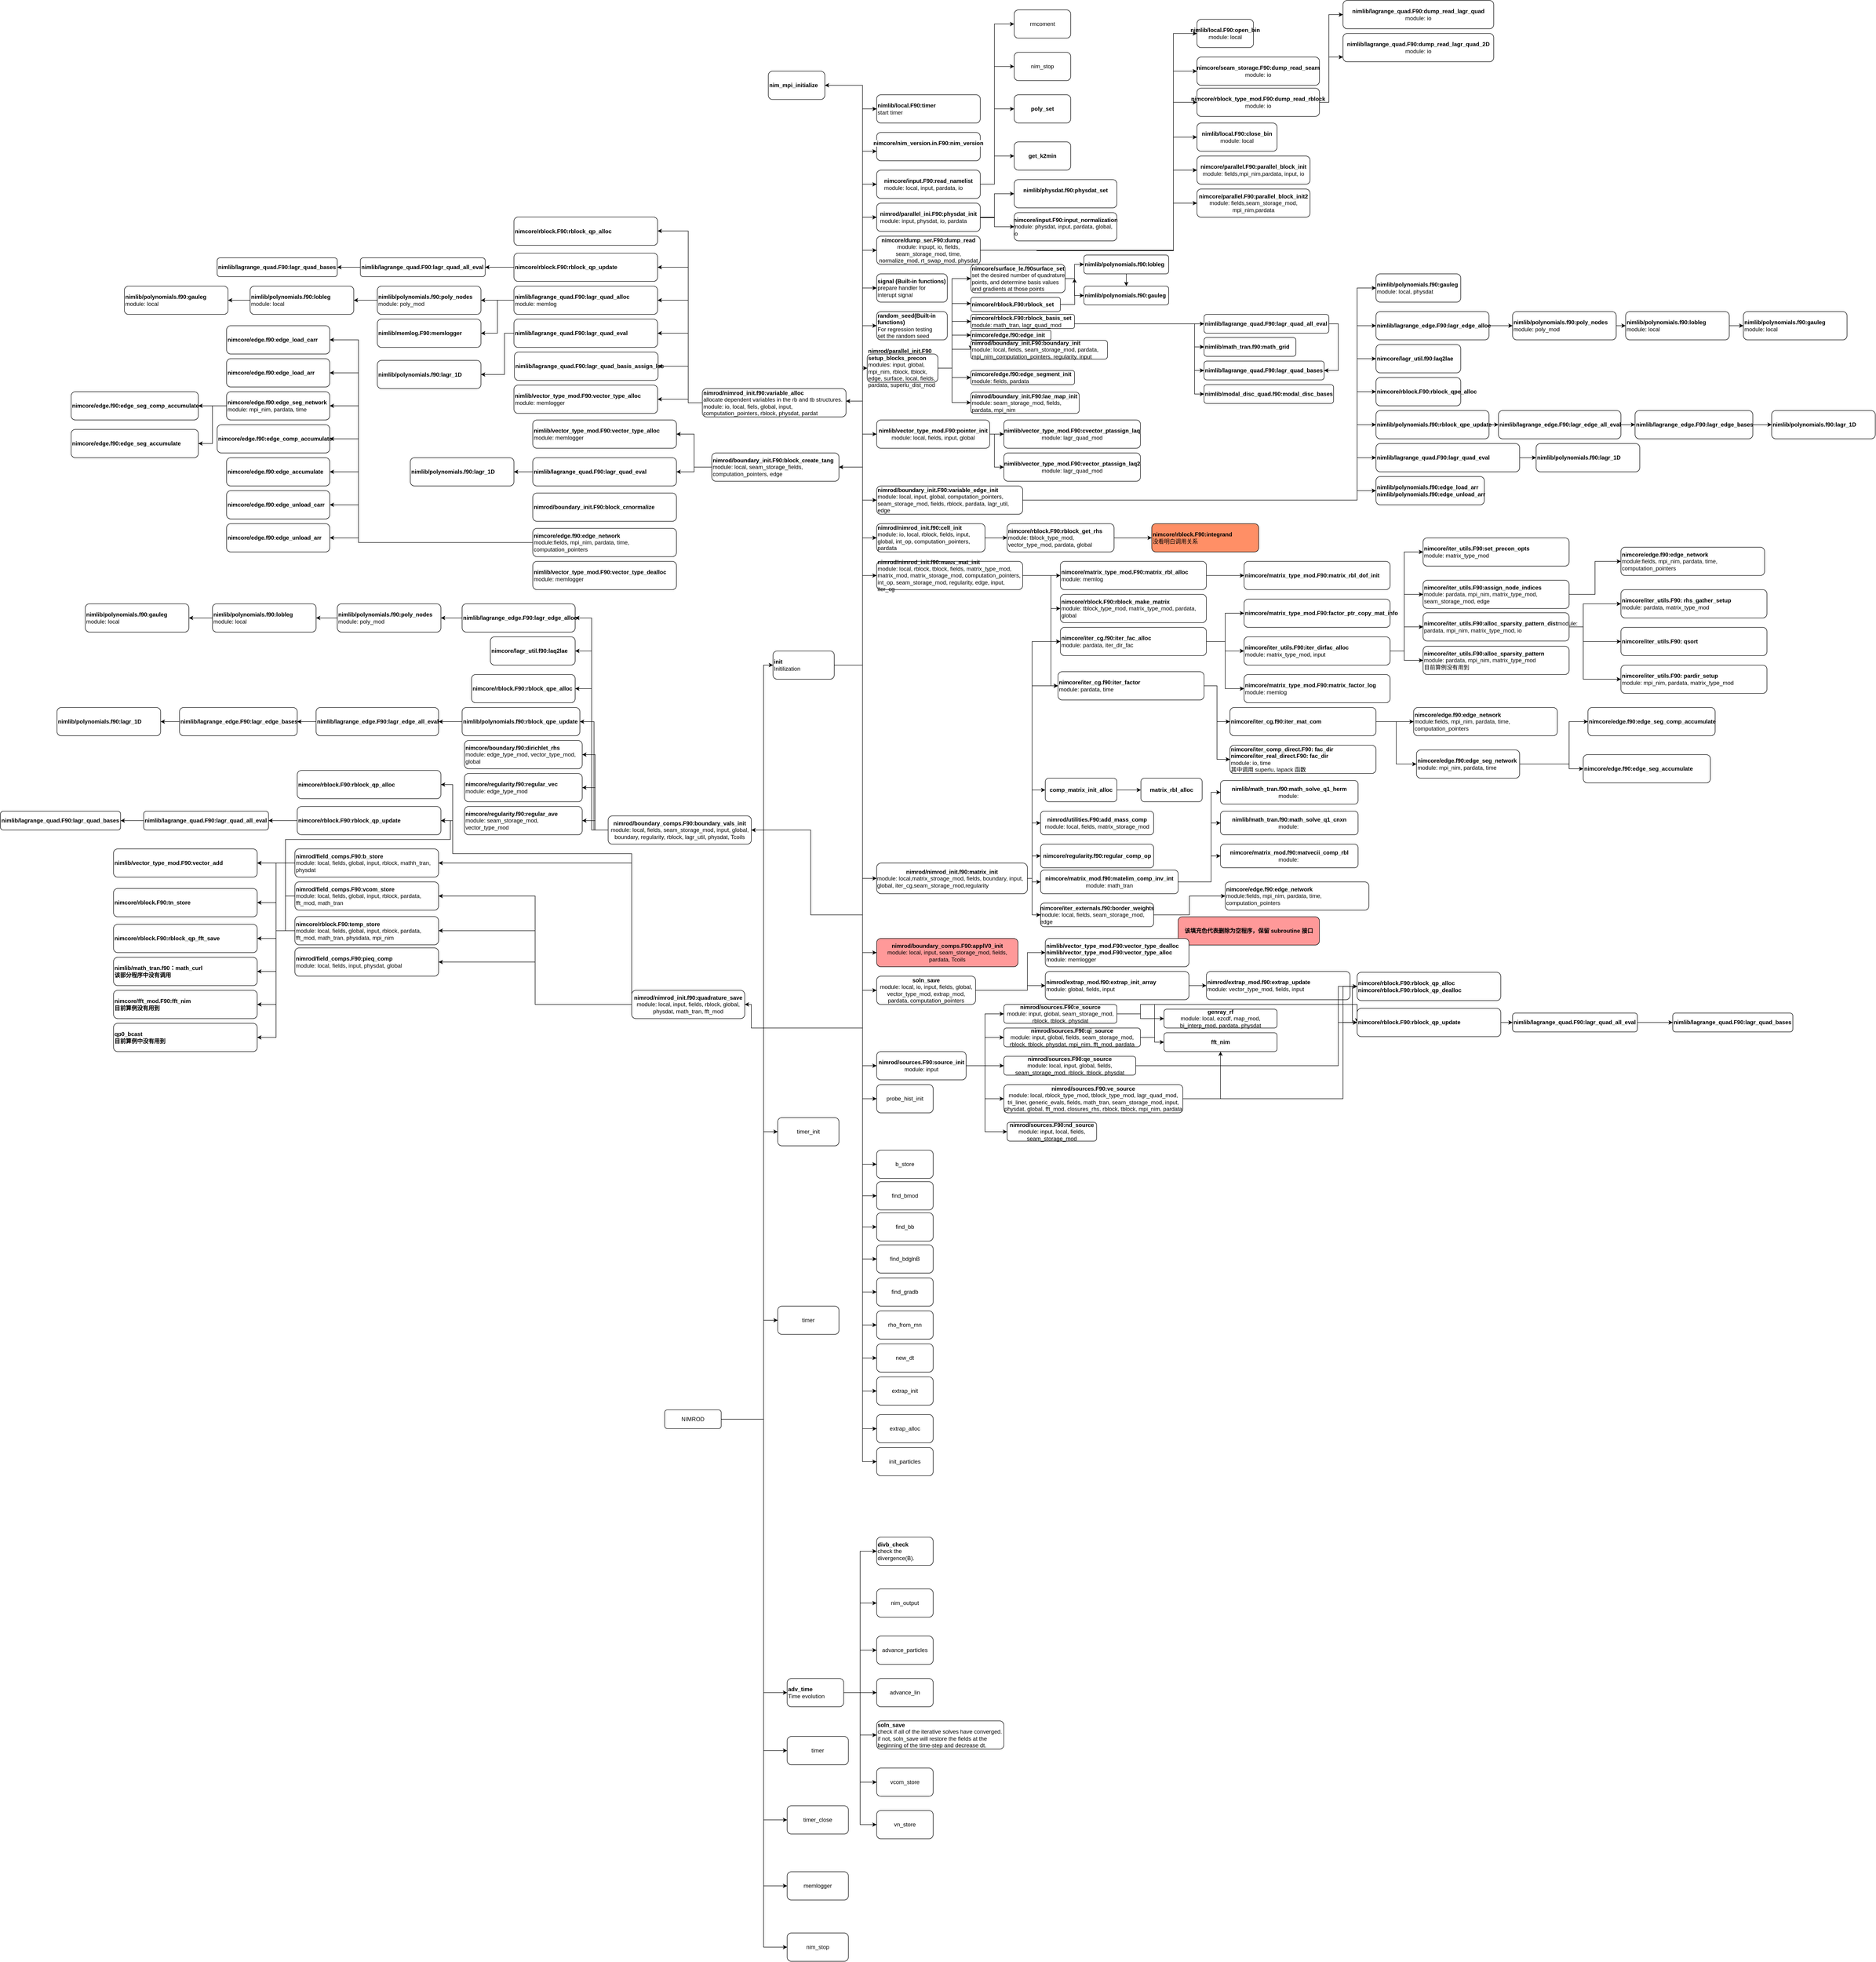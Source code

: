 <mxfile version="22.1.4" type="github" pages="2">
  <diagram id="C5RBs43oDa-KdzZeNtuy" name="Page-1">
    <mxGraphModel dx="2444" dy="2040" grid="1" gridSize="10" guides="1" tooltips="1" connect="1" arrows="1" fold="1" page="1" pageScale="1" pageWidth="827" pageHeight="1169" math="0" shadow="0">
      <root>
        <mxCell id="WIyWlLk6GJQsqaUBKTNV-0" />
        <mxCell id="WIyWlLk6GJQsqaUBKTNV-1" parent="WIyWlLk6GJQsqaUBKTNV-0" />
        <mxCell id="1B1cMPSORAF4av0CPrEg-40" value="&lt;b&gt;nimrod/boundary_comps.F90:applV0_init&lt;/b&gt;&lt;br&gt;module: local, input, seam_storage_mod, fields, pardata, Tcoils" style="whiteSpace=wrap;html=1;rounded=1;glass=0;strokeWidth=1;shadow=0;fillColor=#FF9999;" parent="WIyWlLk6GJQsqaUBKTNV-1" vertex="1">
          <mxGeometry x="550" y="1800" width="300" height="60" as="geometry" />
        </mxCell>
        <mxCell id="1B1cMPSORAF4av0CPrEg-1" value="" style="edgeStyle=orthogonalEdgeStyle;rounded=0;orthogonalLoop=1;jettySize=auto;html=1;entryX=0;entryY=0.5;entryDx=0;entryDy=0;exitX=1;exitY=0.5;exitDx=0;exitDy=0;" parent="WIyWlLk6GJQsqaUBKTNV-1" source="WIyWlLk6GJQsqaUBKTNV-3" target="1B1cMPSORAF4av0CPrEg-0" edge="1">
          <mxGeometry relative="1" as="geometry">
            <Array as="points">
              <mxPoint x="310" y="2820" />
              <mxPoint x="310" y="1220" />
            </Array>
            <mxPoint x="250" y="2820" as="sourcePoint" />
            <mxPoint x="330" y="1790" as="targetPoint" />
          </mxGeometry>
        </mxCell>
        <mxCell id="1B1cMPSORAF4av0CPrEg-3" value="" style="edgeStyle=orthogonalEdgeStyle;rounded=0;orthogonalLoop=1;jettySize=auto;html=1;exitX=1;exitY=0.5;exitDx=0;exitDy=0;" parent="WIyWlLk6GJQsqaUBKTNV-1" source="WIyWlLk6GJQsqaUBKTNV-3" target="1B1cMPSORAF4av0CPrEg-2" edge="1">
          <mxGeometry relative="1" as="geometry">
            <Array as="points">
              <mxPoint x="310" y="2820" />
              <mxPoint x="310" y="3400" />
            </Array>
            <mxPoint x="250" y="2820" as="sourcePoint" />
          </mxGeometry>
        </mxCell>
        <mxCell id="SXd2BRhRPIDq4cuI7gyY-1" style="edgeStyle=orthogonalEdgeStyle;rounded=0;orthogonalLoop=1;jettySize=auto;html=1;exitX=1;exitY=0.5;exitDx=0;exitDy=0;entryX=0;entryY=0.5;entryDx=0;entryDy=0;" parent="WIyWlLk6GJQsqaUBKTNV-1" source="WIyWlLk6GJQsqaUBKTNV-3" target="SXd2BRhRPIDq4cuI7gyY-0" edge="1">
          <mxGeometry relative="1" as="geometry">
            <Array as="points">
              <mxPoint x="310" y="2820" />
              <mxPoint x="310" y="2210" />
            </Array>
            <mxPoint x="250" y="2820" as="sourcePoint" />
          </mxGeometry>
        </mxCell>
        <mxCell id="SXd2BRhRPIDq4cuI7gyY-3" style="edgeStyle=orthogonalEdgeStyle;rounded=0;orthogonalLoop=1;jettySize=auto;html=1;entryX=0;entryY=0.5;entryDx=0;entryDy=0;" parent="WIyWlLk6GJQsqaUBKTNV-1" target="SXd2BRhRPIDq4cuI7gyY-2" edge="1">
          <mxGeometry relative="1" as="geometry">
            <Array as="points">
              <mxPoint x="310" y="2820" />
              <mxPoint x="310" y="2610" />
            </Array>
            <mxPoint x="220" y="2820" as="sourcePoint" />
          </mxGeometry>
        </mxCell>
        <mxCell id="SXd2BRhRPIDq4cuI7gyY-6" style="edgeStyle=orthogonalEdgeStyle;rounded=0;orthogonalLoop=1;jettySize=auto;html=1;entryX=0;entryY=0.5;entryDx=0;entryDy=0;" parent="WIyWlLk6GJQsqaUBKTNV-1" target="SXd2BRhRPIDq4cuI7gyY-4" edge="1">
          <mxGeometry relative="1" as="geometry">
            <Array as="points">
              <mxPoint x="310" y="2820" />
              <mxPoint x="310" y="3523" />
            </Array>
            <mxPoint x="220" y="2820" as="sourcePoint" />
          </mxGeometry>
        </mxCell>
        <mxCell id="SXd2BRhRPIDq4cuI7gyY-7" style="edgeStyle=orthogonalEdgeStyle;rounded=0;orthogonalLoop=1;jettySize=auto;html=1;exitX=1;exitY=0.5;exitDx=0;exitDy=0;entryX=0;entryY=0.5;entryDx=0;entryDy=0;" parent="WIyWlLk6GJQsqaUBKTNV-1" source="WIyWlLk6GJQsqaUBKTNV-3" target="SXd2BRhRPIDq4cuI7gyY-5" edge="1">
          <mxGeometry relative="1" as="geometry">
            <Array as="points">
              <mxPoint x="310" y="2820" />
              <mxPoint x="310" y="3670" />
            </Array>
            <mxPoint x="250" y="2820" as="sourcePoint" />
          </mxGeometry>
        </mxCell>
        <mxCell id="SXd2BRhRPIDq4cuI7gyY-9" style="edgeStyle=orthogonalEdgeStyle;rounded=0;orthogonalLoop=1;jettySize=auto;html=1;exitX=1;exitY=0.5;exitDx=0;exitDy=0;entryX=0;entryY=0.5;entryDx=0;entryDy=0;" parent="WIyWlLk6GJQsqaUBKTNV-1" source="WIyWlLk6GJQsqaUBKTNV-3" target="SXd2BRhRPIDq4cuI7gyY-8" edge="1">
          <mxGeometry relative="1" as="geometry">
            <Array as="points">
              <mxPoint x="310" y="2820" />
              <mxPoint x="310" y="3810" />
            </Array>
            <mxPoint x="250" y="2820" as="sourcePoint" />
          </mxGeometry>
        </mxCell>
        <mxCell id="SXd2BRhRPIDq4cuI7gyY-11" style="edgeStyle=orthogonalEdgeStyle;rounded=0;orthogonalLoop=1;jettySize=auto;html=1;exitX=1;exitY=0.5;exitDx=0;exitDy=0;entryX=0;entryY=0.5;entryDx=0;entryDy=0;" parent="WIyWlLk6GJQsqaUBKTNV-1" source="WIyWlLk6GJQsqaUBKTNV-3" target="SXd2BRhRPIDq4cuI7gyY-10" edge="1">
          <mxGeometry relative="1" as="geometry">
            <Array as="points">
              <mxPoint x="310" y="2820" />
              <mxPoint x="310" y="3940" />
            </Array>
            <mxPoint x="250" y="2820" as="sourcePoint" />
          </mxGeometry>
        </mxCell>
        <mxCell id="WIyWlLk6GJQsqaUBKTNV-3" value="NIMROD" style="rounded=1;whiteSpace=wrap;html=1;fontSize=12;glass=0;strokeWidth=1;shadow=0;" parent="WIyWlLk6GJQsqaUBKTNV-1" vertex="1">
          <mxGeometry x="100" y="2800" width="120" height="40" as="geometry" />
        </mxCell>
        <mxCell id="WIyWlLk6GJQsqaUBKTNV-4" value="Yes" style="rounded=0;html=1;jettySize=auto;orthogonalLoop=1;fontSize=11;endArrow=block;endFill=0;endSize=8;strokeWidth=1;shadow=0;labelBackgroundColor=none;edgeStyle=orthogonalEdgeStyle;" parent="WIyWlLk6GJQsqaUBKTNV-1" edge="1">
          <mxGeometry y="20" relative="1" as="geometry">
            <mxPoint as="offset" />
            <mxPoint x="220" y="250" as="sourcePoint" />
          </mxGeometry>
        </mxCell>
        <mxCell id="WIyWlLk6GJQsqaUBKTNV-5" value="No" style="edgeStyle=orthogonalEdgeStyle;rounded=0;html=1;jettySize=auto;orthogonalLoop=1;fontSize=11;endArrow=block;endFill=0;endSize=8;strokeWidth=1;shadow=0;labelBackgroundColor=none;" parent="WIyWlLk6GJQsqaUBKTNV-1" edge="1">
          <mxGeometry y="10" relative="1" as="geometry">
            <mxPoint as="offset" />
            <mxPoint x="270" y="210" as="sourcePoint" />
            <Array as="points">
              <mxPoint x="320" y="210" />
            </Array>
          </mxGeometry>
        </mxCell>
        <mxCell id="WIyWlLk6GJQsqaUBKTNV-8" value="No" style="rounded=0;html=1;jettySize=auto;orthogonalLoop=1;fontSize=11;endArrow=block;endFill=0;endSize=8;strokeWidth=1;shadow=0;labelBackgroundColor=none;edgeStyle=orthogonalEdgeStyle;" parent="WIyWlLk6GJQsqaUBKTNV-1" edge="1">
          <mxGeometry x="0.333" y="20" relative="1" as="geometry">
            <mxPoint as="offset" />
            <mxPoint x="220" y="370" as="sourcePoint" />
          </mxGeometry>
        </mxCell>
        <mxCell id="WIyWlLk6GJQsqaUBKTNV-9" value="Yes" style="edgeStyle=orthogonalEdgeStyle;rounded=0;html=1;jettySize=auto;orthogonalLoop=1;fontSize=11;endArrow=block;endFill=0;endSize=8;strokeWidth=1;shadow=0;labelBackgroundColor=none;" parent="WIyWlLk6GJQsqaUBKTNV-1" edge="1">
          <mxGeometry y="10" relative="1" as="geometry">
            <mxPoint as="offset" />
            <mxPoint x="270" y="330" as="sourcePoint" />
          </mxGeometry>
        </mxCell>
        <mxCell id="1B1cMPSORAF4av0CPrEg-71" style="edgeStyle=orthogonalEdgeStyle;rounded=0;orthogonalLoop=1;jettySize=auto;html=1;entryX=1;entryY=0.5;entryDx=0;entryDy=0;" parent="WIyWlLk6GJQsqaUBKTNV-1" target="1B1cMPSORAF4av0CPrEg-36" edge="1">
          <mxGeometry relative="1" as="geometry">
            <Array as="points">
              <mxPoint x="520" y="1220" />
              <mxPoint x="520" y="1750" />
              <mxPoint x="410" y="1750" />
              <mxPoint x="410" y="1570" />
            </Array>
            <mxPoint x="460" y="1220" as="sourcePoint" />
          </mxGeometry>
        </mxCell>
        <mxCell id="1B1cMPSORAF4av0CPrEg-72" style="edgeStyle=orthogonalEdgeStyle;rounded=0;orthogonalLoop=1;jettySize=auto;html=1;exitX=1;exitY=0.5;exitDx=0;exitDy=0;entryX=0;entryY=0.5;entryDx=0;entryDy=0;" parent="WIyWlLk6GJQsqaUBKTNV-1" source="1B1cMPSORAF4av0CPrEg-0" target="1B1cMPSORAF4av0CPrEg-40" edge="1">
          <mxGeometry relative="1" as="geometry">
            <Array as="points">
              <mxPoint x="520" y="1220" />
              <mxPoint x="520" y="1830" />
            </Array>
            <mxPoint x="460" y="1790" as="sourcePoint" />
          </mxGeometry>
        </mxCell>
        <mxCell id="1B1cMPSORAF4av0CPrEg-73" style="edgeStyle=orthogonalEdgeStyle;rounded=0;orthogonalLoop=1;jettySize=auto;html=1;exitX=1;exitY=0.5;exitDx=0;exitDy=0;entryX=0;entryY=0.5;entryDx=0;entryDy=0;" parent="WIyWlLk6GJQsqaUBKTNV-1" source="1B1cMPSORAF4av0CPrEg-0" target="1B1cMPSORAF4av0CPrEg-48" edge="1">
          <mxGeometry relative="1" as="geometry">
            <Array as="points">
              <mxPoint x="520" y="1220" />
              <mxPoint x="520" y="1910" />
            </Array>
            <mxPoint x="460" y="1790" as="sourcePoint" />
          </mxGeometry>
        </mxCell>
        <mxCell id="1B1cMPSORAF4av0CPrEg-74" style="edgeStyle=orthogonalEdgeStyle;rounded=0;orthogonalLoop=1;jettySize=auto;html=1;exitX=1;exitY=0.5;exitDx=0;exitDy=0;entryX=1;entryY=0.5;entryDx=0;entryDy=0;" parent="WIyWlLk6GJQsqaUBKTNV-1" source="1B1cMPSORAF4av0CPrEg-0" target="1B1cMPSORAF4av0CPrEg-50" edge="1">
          <mxGeometry relative="1" as="geometry">
            <Array as="points">
              <mxPoint x="520" y="1220" />
              <mxPoint x="520" y="1990" />
              <mxPoint x="284" y="1990" />
            </Array>
            <mxPoint x="460" y="1790" as="sourcePoint" />
          </mxGeometry>
        </mxCell>
        <mxCell id="1B1cMPSORAF4av0CPrEg-75" style="edgeStyle=orthogonalEdgeStyle;rounded=0;orthogonalLoop=1;jettySize=auto;html=1;exitX=1;exitY=0.5;exitDx=0;exitDy=0;entryX=0;entryY=0.5;entryDx=0;entryDy=0;" parent="WIyWlLk6GJQsqaUBKTNV-1" source="1B1cMPSORAF4av0CPrEg-0" target="1B1cMPSORAF4av0CPrEg-52" edge="1">
          <mxGeometry relative="1" as="geometry">
            <Array as="points">
              <mxPoint x="520" y="1220" />
              <mxPoint x="520" y="2070" />
            </Array>
            <mxPoint x="460" y="1790" as="sourcePoint" />
          </mxGeometry>
        </mxCell>
        <mxCell id="1B1cMPSORAF4av0CPrEg-76" style="edgeStyle=orthogonalEdgeStyle;rounded=0;orthogonalLoop=1;jettySize=auto;html=1;exitX=1;exitY=0.5;exitDx=0;exitDy=0;entryX=0;entryY=0.5;entryDx=0;entryDy=0;" parent="WIyWlLk6GJQsqaUBKTNV-1" source="1B1cMPSORAF4av0CPrEg-0" target="1B1cMPSORAF4av0CPrEg-54" edge="1">
          <mxGeometry relative="1" as="geometry">
            <Array as="points">
              <mxPoint x="520" y="1220" />
              <mxPoint x="520" y="2140" />
            </Array>
            <mxPoint x="460" y="1790" as="sourcePoint" />
          </mxGeometry>
        </mxCell>
        <mxCell id="1B1cMPSORAF4av0CPrEg-77" style="edgeStyle=orthogonalEdgeStyle;rounded=0;orthogonalLoop=1;jettySize=auto;html=1;exitX=1;exitY=0.5;exitDx=0;exitDy=0;entryX=0;entryY=0.5;entryDx=0;entryDy=0;" parent="WIyWlLk6GJQsqaUBKTNV-1" source="1B1cMPSORAF4av0CPrEg-0" target="1B1cMPSORAF4av0CPrEg-56" edge="1">
          <mxGeometry relative="1" as="geometry">
            <Array as="points">
              <mxPoint x="520" y="1220" />
              <mxPoint x="520" y="2279" />
            </Array>
            <mxPoint x="460" y="1790" as="sourcePoint" />
          </mxGeometry>
        </mxCell>
        <mxCell id="1B1cMPSORAF4av0CPrEg-78" style="edgeStyle=orthogonalEdgeStyle;rounded=0;orthogonalLoop=1;jettySize=auto;html=1;exitX=1;exitY=0.5;exitDx=0;exitDy=0;entryX=0;entryY=0.5;entryDx=0;entryDy=0;" parent="WIyWlLk6GJQsqaUBKTNV-1" source="1B1cMPSORAF4av0CPrEg-0" target="1B1cMPSORAF4av0CPrEg-46" edge="1">
          <mxGeometry relative="1" as="geometry">
            <Array as="points">
              <mxPoint x="520" y="1220" />
              <mxPoint x="520" y="2346" />
            </Array>
            <mxPoint x="460" y="1790" as="sourcePoint" />
          </mxGeometry>
        </mxCell>
        <mxCell id="1B1cMPSORAF4av0CPrEg-80" style="edgeStyle=orthogonalEdgeStyle;rounded=0;orthogonalLoop=1;jettySize=auto;html=1;exitX=1;exitY=0.5;exitDx=0;exitDy=0;entryX=0;entryY=0.5;entryDx=0;entryDy=0;" parent="WIyWlLk6GJQsqaUBKTNV-1" source="1B1cMPSORAF4av0CPrEg-0" target="1B1cMPSORAF4av0CPrEg-42" edge="1">
          <mxGeometry relative="1" as="geometry">
            <Array as="points">
              <mxPoint x="520" y="1220" />
              <mxPoint x="520" y="2480" />
            </Array>
            <mxPoint x="460" y="1790" as="sourcePoint" />
          </mxGeometry>
        </mxCell>
        <mxCell id="1B1cMPSORAF4av0CPrEg-81" style="edgeStyle=orthogonalEdgeStyle;rounded=0;orthogonalLoop=1;jettySize=auto;html=1;entryX=0;entryY=0.5;entryDx=0;entryDy=0;" parent="WIyWlLk6GJQsqaUBKTNV-1" target="1B1cMPSORAF4av0CPrEg-60" edge="1">
          <mxGeometry relative="1" as="geometry">
            <Array as="points">
              <mxPoint x="460" y="1220" />
              <mxPoint x="520" y="1220" />
              <mxPoint x="520" y="2550" />
            </Array>
            <mxPoint x="460" y="1220" as="sourcePoint" />
          </mxGeometry>
        </mxCell>
        <mxCell id="1B1cMPSORAF4av0CPrEg-82" style="edgeStyle=orthogonalEdgeStyle;rounded=0;orthogonalLoop=1;jettySize=auto;html=1;exitX=1;exitY=0.5;exitDx=0;exitDy=0;entryX=0;entryY=0.5;entryDx=0;entryDy=0;" parent="WIyWlLk6GJQsqaUBKTNV-1" source="1B1cMPSORAF4av0CPrEg-0" target="1B1cMPSORAF4av0CPrEg-61" edge="1">
          <mxGeometry relative="1" as="geometry">
            <Array as="points">
              <mxPoint x="520" y="1220" />
              <mxPoint x="520" y="2620" />
            </Array>
            <mxPoint x="460" y="1790" as="sourcePoint" />
          </mxGeometry>
        </mxCell>
        <mxCell id="1B1cMPSORAF4av0CPrEg-83" style="edgeStyle=orthogonalEdgeStyle;rounded=0;orthogonalLoop=1;jettySize=auto;html=1;exitX=1;exitY=0.5;exitDx=0;exitDy=0;entryX=0;entryY=0.5;entryDx=0;entryDy=0;" parent="WIyWlLk6GJQsqaUBKTNV-1" source="1B1cMPSORAF4av0CPrEg-0" target="1B1cMPSORAF4av0CPrEg-62" edge="1">
          <mxGeometry relative="1" as="geometry">
            <Array as="points">
              <mxPoint x="520" y="1220" />
              <mxPoint x="520" y="2690" />
            </Array>
            <mxPoint x="460" y="1790" as="sourcePoint" />
          </mxGeometry>
        </mxCell>
        <mxCell id="1B1cMPSORAF4av0CPrEg-84" style="edgeStyle=orthogonalEdgeStyle;rounded=0;orthogonalLoop=1;jettySize=auto;html=1;exitX=1;exitY=0.5;exitDx=0;exitDy=0;entryX=0;entryY=0.5;entryDx=0;entryDy=0;" parent="WIyWlLk6GJQsqaUBKTNV-1" source="1B1cMPSORAF4av0CPrEg-0" target="1B1cMPSORAF4av0CPrEg-59" edge="1">
          <mxGeometry relative="1" as="geometry">
            <Array as="points">
              <mxPoint x="520" y="1220" />
              <mxPoint x="520" y="2760" />
            </Array>
            <mxPoint x="460" y="1790" as="sourcePoint" />
          </mxGeometry>
        </mxCell>
        <mxCell id="1B1cMPSORAF4av0CPrEg-85" style="edgeStyle=orthogonalEdgeStyle;rounded=0;orthogonalLoop=1;jettySize=auto;html=1;exitX=1;exitY=0.623;exitDx=0;exitDy=0;entryX=0;entryY=0.5;entryDx=0;entryDy=0;exitPerimeter=0;" parent="WIyWlLk6GJQsqaUBKTNV-1" source="1B1cMPSORAF4av0CPrEg-0" target="1B1cMPSORAF4av0CPrEg-65" edge="1">
          <mxGeometry relative="1" as="geometry">
            <Array as="points">
              <mxPoint x="460" y="1220" />
              <mxPoint x="520" y="1220" />
              <mxPoint x="520" y="2840" />
            </Array>
            <mxPoint x="460" y="1790" as="sourcePoint" />
          </mxGeometry>
        </mxCell>
        <mxCell id="1B1cMPSORAF4av0CPrEg-88" style="edgeStyle=orthogonalEdgeStyle;rounded=0;orthogonalLoop=1;jettySize=auto;html=1;exitX=1;exitY=0.5;exitDx=0;exitDy=0;entryX=0;entryY=0.5;entryDx=0;entryDy=0;" parent="WIyWlLk6GJQsqaUBKTNV-1" source="1B1cMPSORAF4av0CPrEg-0" target="1B1cMPSORAF4av0CPrEg-25" edge="1">
          <mxGeometry relative="1" as="geometry">
            <Array as="points">
              <mxPoint x="520" y="1220" />
              <mxPoint x="520" y="730" />
            </Array>
          </mxGeometry>
        </mxCell>
        <mxCell id="6PSck7Jdm3lRho_DC61k-1" style="edgeStyle=orthogonalEdgeStyle;rounded=0;orthogonalLoop=1;jettySize=auto;html=1;exitX=1;exitY=0.5;exitDx=0;exitDy=0;entryX=0;entryY=0.5;entryDx=0;entryDy=0;" parent="WIyWlLk6GJQsqaUBKTNV-1" source="1B1cMPSORAF4av0CPrEg-0" target="1B1cMPSORAF4av0CPrEg-29" edge="1">
          <mxGeometry relative="1" as="geometry">
            <Array as="points">
              <mxPoint x="520" y="1220" />
              <mxPoint x="520" y="590" />
            </Array>
          </mxGeometry>
        </mxCell>
        <mxCell id="6PSck7Jdm3lRho_DC61k-2" style="edgeStyle=orthogonalEdgeStyle;rounded=0;orthogonalLoop=1;jettySize=auto;html=1;exitX=1;exitY=0.5;exitDx=0;exitDy=0;entryX=0;entryY=0.5;entryDx=0;entryDy=0;" parent="WIyWlLk6GJQsqaUBKTNV-1" source="1B1cMPSORAF4av0CPrEg-0" target="1B1cMPSORAF4av0CPrEg-13" edge="1">
          <mxGeometry relative="1" as="geometry">
            <Array as="points">
              <mxPoint x="520" y="1220" />
              <mxPoint x="520" y="340" />
            </Array>
          </mxGeometry>
        </mxCell>
        <mxCell id="6PSck7Jdm3lRho_DC61k-3" style="edgeStyle=orthogonalEdgeStyle;rounded=0;orthogonalLoop=1;jettySize=auto;html=1;exitX=1;exitY=0.5;exitDx=0;exitDy=0;entryX=0;entryY=0.5;entryDx=0;entryDy=0;" parent="WIyWlLk6GJQsqaUBKTNV-1" source="1B1cMPSORAF4av0CPrEg-0" target="1B1cMPSORAF4av0CPrEg-4" edge="1">
          <mxGeometry relative="1" as="geometry">
            <Array as="points">
              <mxPoint x="520" y="1220" />
              <mxPoint x="520" y="40" />
            </Array>
          </mxGeometry>
        </mxCell>
        <mxCell id="6PSck7Jdm3lRho_DC61k-22" style="edgeStyle=orthogonalEdgeStyle;rounded=0;orthogonalLoop=1;jettySize=auto;html=1;exitX=1;exitY=0.5;exitDx=0;exitDy=0;entryX=0;entryY=0.5;entryDx=0;entryDy=0;" parent="WIyWlLk6GJQsqaUBKTNV-1" source="1B1cMPSORAF4av0CPrEg-0" target="1B1cMPSORAF4av0CPrEg-44" edge="1">
          <mxGeometry relative="1" as="geometry">
            <Array as="points">
              <mxPoint x="520" y="1220" />
              <mxPoint x="520" y="2412" />
            </Array>
            <mxPoint x="460" y="1790" as="sourcePoint" />
          </mxGeometry>
        </mxCell>
        <mxCell id="6PSck7Jdm3lRho_DC61k-25" style="edgeStyle=orthogonalEdgeStyle;rounded=0;orthogonalLoop=1;jettySize=auto;html=1;exitX=1;exitY=0.5;exitDx=0;exitDy=0;entryX=0;entryY=0.5;entryDx=0;entryDy=0;" parent="WIyWlLk6GJQsqaUBKTNV-1" source="1B1cMPSORAF4av0CPrEg-0" target="6PSck7Jdm3lRho_DC61k-23" edge="1">
          <mxGeometry relative="1" as="geometry">
            <Array as="points">
              <mxPoint x="520" y="1220" />
              <mxPoint x="520" y="2910" />
            </Array>
            <mxPoint x="460" y="1790" as="sourcePoint" />
          </mxGeometry>
        </mxCell>
        <mxCell id="SXd2BRhRPIDq4cuI7gyY-14" style="edgeStyle=orthogonalEdgeStyle;rounded=0;orthogonalLoop=1;jettySize=auto;html=1;exitX=1;exitY=0.5;exitDx=0;exitDy=0;entryX=1;entryY=0.5;entryDx=0;entryDy=0;" parent="WIyWlLk6GJQsqaUBKTNV-1" source="1B1cMPSORAF4av0CPrEg-0" target="SXd2BRhRPIDq4cuI7gyY-13" edge="1">
          <mxGeometry relative="1" as="geometry">
            <Array as="points">
              <mxPoint x="520" y="1220" />
              <mxPoint x="520" y="-10" />
            </Array>
          </mxGeometry>
        </mxCell>
        <mxCell id="semD5CUWBChLJrIqrr6A-37" style="edgeStyle=orthogonalEdgeStyle;rounded=0;orthogonalLoop=1;jettySize=auto;html=1;exitX=1;exitY=0.5;exitDx=0;exitDy=0;entryX=0;entryY=0.5;entryDx=0;entryDy=0;" edge="1" parent="WIyWlLk6GJQsqaUBKTNV-1" source="1B1cMPSORAF4av0CPrEg-0" target="1B1cMPSORAF4av0CPrEg-38">
          <mxGeometry relative="1" as="geometry">
            <Array as="points">
              <mxPoint x="520" y="1220" />
              <mxPoint x="520" y="1673" />
            </Array>
          </mxGeometry>
        </mxCell>
        <mxCell id="1B1cMPSORAF4av0CPrEg-0" value="&lt;b&gt;init&lt;/b&gt;&lt;br&gt;Initilization" style="whiteSpace=wrap;html=1;rounded=1;glass=0;strokeWidth=1;shadow=0;align=left;" parent="WIyWlLk6GJQsqaUBKTNV-1" vertex="1">
          <mxGeometry x="330" y="1190" width="130" height="60" as="geometry" />
        </mxCell>
        <mxCell id="6PSck7Jdm3lRho_DC61k-5" value="" style="edgeStyle=orthogonalEdgeStyle;rounded=0;orthogonalLoop=1;jettySize=auto;html=1;" parent="WIyWlLk6GJQsqaUBKTNV-1" source="1B1cMPSORAF4av0CPrEg-2" target="6PSck7Jdm3lRho_DC61k-4" edge="1">
          <mxGeometry relative="1" as="geometry" />
        </mxCell>
        <mxCell id="6PSck7Jdm3lRho_DC61k-13" style="edgeStyle=orthogonalEdgeStyle;rounded=0;orthogonalLoop=1;jettySize=auto;html=1;exitX=1;exitY=0.5;exitDx=0;exitDy=0;entryX=0;entryY=0.5;entryDx=0;entryDy=0;" parent="WIyWlLk6GJQsqaUBKTNV-1" source="1B1cMPSORAF4av0CPrEg-2" target="6PSck7Jdm3lRho_DC61k-9" edge="1">
          <mxGeometry relative="1" as="geometry" />
        </mxCell>
        <mxCell id="6PSck7Jdm3lRho_DC61k-14" style="edgeStyle=orthogonalEdgeStyle;rounded=0;orthogonalLoop=1;jettySize=auto;html=1;exitX=1;exitY=0.5;exitDx=0;exitDy=0;entryX=0;entryY=0.5;entryDx=0;entryDy=0;" parent="WIyWlLk6GJQsqaUBKTNV-1" source="1B1cMPSORAF4av0CPrEg-2" target="6PSck7Jdm3lRho_DC61k-10" edge="1">
          <mxGeometry relative="1" as="geometry" />
        </mxCell>
        <mxCell id="6PSck7Jdm3lRho_DC61k-15" style="edgeStyle=orthogonalEdgeStyle;rounded=0;orthogonalLoop=1;jettySize=auto;html=1;exitX=1;exitY=0.5;exitDx=0;exitDy=0;entryX=0;entryY=0.5;entryDx=0;entryDy=0;" parent="WIyWlLk6GJQsqaUBKTNV-1" source="1B1cMPSORAF4av0CPrEg-2" target="6PSck7Jdm3lRho_DC61k-11" edge="1">
          <mxGeometry relative="1" as="geometry" />
        </mxCell>
        <mxCell id="6PSck7Jdm3lRho_DC61k-16" style="edgeStyle=orthogonalEdgeStyle;rounded=0;orthogonalLoop=1;jettySize=auto;html=1;exitX=1;exitY=0.5;exitDx=0;exitDy=0;entryX=0;entryY=0.5;entryDx=0;entryDy=0;" parent="WIyWlLk6GJQsqaUBKTNV-1" source="1B1cMPSORAF4av0CPrEg-2" target="6PSck7Jdm3lRho_DC61k-6" edge="1">
          <mxGeometry relative="1" as="geometry" />
        </mxCell>
        <mxCell id="6PSck7Jdm3lRho_DC61k-17" style="edgeStyle=orthogonalEdgeStyle;rounded=0;orthogonalLoop=1;jettySize=auto;html=1;exitX=1;exitY=0.5;exitDx=0;exitDy=0;entryX=0;entryY=0.5;entryDx=0;entryDy=0;" parent="WIyWlLk6GJQsqaUBKTNV-1" source="1B1cMPSORAF4av0CPrEg-2" target="6PSck7Jdm3lRho_DC61k-7" edge="1">
          <mxGeometry relative="1" as="geometry" />
        </mxCell>
        <mxCell id="6PSck7Jdm3lRho_DC61k-18" style="edgeStyle=orthogonalEdgeStyle;rounded=0;orthogonalLoop=1;jettySize=auto;html=1;exitX=1;exitY=0.5;exitDx=0;exitDy=0;entryX=0;entryY=0.5;entryDx=0;entryDy=0;" parent="WIyWlLk6GJQsqaUBKTNV-1" source="1B1cMPSORAF4av0CPrEg-2" target="6PSck7Jdm3lRho_DC61k-8" edge="1">
          <mxGeometry relative="1" as="geometry" />
        </mxCell>
        <mxCell id="1B1cMPSORAF4av0CPrEg-2" value="&lt;b&gt;adv_time&lt;/b&gt;&lt;br&gt;Time evolution" style="whiteSpace=wrap;html=1;rounded=1;glass=0;strokeWidth=1;shadow=0;align=left;" parent="WIyWlLk6GJQsqaUBKTNV-1" vertex="1">
          <mxGeometry x="360" y="3370" width="120" height="60" as="geometry" />
        </mxCell>
        <mxCell id="1B1cMPSORAF4av0CPrEg-4" value="&lt;b&gt;nimlib/local.F90:timer&lt;/b&gt;&lt;br&gt;start timer" style="whiteSpace=wrap;html=1;rounded=1;glass=0;strokeWidth=1;shadow=0;align=left;" parent="WIyWlLk6GJQsqaUBKTNV-1" vertex="1">
          <mxGeometry x="550" y="10" width="220" height="60" as="geometry" />
        </mxCell>
        <mxCell id="1B1cMPSORAF4av0CPrEg-8" value="" style="edgeStyle=orthogonalEdgeStyle;rounded=0;orthogonalLoop=1;jettySize=auto;html=1;exitX=1;exitY=0.5;exitDx=0;exitDy=0;" parent="WIyWlLk6GJQsqaUBKTNV-1" source="1B1cMPSORAF4av0CPrEg-0" target="1B1cMPSORAF4av0CPrEg-9" edge="1">
          <mxGeometry relative="1" as="geometry">
            <mxPoint x="500" y="230" as="sourcePoint" />
            <Array as="points">
              <mxPoint x="520" y="1220" />
              <mxPoint x="520" y="130" />
            </Array>
          </mxGeometry>
        </mxCell>
        <mxCell id="1B1cMPSORAF4av0CPrEg-9" value="&#xa;&lt;b style=&quot;border-color: var(--border-color); color: rgb(0, 0, 0); font-family: Helvetica; font-size: 12px; font-style: normal; font-variant-ligatures: normal; font-variant-caps: normal; letter-spacing: normal; orphans: 2; text-align: center; text-indent: 0px; text-transform: none; widows: 2; word-spacing: 0px; -webkit-text-stroke-width: 0px; background-color: rgb(251, 251, 251); text-decoration-thickness: initial; text-decoration-style: initial; text-decoration-color: initial;&quot;&gt;nimcore/nim_version.in.F90:nim_version&lt;/b&gt;&#xa;&#xa;" style="whiteSpace=wrap;html=1;rounded=1;glass=0;strokeWidth=1;shadow=0;" parent="WIyWlLk6GJQsqaUBKTNV-1" vertex="1">
          <mxGeometry x="550" y="90" width="220" height="60" as="geometry" />
        </mxCell>
        <mxCell id="1B1cMPSORAF4av0CPrEg-10" value="" style="edgeStyle=orthogonalEdgeStyle;rounded=0;orthogonalLoop=1;jettySize=auto;html=1;exitX=1;exitY=0.5;exitDx=0;exitDy=0;" parent="WIyWlLk6GJQsqaUBKTNV-1" source="1B1cMPSORAF4av0CPrEg-0" target="1B1cMPSORAF4av0CPrEg-11" edge="1">
          <mxGeometry relative="1" as="geometry">
            <mxPoint x="510" y="230" as="sourcePoint" />
            <Array as="points">
              <mxPoint x="520" y="1220" />
              <mxPoint x="520" y="200" />
            </Array>
          </mxGeometry>
        </mxCell>
        <mxCell id="SXd2BRhRPIDq4cuI7gyY-16" value="" style="edgeStyle=orthogonalEdgeStyle;rounded=0;orthogonalLoop=1;jettySize=auto;html=1;" parent="WIyWlLk6GJQsqaUBKTNV-1" target="SXd2BRhRPIDq4cuI7gyY-15" edge="1">
          <mxGeometry relative="1" as="geometry">
            <Array as="points">
              <mxPoint x="800" y="200" />
              <mxPoint x="800" y="-140" />
            </Array>
            <mxPoint x="760" y="200" as="sourcePoint" />
          </mxGeometry>
        </mxCell>
        <mxCell id="SXd2BRhRPIDq4cuI7gyY-18" value="" style="edgeStyle=orthogonalEdgeStyle;rounded=0;orthogonalLoop=1;jettySize=auto;html=1;" parent="WIyWlLk6GJQsqaUBKTNV-1" target="SXd2BRhRPIDq4cuI7gyY-17" edge="1">
          <mxGeometry relative="1" as="geometry">
            <Array as="points">
              <mxPoint x="800" y="200" />
              <mxPoint x="800" y="-50" />
            </Array>
            <mxPoint x="760" y="200" as="sourcePoint" />
          </mxGeometry>
        </mxCell>
        <mxCell id="SXd2BRhRPIDq4cuI7gyY-25" value="" style="edgeStyle=orthogonalEdgeStyle;rounded=0;orthogonalLoop=1;jettySize=auto;html=1;" parent="WIyWlLk6GJQsqaUBKTNV-1" source="SXd2BRhRPIDq4cuI7gyY-19" target="SXd2BRhRPIDq4cuI7gyY-24" edge="1">
          <mxGeometry relative="1" as="geometry">
            <Array as="points">
              <mxPoint x="800" y="40" />
              <mxPoint x="800" y="140" />
            </Array>
          </mxGeometry>
        </mxCell>
        <mxCell id="1B1cMPSORAF4av0CPrEg-11" value="&lt;div style=&quot;text-align: left;&quot;&gt;&lt;span style=&quot;background-color: initial;&quot;&gt;&lt;b&gt;nimcore/input.F90:read_namelist&lt;/b&gt;&lt;/span&gt;&lt;/div&gt;&lt;div style=&quot;text-align: left;&quot;&gt;module: local, input, pardata, io&lt;/div&gt;" style="whiteSpace=wrap;html=1;rounded=1;glass=0;strokeWidth=1;shadow=0;" parent="WIyWlLk6GJQsqaUBKTNV-1" vertex="1">
          <mxGeometry x="550" y="170" width="220" height="60" as="geometry" />
        </mxCell>
        <mxCell id="SXd2BRhRPIDq4cuI7gyY-42" style="edgeStyle=orthogonalEdgeStyle;rounded=0;orthogonalLoop=1;jettySize=auto;html=1;exitX=1;exitY=0.5;exitDx=0;exitDy=0;entryX=0;entryY=0.5;entryDx=0;entryDy=0;" parent="WIyWlLk6GJQsqaUBKTNV-1" target="SXd2BRhRPIDq4cuI7gyY-36" edge="1">
          <mxGeometry relative="1" as="geometry">
            <mxPoint x="890" y="340" as="sourcePoint" />
            <Array as="points">
              <mxPoint x="1180" y="341" />
              <mxPoint x="1180" y="-120" />
            </Array>
          </mxGeometry>
        </mxCell>
        <mxCell id="SXd2BRhRPIDq4cuI7gyY-43" style="edgeStyle=orthogonalEdgeStyle;rounded=0;orthogonalLoop=1;jettySize=auto;html=1;exitX=1;exitY=0.5;exitDx=0;exitDy=0;entryX=0;entryY=0.5;entryDx=0;entryDy=0;" parent="WIyWlLk6GJQsqaUBKTNV-1" target="SXd2BRhRPIDq4cuI7gyY-38" edge="1">
          <mxGeometry relative="1" as="geometry">
            <Array as="points">
              <mxPoint x="1180" y="340" />
              <mxPoint x="1180" y="-40" />
            </Array>
            <mxPoint x="890" y="340" as="sourcePoint" />
          </mxGeometry>
        </mxCell>
        <mxCell id="SXd2BRhRPIDq4cuI7gyY-44" style="edgeStyle=orthogonalEdgeStyle;rounded=0;orthogonalLoop=1;jettySize=auto;html=1;exitX=1;exitY=0.5;exitDx=0;exitDy=0;entryX=0;entryY=0.5;entryDx=0;entryDy=0;" parent="WIyWlLk6GJQsqaUBKTNV-1" target="SXd2BRhRPIDq4cuI7gyY-37" edge="1">
          <mxGeometry relative="1" as="geometry">
            <Array as="points">
              <mxPoint x="1180" y="340" />
              <mxPoint x="1180" y="26" />
            </Array>
            <mxPoint x="890" y="340" as="sourcePoint" />
          </mxGeometry>
        </mxCell>
        <mxCell id="SXd2BRhRPIDq4cuI7gyY-45" style="edgeStyle=orthogonalEdgeStyle;rounded=0;orthogonalLoop=1;jettySize=auto;html=1;exitX=1;exitY=0.5;exitDx=0;exitDy=0;entryX=0;entryY=0.5;entryDx=0;entryDy=0;" parent="WIyWlLk6GJQsqaUBKTNV-1" source="1B1cMPSORAF4av0CPrEg-13" target="SXd2BRhRPIDq4cuI7gyY-39" edge="1">
          <mxGeometry relative="1" as="geometry">
            <Array as="points">
              <mxPoint x="1180" y="340" />
              <mxPoint x="1180" y="100" />
            </Array>
          </mxGeometry>
        </mxCell>
        <mxCell id="SXd2BRhRPIDq4cuI7gyY-46" style="edgeStyle=orthogonalEdgeStyle;rounded=0;orthogonalLoop=1;jettySize=auto;html=1;exitX=1;exitY=0.5;exitDx=0;exitDy=0;entryX=0;entryY=0.5;entryDx=0;entryDy=0;" parent="WIyWlLk6GJQsqaUBKTNV-1" source="1B1cMPSORAF4av0CPrEg-13" target="SXd2BRhRPIDq4cuI7gyY-40" edge="1">
          <mxGeometry relative="1" as="geometry">
            <Array as="points">
              <mxPoint x="1180" y="340" />
              <mxPoint x="1180" y="170" />
            </Array>
          </mxGeometry>
        </mxCell>
        <mxCell id="SXd2BRhRPIDq4cuI7gyY-47" style="edgeStyle=orthogonalEdgeStyle;rounded=0;orthogonalLoop=1;jettySize=auto;html=1;exitX=1;exitY=0.5;exitDx=0;exitDy=0;entryX=0;entryY=0.5;entryDx=0;entryDy=0;" parent="WIyWlLk6GJQsqaUBKTNV-1" target="SXd2BRhRPIDq4cuI7gyY-41" edge="1">
          <mxGeometry relative="1" as="geometry">
            <Array as="points">
              <mxPoint x="1180" y="340" />
              <mxPoint x="1180" y="240" />
            </Array>
            <mxPoint x="890" y="340" as="sourcePoint" />
          </mxGeometry>
        </mxCell>
        <mxCell id="1B1cMPSORAF4av0CPrEg-13" value="&lt;b&gt;nimcore/dump_ser.F90:dump_read&lt;/b&gt;&lt;br&gt;module: inpupt, io, fields, seam_storage_mod, time, normalize_mod, rt_swap_mod, physdat" style="whiteSpace=wrap;html=1;rounded=1;glass=0;strokeWidth=1;shadow=0;" parent="WIyWlLk6GJQsqaUBKTNV-1" vertex="1">
          <mxGeometry x="550" y="310" width="220" height="60" as="geometry" />
        </mxCell>
        <mxCell id="1B1cMPSORAF4av0CPrEg-14" value="" style="edgeStyle=orthogonalEdgeStyle;rounded=0;orthogonalLoop=1;jettySize=auto;html=1;exitX=1;exitY=0.5;exitDx=0;exitDy=0;" parent="WIyWlLk6GJQsqaUBKTNV-1" source="1B1cMPSORAF4av0CPrEg-0" target="1B1cMPSORAF4av0CPrEg-15" edge="1">
          <mxGeometry relative="1" as="geometry">
            <mxPoint x="530" y="250" as="sourcePoint" />
            <Array as="points">
              <mxPoint x="520" y="1220" />
              <mxPoint x="520" y="500" />
            </Array>
          </mxGeometry>
        </mxCell>
        <mxCell id="1B1cMPSORAF4av0CPrEg-15" value="&lt;b&gt;random_seed(&lt;/b&gt;&lt;b style=&quot;border-color: var(--border-color);&quot;&gt;Built-in functions&lt;/b&gt;&lt;b&gt;)&lt;/b&gt;&lt;br&gt;&lt;div&gt;For regression testing set&amp;nbsp;&lt;span style=&quot;background-color: initial;&quot;&gt;the random seed&lt;/span&gt;&lt;/div&gt;" style="whiteSpace=wrap;html=1;rounded=1;glass=0;strokeWidth=1;shadow=0;align=left;" parent="WIyWlLk6GJQsqaUBKTNV-1" vertex="1">
          <mxGeometry x="550" y="470" width="150" height="60" as="geometry" />
        </mxCell>
        <mxCell id="1B1cMPSORAF4av0CPrEg-16" value="" style="edgeStyle=orthogonalEdgeStyle;rounded=0;orthogonalLoop=1;jettySize=auto;html=1;exitX=1;exitY=0.5;exitDx=0;exitDy=0;" parent="WIyWlLk6GJQsqaUBKTNV-1" source="1B1cMPSORAF4av0CPrEg-0" target="1B1cMPSORAF4av0CPrEg-17" edge="1">
          <mxGeometry relative="1" as="geometry">
            <mxPoint x="540" y="260" as="sourcePoint" />
            <Array as="points">
              <mxPoint x="520" y="1220" />
              <mxPoint x="520" y="1030" />
            </Array>
          </mxGeometry>
        </mxCell>
        <mxCell id="J5r69V-JTaT8UZdXPUm6-93" value="" style="edgeStyle=orthogonalEdgeStyle;rounded=0;orthogonalLoop=1;jettySize=auto;html=1;" parent="WIyWlLk6GJQsqaUBKTNV-1" source="1B1cMPSORAF4av0CPrEg-17" target="J5r69V-JTaT8UZdXPUm6-92" edge="1">
          <mxGeometry relative="1" as="geometry" />
        </mxCell>
        <mxCell id="J5r69V-JTaT8UZdXPUm6-98" style="edgeStyle=orthogonalEdgeStyle;rounded=0;orthogonalLoop=1;jettySize=auto;html=1;exitX=1;exitY=0.5;exitDx=0;exitDy=0;entryX=0;entryY=0.5;entryDx=0;entryDy=0;" parent="WIyWlLk6GJQsqaUBKTNV-1" source="1B1cMPSORAF4av0CPrEg-17" target="J5r69V-JTaT8UZdXPUm6-95" edge="1">
          <mxGeometry relative="1" as="geometry">
            <Array as="points">
              <mxPoint x="920" y="1030" />
              <mxPoint x="920" y="1170" />
            </Array>
          </mxGeometry>
        </mxCell>
        <mxCell id="J5r69V-JTaT8UZdXPUm6-99" style="edgeStyle=orthogonalEdgeStyle;rounded=0;orthogonalLoop=1;jettySize=auto;html=1;exitX=1;exitY=0.5;exitDx=0;exitDy=0;entryX=0;entryY=0.5;entryDx=0;entryDy=0;" parent="WIyWlLk6GJQsqaUBKTNV-1" source="1B1cMPSORAF4av0CPrEg-17" target="J5r69V-JTaT8UZdXPUm6-96" edge="1">
          <mxGeometry relative="1" as="geometry">
            <Array as="points">
              <mxPoint x="920" y="1030" />
              <mxPoint x="920" y="1264" />
            </Array>
          </mxGeometry>
        </mxCell>
        <mxCell id="semD5CUWBChLJrIqrr6A-36" style="edgeStyle=orthogonalEdgeStyle;rounded=0;orthogonalLoop=1;jettySize=auto;html=1;exitX=1;exitY=0.5;exitDx=0;exitDy=0;entryX=0;entryY=0.5;entryDx=0;entryDy=0;" edge="1" parent="WIyWlLk6GJQsqaUBKTNV-1" source="1B1cMPSORAF4av0CPrEg-17" target="J5r69V-JTaT8UZdXPUm6-94">
          <mxGeometry relative="1" as="geometry">
            <Array as="points">
              <mxPoint x="920" y="1030" />
              <mxPoint x="920" y="1100" />
            </Array>
          </mxGeometry>
        </mxCell>
        <mxCell id="1B1cMPSORAF4av0CPrEg-17" value="&lt;b&gt;nimrod/nimrod_init.f90:mass_mat_init&lt;/b&gt;&lt;br&gt;&lt;div&gt;module: local, rblock, tblock, fields, matrix_type_mod, matrix_mod, matrix_storage_mod, computation_pointers, int_op, seam_storage_mod, regularity, edge, input, iter_cg&lt;/div&gt;" style="whiteSpace=wrap;html=1;rounded=1;glass=0;strokeWidth=1;shadow=0;align=left;" parent="WIyWlLk6GJQsqaUBKTNV-1" vertex="1">
          <mxGeometry x="550" y="1000" width="310" height="60" as="geometry" />
        </mxCell>
        <mxCell id="1B1cMPSORAF4av0CPrEg-18" value="" style="edgeStyle=orthogonalEdgeStyle;rounded=0;orthogonalLoop=1;jettySize=auto;html=1;exitX=1;exitY=0.5;exitDx=0;exitDy=0;" parent="WIyWlLk6GJQsqaUBKTNV-1" source="1B1cMPSORAF4av0CPrEg-0" target="1B1cMPSORAF4av0CPrEg-19" edge="1">
          <mxGeometry relative="1" as="geometry">
            <mxPoint x="550" y="270" as="sourcePoint" />
            <Array as="points">
              <mxPoint x="520" y="1220" />
              <mxPoint x="520" y="950" />
            </Array>
          </mxGeometry>
        </mxCell>
        <mxCell id="J5r69V-JTaT8UZdXPUm6-89" value="" style="edgeStyle=orthogonalEdgeStyle;rounded=0;orthogonalLoop=1;jettySize=auto;html=1;" parent="WIyWlLk6GJQsqaUBKTNV-1" source="1B1cMPSORAF4av0CPrEg-19" target="J5r69V-JTaT8UZdXPUm6-88" edge="1">
          <mxGeometry relative="1" as="geometry" />
        </mxCell>
        <mxCell id="1B1cMPSORAF4av0CPrEg-19" value="&lt;div align=&quot;left&quot;&gt;&lt;b&gt;nimrod/nimrod_init.f90:cell_init&lt;/b&gt;&lt;/div&gt;&lt;div align=&quot;left&quot;&gt;module: io, local, rblock, fields, input, global, int_op, computation_pointers, pardata&lt;b&gt;&lt;br&gt;&lt;/b&gt;&lt;/div&gt;" style="whiteSpace=wrap;html=1;rounded=1;glass=0;strokeWidth=1;shadow=0;align=left;" parent="WIyWlLk6GJQsqaUBKTNV-1" vertex="1">
          <mxGeometry x="550" y="920" width="230" height="60" as="geometry" />
        </mxCell>
        <mxCell id="1B1cMPSORAF4av0CPrEg-20" value="" style="edgeStyle=orthogonalEdgeStyle;rounded=0;orthogonalLoop=1;jettySize=auto;html=1;exitX=1;exitY=0.5;exitDx=0;exitDy=0;" parent="WIyWlLk6GJQsqaUBKTNV-1" source="1B1cMPSORAF4av0CPrEg-0" target="1B1cMPSORAF4av0CPrEg-21" edge="1">
          <mxGeometry relative="1" as="geometry">
            <mxPoint x="560" y="280" as="sourcePoint" />
            <Array as="points">
              <mxPoint x="520" y="1220" />
              <mxPoint x="520" y="870" />
            </Array>
          </mxGeometry>
        </mxCell>
        <mxCell id="J5r69V-JTaT8UZdXPUm6-46" style="edgeStyle=orthogonalEdgeStyle;rounded=0;orthogonalLoop=1;jettySize=auto;html=1;exitX=1;exitY=0.5;exitDx=0;exitDy=0;entryX=0;entryY=0.5;entryDx=0;entryDy=0;" parent="WIyWlLk6GJQsqaUBKTNV-1" source="1B1cMPSORAF4av0CPrEg-21" target="J5r69V-JTaT8UZdXPUm6-45" edge="1">
          <mxGeometry relative="1" as="geometry">
            <Array as="points">
              <mxPoint x="1570" y="870" />
              <mxPoint x="1570" y="420" />
            </Array>
          </mxGeometry>
        </mxCell>
        <mxCell id="J5r69V-JTaT8UZdXPUm6-53" style="edgeStyle=orthogonalEdgeStyle;rounded=0;orthogonalLoop=1;jettySize=auto;html=1;exitX=1;exitY=0.5;exitDx=0;exitDy=0;entryX=0;entryY=0.5;entryDx=0;entryDy=0;" parent="WIyWlLk6GJQsqaUBKTNV-1" source="1B1cMPSORAF4av0CPrEg-21" target="J5r69V-JTaT8UZdXPUm6-47" edge="1">
          <mxGeometry relative="1" as="geometry">
            <Array as="points">
              <mxPoint x="1570" y="870" />
              <mxPoint x="1570" y="500" />
            </Array>
          </mxGeometry>
        </mxCell>
        <mxCell id="J5r69V-JTaT8UZdXPUm6-54" style="edgeStyle=orthogonalEdgeStyle;rounded=0;orthogonalLoop=1;jettySize=auto;html=1;exitX=1;exitY=0.5;exitDx=0;exitDy=0;entryX=0;entryY=0.5;entryDx=0;entryDy=0;" parent="WIyWlLk6GJQsqaUBKTNV-1" source="1B1cMPSORAF4av0CPrEg-21" target="J5r69V-JTaT8UZdXPUm6-48" edge="1">
          <mxGeometry relative="1" as="geometry">
            <Array as="points">
              <mxPoint x="1570" y="870" />
              <mxPoint x="1570" y="570" />
            </Array>
          </mxGeometry>
        </mxCell>
        <mxCell id="J5r69V-JTaT8UZdXPUm6-55" style="edgeStyle=orthogonalEdgeStyle;rounded=0;orthogonalLoop=1;jettySize=auto;html=1;exitX=1;exitY=0.5;exitDx=0;exitDy=0;entryX=0;entryY=0.5;entryDx=0;entryDy=0;" parent="WIyWlLk6GJQsqaUBKTNV-1" source="1B1cMPSORAF4av0CPrEg-21" target="J5r69V-JTaT8UZdXPUm6-49" edge="1">
          <mxGeometry relative="1" as="geometry">
            <Array as="points">
              <mxPoint x="1570" y="870" />
              <mxPoint x="1570" y="640" />
            </Array>
          </mxGeometry>
        </mxCell>
        <mxCell id="J5r69V-JTaT8UZdXPUm6-56" style="edgeStyle=orthogonalEdgeStyle;rounded=0;orthogonalLoop=1;jettySize=auto;html=1;exitX=1;exitY=0.5;exitDx=0;exitDy=0;entryX=0;entryY=0.5;entryDx=0;entryDy=0;" parent="WIyWlLk6GJQsqaUBKTNV-1" source="1B1cMPSORAF4av0CPrEg-21" target="J5r69V-JTaT8UZdXPUm6-50" edge="1">
          <mxGeometry relative="1" as="geometry">
            <Array as="points">
              <mxPoint x="1570" y="870" />
              <mxPoint x="1570" y="710" />
            </Array>
          </mxGeometry>
        </mxCell>
        <mxCell id="J5r69V-JTaT8UZdXPUm6-59" style="edgeStyle=orthogonalEdgeStyle;rounded=0;orthogonalLoop=1;jettySize=auto;html=1;exitX=1;exitY=0.5;exitDx=0;exitDy=0;entryX=0;entryY=0.5;entryDx=0;entryDy=0;" parent="WIyWlLk6GJQsqaUBKTNV-1" source="1B1cMPSORAF4av0CPrEg-21" target="J5r69V-JTaT8UZdXPUm6-52" edge="1">
          <mxGeometry relative="1" as="geometry">
            <Array as="points">
              <mxPoint x="1570" y="870" />
              <mxPoint x="1570" y="850" />
            </Array>
          </mxGeometry>
        </mxCell>
        <mxCell id="J5r69V-JTaT8UZdXPUm6-87" style="edgeStyle=orthogonalEdgeStyle;rounded=0;orthogonalLoop=1;jettySize=auto;html=1;exitX=1;exitY=0.5;exitDx=0;exitDy=0;entryX=0;entryY=0.5;entryDx=0;entryDy=0;" parent="WIyWlLk6GJQsqaUBKTNV-1" source="1B1cMPSORAF4av0CPrEg-21" target="J5r69V-JTaT8UZdXPUm6-84" edge="1">
          <mxGeometry relative="1" as="geometry">
            <Array as="points">
              <mxPoint x="1570" y="870" />
              <mxPoint x="1570" y="780" />
            </Array>
          </mxGeometry>
        </mxCell>
        <mxCell id="1B1cMPSORAF4av0CPrEg-21" value="&lt;b&gt;nimrod/boundary_init.F90:variable_edge_init&lt;/b&gt;&lt;br&gt;&lt;div&gt;module: local, input, global, computation_pointers, seam_storage_mod, fields, rblock, pardata, lagr_util, edge&lt;/div&gt;" style="whiteSpace=wrap;html=1;rounded=1;glass=0;strokeWidth=1;shadow=0;align=left;" parent="WIyWlLk6GJQsqaUBKTNV-1" vertex="1">
          <mxGeometry x="550" y="840" width="310" height="60" as="geometry" />
        </mxCell>
        <mxCell id="1B1cMPSORAF4av0CPrEg-22" value="" style="edgeStyle=orthogonalEdgeStyle;rounded=0;orthogonalLoop=1;jettySize=auto;html=1;exitX=1;exitY=0.5;exitDx=0;exitDy=0;" parent="WIyWlLk6GJQsqaUBKTNV-1" source="1B1cMPSORAF4av0CPrEg-0" target="1B1cMPSORAF4av0CPrEg-23" edge="1">
          <mxGeometry relative="1" as="geometry">
            <mxPoint x="570" y="290" as="sourcePoint" />
            <Array as="points">
              <mxPoint x="520" y="1220" />
              <mxPoint x="520" y="800" />
            </Array>
          </mxGeometry>
        </mxCell>
        <mxCell id="J5r69V-JTaT8UZdXPUm6-13" style="edgeStyle=orthogonalEdgeStyle;rounded=0;orthogonalLoop=1;jettySize=auto;html=1;exitX=0;exitY=0.5;exitDx=0;exitDy=0;entryX=1;entryY=0.5;entryDx=0;entryDy=0;" parent="WIyWlLk6GJQsqaUBKTNV-1" source="1B1cMPSORAF4av0CPrEg-23" target="J5r69V-JTaT8UZdXPUm6-12" edge="1">
          <mxGeometry relative="1" as="geometry" />
        </mxCell>
        <mxCell id="J5r69V-JTaT8UZdXPUm6-17" style="edgeStyle=orthogonalEdgeStyle;rounded=0;orthogonalLoop=1;jettySize=auto;html=1;exitX=0;exitY=0.5;exitDx=0;exitDy=0;entryX=1;entryY=0.5;entryDx=0;entryDy=0;" parent="WIyWlLk6GJQsqaUBKTNV-1" source="1B1cMPSORAF4av0CPrEg-23" target="J5r69V-JTaT8UZdXPUm6-15" edge="1">
          <mxGeometry relative="1" as="geometry" />
        </mxCell>
        <mxCell id="1B1cMPSORAF4av0CPrEg-23" value="&lt;b&gt;nimrod/boundary_init.F90:block_create_tang&lt;/b&gt;&lt;br&gt;&lt;div&gt;module: local, seam_storage_fields, computation_pointers, edge&lt;/div&gt;" style="whiteSpace=wrap;html=1;rounded=1;glass=0;strokeWidth=1;shadow=0;align=left;" parent="WIyWlLk6GJQsqaUBKTNV-1" vertex="1">
          <mxGeometry x="200" y="770" width="270" height="60" as="geometry" />
        </mxCell>
        <mxCell id="J5r69V-JTaT8UZdXPUm6-7" value="" style="edgeStyle=orthogonalEdgeStyle;rounded=0;orthogonalLoop=1;jettySize=auto;html=1;" parent="WIyWlLk6GJQsqaUBKTNV-1" source="1B1cMPSORAF4av0CPrEg-25" target="J5r69V-JTaT8UZdXPUm6-6" edge="1">
          <mxGeometry relative="1" as="geometry" />
        </mxCell>
        <mxCell id="J5r69V-JTaT8UZdXPUm6-9" style="edgeStyle=orthogonalEdgeStyle;rounded=0;orthogonalLoop=1;jettySize=auto;html=1;exitX=1;exitY=0.5;exitDx=0;exitDy=0;entryX=0;entryY=0.5;entryDx=0;entryDy=0;" parent="WIyWlLk6GJQsqaUBKTNV-1" source="1B1cMPSORAF4av0CPrEg-25" target="J5r69V-JTaT8UZdXPUm6-8" edge="1">
          <mxGeometry relative="1" as="geometry">
            <Array as="points">
              <mxPoint x="800" y="730" />
              <mxPoint x="800" y="800" />
            </Array>
          </mxGeometry>
        </mxCell>
        <mxCell id="1B1cMPSORAF4av0CPrEg-25" value="&lt;div&gt;&lt;b&gt;nimlib/vector_type_mod.F90:pointer_init&lt;/b&gt;&lt;/div&gt;&lt;div&gt;module: local, fields, input, global&lt;b&gt;&lt;br&gt;&lt;/b&gt;&lt;/div&gt;" style="whiteSpace=wrap;html=1;rounded=1;glass=0;strokeWidth=1;shadow=0;" parent="WIyWlLk6GJQsqaUBKTNV-1" vertex="1">
          <mxGeometry x="550" y="700" width="240" height="60" as="geometry" />
        </mxCell>
        <mxCell id="1B1cMPSORAF4av0CPrEg-26" value="" style="edgeStyle=orthogonalEdgeStyle;rounded=0;orthogonalLoop=1;jettySize=auto;html=1;exitX=1;exitY=0.5;exitDx=0;exitDy=0;" parent="WIyWlLk6GJQsqaUBKTNV-1" source="1B1cMPSORAF4av0CPrEg-0" target="1B1cMPSORAF4av0CPrEg-27" edge="1">
          <mxGeometry relative="1" as="geometry">
            <mxPoint x="590" y="310" as="sourcePoint" />
            <Array as="points">
              <mxPoint x="520" y="1220" />
              <mxPoint x="520" y="660" />
            </Array>
          </mxGeometry>
        </mxCell>
        <mxCell id="RLY1yqrqXE7ZBBlZP0H9-35" value="" style="edgeStyle=orthogonalEdgeStyle;rounded=0;orthogonalLoop=1;jettySize=auto;html=1;" parent="WIyWlLk6GJQsqaUBKTNV-1" source="1B1cMPSORAF4av0CPrEg-27" target="RLY1yqrqXE7ZBBlZP0H9-34" edge="1">
          <mxGeometry relative="1" as="geometry">
            <Array as="points">
              <mxPoint x="150" y="663" />
              <mxPoint x="150" y="299" />
            </Array>
          </mxGeometry>
        </mxCell>
        <mxCell id="RLY1yqrqXE7ZBBlZP0H9-41" style="edgeStyle=orthogonalEdgeStyle;rounded=0;orthogonalLoop=1;jettySize=auto;html=1;exitX=0;exitY=0.5;exitDx=0;exitDy=0;entryX=1;entryY=0.5;entryDx=0;entryDy=0;" parent="WIyWlLk6GJQsqaUBKTNV-1" source="1B1cMPSORAF4av0CPrEg-27" target="RLY1yqrqXE7ZBBlZP0H9-40" edge="1">
          <mxGeometry relative="1" as="geometry">
            <Array as="points">
              <mxPoint x="150" y="663" />
              <mxPoint x="150" y="656" />
            </Array>
          </mxGeometry>
        </mxCell>
        <mxCell id="RLY1yqrqXE7ZBBlZP0H9-42" style="edgeStyle=orthogonalEdgeStyle;rounded=0;orthogonalLoop=1;jettySize=auto;html=1;exitX=0;exitY=0.5;exitDx=0;exitDy=0;entryX=1;entryY=0.5;entryDx=0;entryDy=0;" parent="WIyWlLk6GJQsqaUBKTNV-1" source="1B1cMPSORAF4av0CPrEg-27" target="RLY1yqrqXE7ZBBlZP0H9-39" edge="1">
          <mxGeometry relative="1" as="geometry">
            <Array as="points">
              <mxPoint x="150" y="663" />
              <mxPoint x="150" y="586" />
            </Array>
          </mxGeometry>
        </mxCell>
        <mxCell id="RLY1yqrqXE7ZBBlZP0H9-43" style="edgeStyle=orthogonalEdgeStyle;rounded=0;orthogonalLoop=1;jettySize=auto;html=1;exitX=0;exitY=0.5;exitDx=0;exitDy=0;entryX=1;entryY=0.5;entryDx=0;entryDy=0;" parent="WIyWlLk6GJQsqaUBKTNV-1" source="1B1cMPSORAF4av0CPrEg-27" target="RLY1yqrqXE7ZBBlZP0H9-38" edge="1">
          <mxGeometry relative="1" as="geometry">
            <Array as="points">
              <mxPoint x="150" y="663" />
              <mxPoint x="150" y="516" />
            </Array>
          </mxGeometry>
        </mxCell>
        <mxCell id="RLY1yqrqXE7ZBBlZP0H9-44" style="edgeStyle=orthogonalEdgeStyle;rounded=0;orthogonalLoop=1;jettySize=auto;html=1;exitX=0;exitY=0.5;exitDx=0;exitDy=0;entryX=1;entryY=0.5;entryDx=0;entryDy=0;" parent="WIyWlLk6GJQsqaUBKTNV-1" source="1B1cMPSORAF4av0CPrEg-27" target="RLY1yqrqXE7ZBBlZP0H9-37" edge="1">
          <mxGeometry relative="1" as="geometry">
            <Array as="points">
              <mxPoint x="150" y="663" />
              <mxPoint x="150" y="446" />
            </Array>
          </mxGeometry>
        </mxCell>
        <mxCell id="RLY1yqrqXE7ZBBlZP0H9-45" style="edgeStyle=orthogonalEdgeStyle;rounded=0;orthogonalLoop=1;jettySize=auto;html=1;exitX=0;exitY=0.5;exitDx=0;exitDy=0;entryX=1;entryY=0.5;entryDx=0;entryDy=0;" parent="WIyWlLk6GJQsqaUBKTNV-1" source="1B1cMPSORAF4av0CPrEg-27" target="RLY1yqrqXE7ZBBlZP0H9-36" edge="1">
          <mxGeometry relative="1" as="geometry">
            <Array as="points">
              <mxPoint x="150" y="663" />
              <mxPoint x="150" y="376" />
            </Array>
          </mxGeometry>
        </mxCell>
        <mxCell id="1B1cMPSORAF4av0CPrEg-27" value="&lt;b&gt;nimrod/nimrod_init.f90:variable_alloc&lt;/b&gt;&lt;br&gt;&lt;div style=&quot;&quot;&gt;allocate dependent variables&amp;nbsp;&lt;span style=&quot;background-color: initial;&quot;&gt;in the rb and tb&amp;nbsp;&lt;/span&gt;&lt;span style=&quot;background-color: initial;&quot;&gt;structures.&lt;/span&gt;&lt;/div&gt;&lt;div style=&quot;&quot;&gt;&lt;span style=&quot;background-color: initial;&quot;&gt;module: io, local, fiels, global, input, computation_pointers, rblock, physdat, pardat&lt;/span&gt;&lt;/div&gt;" style="whiteSpace=wrap;html=1;rounded=1;glass=0;strokeWidth=1;shadow=0;align=left;" parent="WIyWlLk6GJQsqaUBKTNV-1" vertex="1">
          <mxGeometry x="180" y="633.5" width="305" height="60" as="geometry" />
        </mxCell>
        <mxCell id="Dau_Bh_cS4Phi9B8vHtt-1" value="" style="edgeStyle=orthogonalEdgeStyle;rounded=0;orthogonalLoop=1;jettySize=auto;html=1;" parent="WIyWlLk6GJQsqaUBKTNV-1" source="1B1cMPSORAF4av0CPrEg-29" target="Dau_Bh_cS4Phi9B8vHtt-0" edge="1">
          <mxGeometry relative="1" as="geometry">
            <Array as="points">
              <mxPoint x="710" y="590" />
              <mxPoint x="710" y="400" />
            </Array>
          </mxGeometry>
        </mxCell>
        <mxCell id="Dau_Bh_cS4Phi9B8vHtt-3" value="" style="edgeStyle=orthogonalEdgeStyle;rounded=0;orthogonalLoop=1;jettySize=auto;html=1;" parent="WIyWlLk6GJQsqaUBKTNV-1" source="1B1cMPSORAF4av0CPrEg-29" target="Dau_Bh_cS4Phi9B8vHtt-2" edge="1">
          <mxGeometry relative="1" as="geometry">
            <Array as="points">
              <mxPoint x="710" y="590" />
              <mxPoint x="710" y="453" />
            </Array>
          </mxGeometry>
        </mxCell>
        <mxCell id="Dau_Bh_cS4Phi9B8vHtt-11" style="edgeStyle=orthogonalEdgeStyle;rounded=0;orthogonalLoop=1;jettySize=auto;html=1;exitX=1;exitY=0.5;exitDx=0;exitDy=0;entryX=0;entryY=0.5;entryDx=0;entryDy=0;" parent="WIyWlLk6GJQsqaUBKTNV-1" source="1B1cMPSORAF4av0CPrEg-29" target="Dau_Bh_cS4Phi9B8vHtt-8" edge="1">
          <mxGeometry relative="1" as="geometry">
            <Array as="points">
              <mxPoint x="710" y="590" />
              <mxPoint x="710" y="550" />
            </Array>
          </mxGeometry>
        </mxCell>
        <mxCell id="Dau_Bh_cS4Phi9B8vHtt-12" style="edgeStyle=orthogonalEdgeStyle;rounded=0;orthogonalLoop=1;jettySize=auto;html=1;exitX=1;exitY=0.5;exitDx=0;exitDy=0;entryX=0;entryY=0.5;entryDx=0;entryDy=0;" parent="WIyWlLk6GJQsqaUBKTNV-1" source="1B1cMPSORAF4av0CPrEg-29" target="Dau_Bh_cS4Phi9B8vHtt-9" edge="1">
          <mxGeometry relative="1" as="geometry">
            <Array as="points">
              <mxPoint x="710" y="590" />
              <mxPoint x="710" y="610" />
            </Array>
          </mxGeometry>
        </mxCell>
        <mxCell id="Dau_Bh_cS4Phi9B8vHtt-13" style="edgeStyle=orthogonalEdgeStyle;rounded=0;orthogonalLoop=1;jettySize=auto;html=1;exitX=1;exitY=0.5;exitDx=0;exitDy=0;entryX=0;entryY=0.5;entryDx=0;entryDy=0;" parent="WIyWlLk6GJQsqaUBKTNV-1" source="1B1cMPSORAF4av0CPrEg-29" target="Dau_Bh_cS4Phi9B8vHtt-10" edge="1">
          <mxGeometry relative="1" as="geometry">
            <Array as="points">
              <mxPoint x="710" y="590" />
              <mxPoint x="710" y="663" />
              <mxPoint x="740" y="663" />
            </Array>
          </mxGeometry>
        </mxCell>
        <mxCell id="RLY1yqrqXE7ZBBlZP0H9-16" style="edgeStyle=orthogonalEdgeStyle;rounded=0;orthogonalLoop=1;jettySize=auto;html=1;exitX=1;exitY=0.5;exitDx=0;exitDy=0;entryX=0;entryY=0.5;entryDx=0;entryDy=0;" parent="WIyWlLk6GJQsqaUBKTNV-1" source="1B1cMPSORAF4av0CPrEg-29" target="Dau_Bh_cS4Phi9B8vHtt-6" edge="1">
          <mxGeometry relative="1" as="geometry">
            <Array as="points">
              <mxPoint x="710" y="590" />
              <mxPoint x="710" y="520" />
            </Array>
          </mxGeometry>
        </mxCell>
        <mxCell id="RLY1yqrqXE7ZBBlZP0H9-17" style="edgeStyle=orthogonalEdgeStyle;rounded=0;orthogonalLoop=1;jettySize=auto;html=1;exitX=1;exitY=0.5;exitDx=0;exitDy=0;entryX=0;entryY=0.5;entryDx=0;entryDy=0;" parent="WIyWlLk6GJQsqaUBKTNV-1" source="1B1cMPSORAF4av0CPrEg-29" target="Dau_Bh_cS4Phi9B8vHtt-4" edge="1">
          <mxGeometry relative="1" as="geometry">
            <Array as="points">
              <mxPoint x="710" y="590" />
              <mxPoint x="710" y="491" />
            </Array>
          </mxGeometry>
        </mxCell>
        <mxCell id="1B1cMPSORAF4av0CPrEg-29" value="&lt;b&gt;nimrod/parallel_init.F90&lt;br&gt;setup_blocks_precon&lt;/b&gt;&lt;br&gt;&lt;div&gt;&lt;span style=&quot;background-color: initial;&quot;&gt;modules: input, global, mpi_nim, rblock, tblock, edge, surface, local, fields, pardata, superlu_dist_mod&lt;/span&gt;&lt;br&gt;&lt;/div&gt;" style="whiteSpace=wrap;html=1;rounded=1;glass=0;strokeWidth=1;shadow=0;align=left;" parent="WIyWlLk6GJQsqaUBKTNV-1" vertex="1">
          <mxGeometry x="530" y="560" width="150" height="60" as="geometry" />
        </mxCell>
        <mxCell id="1B1cMPSORAF4av0CPrEg-30" value="" style="edgeStyle=orthogonalEdgeStyle;rounded=0;orthogonalLoop=1;jettySize=auto;html=1;exitX=1;exitY=0.5;exitDx=0;exitDy=0;" parent="WIyWlLk6GJQsqaUBKTNV-1" source="1B1cMPSORAF4av0CPrEg-0" target="1B1cMPSORAF4av0CPrEg-31" edge="1">
          <mxGeometry relative="1" as="geometry">
            <mxPoint x="610" y="330" as="sourcePoint" />
            <Array as="points">
              <mxPoint x="520" y="1220" />
              <mxPoint x="520" y="420" />
            </Array>
          </mxGeometry>
        </mxCell>
        <mxCell id="1B1cMPSORAF4av0CPrEg-31" value="&lt;b&gt;signal (Built-in functions&lt;/b&gt;&lt;b&gt;)&lt;/b&gt;&lt;br&gt;&lt;div&gt;prepare handler for&lt;/div&gt;&lt;div&gt;interupt signal&lt;/div&gt;" style="whiteSpace=wrap;html=1;rounded=1;glass=0;strokeWidth=1;shadow=0;align=left;" parent="WIyWlLk6GJQsqaUBKTNV-1" vertex="1">
          <mxGeometry x="550" y="390" width="150" height="60" as="geometry" />
        </mxCell>
        <mxCell id="1B1cMPSORAF4av0CPrEg-32" value="" style="edgeStyle=orthogonalEdgeStyle;rounded=0;orthogonalLoop=1;jettySize=auto;html=1;exitX=1;exitY=0.5;exitDx=0;exitDy=0;" parent="WIyWlLk6GJQsqaUBKTNV-1" source="1B1cMPSORAF4av0CPrEg-0" target="1B1cMPSORAF4av0CPrEg-33" edge="1">
          <mxGeometry relative="1" as="geometry">
            <mxPoint x="490" y="560" as="sourcePoint" />
            <Array as="points">
              <mxPoint x="520" y="1220" />
              <mxPoint x="520" y="270" />
            </Array>
          </mxGeometry>
        </mxCell>
        <mxCell id="SXd2BRhRPIDq4cuI7gyY-28" value="" style="edgeStyle=orthogonalEdgeStyle;rounded=0;orthogonalLoop=1;jettySize=auto;html=1;" parent="WIyWlLk6GJQsqaUBKTNV-1" target="SXd2BRhRPIDq4cuI7gyY-27" edge="1">
          <mxGeometry relative="1" as="geometry">
            <mxPoint x="760" y="270" as="sourcePoint" />
            <Array as="points">
              <mxPoint x="760" y="271" />
              <mxPoint x="800" y="271" />
              <mxPoint x="800" y="220" />
            </Array>
          </mxGeometry>
        </mxCell>
        <mxCell id="SXd2BRhRPIDq4cuI7gyY-33" style="edgeStyle=orthogonalEdgeStyle;rounded=0;orthogonalLoop=1;jettySize=auto;html=1;exitX=1;exitY=0.5;exitDx=0;exitDy=0;entryX=0;entryY=0.5;entryDx=0;entryDy=0;" parent="WIyWlLk6GJQsqaUBKTNV-1" source="1B1cMPSORAF4av0CPrEg-33" target="SXd2BRhRPIDq4cuI7gyY-32" edge="1">
          <mxGeometry relative="1" as="geometry">
            <mxPoint x="760" y="270" as="sourcePoint" />
            <Array as="points">
              <mxPoint x="800" y="270" />
              <mxPoint x="800" y="290" />
            </Array>
          </mxGeometry>
        </mxCell>
        <mxCell id="1B1cMPSORAF4av0CPrEg-33" value="&lt;b&gt;nimrod/parallel_ini.F90:physdat_init&lt;/b&gt;&lt;br&gt;&lt;div style=&quot;text-align: left;&quot;&gt;&lt;span style=&quot;background-color: initial;&quot;&gt;module: input, physdat, io, pardata&lt;/span&gt;&lt;/div&gt;" style="whiteSpace=wrap;html=1;rounded=1;glass=0;strokeWidth=1;shadow=0;" parent="WIyWlLk6GJQsqaUBKTNV-1" vertex="1">
          <mxGeometry x="550" y="240" width="220" height="60" as="geometry" />
        </mxCell>
        <mxCell id="semD5CUWBChLJrIqrr6A-62" style="edgeStyle=orthogonalEdgeStyle;rounded=0;orthogonalLoop=1;jettySize=auto;html=1;exitX=0;exitY=0.5;exitDx=0;exitDy=0;entryX=1;entryY=0.5;entryDx=0;entryDy=0;" edge="1" parent="WIyWlLk6GJQsqaUBKTNV-1" source="1B1cMPSORAF4av0CPrEg-36" target="semD5CUWBChLJrIqrr6A-56">
          <mxGeometry relative="1" as="geometry">
            <mxPoint x="-20" y="1120" as="sourcePoint" />
          </mxGeometry>
        </mxCell>
        <mxCell id="semD5CUWBChLJrIqrr6A-66" style="edgeStyle=orthogonalEdgeStyle;rounded=0;orthogonalLoop=1;jettySize=auto;html=1;exitX=0;exitY=0.5;exitDx=0;exitDy=0;entryX=1;entryY=0.5;entryDx=0;entryDy=0;" edge="1" parent="WIyWlLk6GJQsqaUBKTNV-1" source="1B1cMPSORAF4av0CPrEg-36" target="semD5CUWBChLJrIqrr6A-65">
          <mxGeometry relative="1" as="geometry">
            <mxPoint x="-20" y="1120" as="sourcePoint" />
          </mxGeometry>
        </mxCell>
        <mxCell id="semD5CUWBChLJrIqrr6A-75" style="edgeStyle=orthogonalEdgeStyle;rounded=0;orthogonalLoop=1;jettySize=auto;html=1;exitX=0;exitY=0.5;exitDx=0;exitDy=0;entryX=1;entryY=0.5;entryDx=0;entryDy=0;" edge="1" parent="WIyWlLk6GJQsqaUBKTNV-1" source="1B1cMPSORAF4av0CPrEg-36" target="semD5CUWBChLJrIqrr6A-67">
          <mxGeometry relative="1" as="geometry">
            <mxPoint x="-20" y="1120" as="sourcePoint" />
          </mxGeometry>
        </mxCell>
        <mxCell id="semD5CUWBChLJrIqrr6A-76" style="edgeStyle=orthogonalEdgeStyle;rounded=0;orthogonalLoop=1;jettySize=auto;html=1;exitX=0;exitY=0.5;exitDx=0;exitDy=0;entryX=1;entryY=0.5;entryDx=0;entryDy=0;" edge="1" parent="WIyWlLk6GJQsqaUBKTNV-1" source="1B1cMPSORAF4av0CPrEg-36" target="semD5CUWBChLJrIqrr6A-69">
          <mxGeometry relative="1" as="geometry">
            <mxPoint x="-20" y="1120" as="sourcePoint" />
          </mxGeometry>
        </mxCell>
        <mxCell id="semD5CUWBChLJrIqrr6A-80" style="edgeStyle=orthogonalEdgeStyle;rounded=0;orthogonalLoop=1;jettySize=auto;html=1;entryX=1;entryY=0.5;entryDx=0;entryDy=0;exitX=0;exitY=0.5;exitDx=0;exitDy=0;" edge="1" parent="WIyWlLk6GJQsqaUBKTNV-1" source="1B1cMPSORAF4av0CPrEg-36" target="semD5CUWBChLJrIqrr6A-77">
          <mxGeometry relative="1" as="geometry">
            <mxPoint x="-20" y="1120" as="sourcePoint" />
          </mxGeometry>
        </mxCell>
        <mxCell id="semD5CUWBChLJrIqrr6A-81" style="edgeStyle=orthogonalEdgeStyle;rounded=0;orthogonalLoop=1;jettySize=auto;html=1;exitX=0;exitY=0.5;exitDx=0;exitDy=0;entryX=1;entryY=0.5;entryDx=0;entryDy=0;" edge="1" parent="WIyWlLk6GJQsqaUBKTNV-1" source="1B1cMPSORAF4av0CPrEg-36" target="semD5CUWBChLJrIqrr6A-78">
          <mxGeometry relative="1" as="geometry">
            <mxPoint x="-20" y="1120" as="sourcePoint" />
          </mxGeometry>
        </mxCell>
        <mxCell id="semD5CUWBChLJrIqrr6A-82" style="edgeStyle=orthogonalEdgeStyle;rounded=0;orthogonalLoop=1;jettySize=auto;html=1;exitX=0;exitY=0.5;exitDx=0;exitDy=0;entryX=1;entryY=0.5;entryDx=0;entryDy=0;" edge="1" parent="WIyWlLk6GJQsqaUBKTNV-1" source="1B1cMPSORAF4av0CPrEg-36" target="semD5CUWBChLJrIqrr6A-79">
          <mxGeometry relative="1" as="geometry">
            <mxPoint x="-20" y="1120" as="sourcePoint" />
          </mxGeometry>
        </mxCell>
        <mxCell id="1B1cMPSORAF4av0CPrEg-36" value="&lt;b&gt;nimrod/boundary_comps.F90:boundary_vals_init&lt;/b&gt;&lt;br&gt;module: local, fields, seam_storage_mod, input, global, boundary, regularity, rblock, lagr_util, physdat, Tcoils" style="whiteSpace=wrap;html=1;rounded=1;glass=0;strokeWidth=1;shadow=0;" parent="WIyWlLk6GJQsqaUBKTNV-1" vertex="1">
          <mxGeometry x="-20" y="1540" width="304" height="60" as="geometry" />
        </mxCell>
        <mxCell id="semD5CUWBChLJrIqrr6A-38" style="edgeStyle=orthogonalEdgeStyle;rounded=0;orthogonalLoop=1;jettySize=auto;html=1;exitX=1;exitY=0.5;exitDx=0;exitDy=0;entryX=0;entryY=0.5;entryDx=0;entryDy=0;" edge="1" parent="WIyWlLk6GJQsqaUBKTNV-1" source="1B1cMPSORAF4av0CPrEg-38" target="semD5CUWBChLJrIqrr6A-3">
          <mxGeometry relative="1" as="geometry">
            <Array as="points">
              <mxPoint x="880" y="1673" />
              <mxPoint x="880" y="1485" />
            </Array>
          </mxGeometry>
        </mxCell>
        <mxCell id="semD5CUWBChLJrIqrr6A-40" style="edgeStyle=orthogonalEdgeStyle;rounded=0;orthogonalLoop=1;jettySize=auto;html=1;exitX=1;exitY=0.5;exitDx=0;exitDy=0;entryX=0;entryY=0.5;entryDx=0;entryDy=0;" edge="1" parent="WIyWlLk6GJQsqaUBKTNV-1" source="1B1cMPSORAF4av0CPrEg-38" target="J5r69V-JTaT8UZdXPUm6-95">
          <mxGeometry relative="1" as="geometry">
            <Array as="points">
              <mxPoint x="880" y="1673" />
              <mxPoint x="880" y="1170" />
            </Array>
          </mxGeometry>
        </mxCell>
        <mxCell id="semD5CUWBChLJrIqrr6A-41" style="edgeStyle=orthogonalEdgeStyle;rounded=0;orthogonalLoop=1;jettySize=auto;html=1;exitX=1;exitY=0.5;exitDx=0;exitDy=0;entryX=0;entryY=0.5;entryDx=0;entryDy=0;" edge="1" parent="WIyWlLk6GJQsqaUBKTNV-1" source="1B1cMPSORAF4av0CPrEg-38" target="J5r69V-JTaT8UZdXPUm6-96">
          <mxGeometry relative="1" as="geometry">
            <Array as="points">
              <mxPoint x="880" y="1673" />
              <mxPoint x="880" y="1264" />
            </Array>
          </mxGeometry>
        </mxCell>
        <mxCell id="semD5CUWBChLJrIqrr6A-42" style="edgeStyle=orthogonalEdgeStyle;rounded=0;orthogonalLoop=1;jettySize=auto;html=1;exitX=1;exitY=0.5;exitDx=0;exitDy=0;entryX=0;entryY=0.5;entryDx=0;entryDy=0;" edge="1" parent="WIyWlLk6GJQsqaUBKTNV-1" source="1B1cMPSORAF4av0CPrEg-38" target="semD5CUWBChLJrIqrr6A-4">
          <mxGeometry relative="1" as="geometry">
            <Array as="points">
              <mxPoint x="880" y="1673" />
              <mxPoint x="880" y="1555" />
            </Array>
          </mxGeometry>
        </mxCell>
        <mxCell id="semD5CUWBChLJrIqrr6A-43" style="edgeStyle=orthogonalEdgeStyle;rounded=0;orthogonalLoop=1;jettySize=auto;html=1;exitX=1;exitY=0.5;exitDx=0;exitDy=0;entryX=0;entryY=0.5;entryDx=0;entryDy=0;" edge="1" parent="WIyWlLk6GJQsqaUBKTNV-1" source="1B1cMPSORAF4av0CPrEg-38" target="semD5CUWBChLJrIqrr6A-6">
          <mxGeometry relative="1" as="geometry">
            <Array as="points">
              <mxPoint x="880" y="1673" />
              <mxPoint x="880" y="1625" />
            </Array>
          </mxGeometry>
        </mxCell>
        <mxCell id="semD5CUWBChLJrIqrr6A-44" style="edgeStyle=orthogonalEdgeStyle;rounded=0;orthogonalLoop=1;jettySize=auto;html=1;exitX=1;exitY=0.5;exitDx=0;exitDy=0;entryX=0;entryY=0.5;entryDx=0;entryDy=0;" edge="1" parent="WIyWlLk6GJQsqaUBKTNV-1" source="1B1cMPSORAF4av0CPrEg-38" target="semD5CUWBChLJrIqrr6A-7">
          <mxGeometry relative="1" as="geometry">
            <Array as="points">
              <mxPoint x="880" y="1673" />
              <mxPoint x="880" y="1680" />
            </Array>
          </mxGeometry>
        </mxCell>
        <mxCell id="semD5CUWBChLJrIqrr6A-51" style="edgeStyle=orthogonalEdgeStyle;rounded=0;orthogonalLoop=1;jettySize=auto;html=1;exitX=1;exitY=0.5;exitDx=0;exitDy=0;entryX=0;entryY=0.5;entryDx=0;entryDy=0;" edge="1" parent="WIyWlLk6GJQsqaUBKTNV-1" source="1B1cMPSORAF4av0CPrEg-38" target="semD5CUWBChLJrIqrr6A-9">
          <mxGeometry relative="1" as="geometry">
            <Array as="points">
              <mxPoint x="880" y="1673" />
              <mxPoint x="880" y="1750" />
            </Array>
          </mxGeometry>
        </mxCell>
        <mxCell id="1B1cMPSORAF4av0CPrEg-38" value="&lt;b&gt;nimrod/nimrod_init.f90:matrix_init&lt;/b&gt;&lt;br&gt;&lt;div style=&quot;text-align: left;&quot;&gt;&lt;span style=&quot;background-color: initial;&quot;&gt;module: local,matrix_stroage_mod, fields, boundary, input, global, iter_cg,seam_storage_mod,regularity&lt;/span&gt;&lt;/div&gt;" style="whiteSpace=wrap;html=1;rounded=1;glass=0;strokeWidth=1;shadow=0;" parent="WIyWlLk6GJQsqaUBKTNV-1" vertex="1">
          <mxGeometry x="550" y="1640" width="320" height="65" as="geometry" />
        </mxCell>
        <mxCell id="1B1cMPSORAF4av0CPrEg-42" value="find_bdglnB" style="whiteSpace=wrap;html=1;rounded=1;glass=0;strokeWidth=1;shadow=0;" parent="WIyWlLk6GJQsqaUBKTNV-1" vertex="1">
          <mxGeometry x="550" y="2450" width="120" height="60" as="geometry" />
        </mxCell>
        <mxCell id="1B1cMPSORAF4av0CPrEg-44" value="find_bb" style="whiteSpace=wrap;html=1;rounded=1;glass=0;strokeWidth=1;shadow=0;" parent="WIyWlLk6GJQsqaUBKTNV-1" vertex="1">
          <mxGeometry x="550" y="2382" width="120" height="60" as="geometry" />
        </mxCell>
        <mxCell id="1B1cMPSORAF4av0CPrEg-46" value="find_bmod" style="whiteSpace=wrap;html=1;rounded=1;glass=0;strokeWidth=1;shadow=0;" parent="WIyWlLk6GJQsqaUBKTNV-1" vertex="1">
          <mxGeometry x="550" y="2316" width="120" height="60" as="geometry" />
        </mxCell>
        <mxCell id="semD5CUWBChLJrIqrr6A-124" value="" style="edgeStyle=orthogonalEdgeStyle;rounded=0;orthogonalLoop=1;jettySize=auto;html=1;" edge="1" parent="WIyWlLk6GJQsqaUBKTNV-1" source="1B1cMPSORAF4av0CPrEg-52" target="semD5CUWBChLJrIqrr6A-123">
          <mxGeometry relative="1" as="geometry" />
        </mxCell>
        <mxCell id="semD5CUWBChLJrIqrr6A-144" style="edgeStyle=orthogonalEdgeStyle;rounded=0;orthogonalLoop=1;jettySize=auto;html=1;exitX=1;exitY=0.5;exitDx=0;exitDy=0;entryX=0;entryY=0.5;entryDx=0;entryDy=0;" edge="1" parent="WIyWlLk6GJQsqaUBKTNV-1" source="1B1cMPSORAF4av0CPrEg-52" target="semD5CUWBChLJrIqrr6A-128">
          <mxGeometry relative="1" as="geometry" />
        </mxCell>
        <mxCell id="semD5CUWBChLJrIqrr6A-145" style="edgeStyle=orthogonalEdgeStyle;rounded=0;orthogonalLoop=1;jettySize=auto;html=1;exitX=1;exitY=0.5;exitDx=0;exitDy=0;entryX=0;entryY=0.5;entryDx=0;entryDy=0;" edge="1" parent="WIyWlLk6GJQsqaUBKTNV-1" source="1B1cMPSORAF4av0CPrEg-52" target="semD5CUWBChLJrIqrr6A-129">
          <mxGeometry relative="1" as="geometry" />
        </mxCell>
        <mxCell id="semD5CUWBChLJrIqrr6A-146" style="edgeStyle=orthogonalEdgeStyle;rounded=0;orthogonalLoop=1;jettySize=auto;html=1;exitX=1;exitY=0.5;exitDx=0;exitDy=0;entryX=0;entryY=0.5;entryDx=0;entryDy=0;" edge="1" parent="WIyWlLk6GJQsqaUBKTNV-1" source="1B1cMPSORAF4av0CPrEg-52" target="semD5CUWBChLJrIqrr6A-131">
          <mxGeometry relative="1" as="geometry" />
        </mxCell>
        <mxCell id="semD5CUWBChLJrIqrr6A-147" style="edgeStyle=orthogonalEdgeStyle;rounded=0;orthogonalLoop=1;jettySize=auto;html=1;exitX=1;exitY=0.5;exitDx=0;exitDy=0;entryX=0;entryY=0.5;entryDx=0;entryDy=0;" edge="1" parent="WIyWlLk6GJQsqaUBKTNV-1" source="1B1cMPSORAF4av0CPrEg-52" target="semD5CUWBChLJrIqrr6A-130">
          <mxGeometry relative="1" as="geometry">
            <Array as="points">
              <mxPoint x="780" y="2070" />
              <mxPoint x="780" y="2210" />
            </Array>
          </mxGeometry>
        </mxCell>
        <mxCell id="1B1cMPSORAF4av0CPrEg-52" value="&lt;b&gt;nimrod/sources.F90:source_init&lt;/b&gt;&lt;br&gt;module: input" style="whiteSpace=wrap;html=1;rounded=1;glass=0;strokeWidth=1;shadow=0;" parent="WIyWlLk6GJQsqaUBKTNV-1" vertex="1">
          <mxGeometry x="550" y="2040" width="190" height="60" as="geometry" />
        </mxCell>
        <mxCell id="1B1cMPSORAF4av0CPrEg-54" value="probe_hist_init" style="whiteSpace=wrap;html=1;rounded=1;glass=0;strokeWidth=1;shadow=0;" parent="WIyWlLk6GJQsqaUBKTNV-1" vertex="1">
          <mxGeometry x="550" y="2110" width="120" height="60" as="geometry" />
        </mxCell>
        <mxCell id="1B1cMPSORAF4av0CPrEg-56" value="b_store" style="whiteSpace=wrap;html=1;rounded=1;glass=0;strokeWidth=1;shadow=0;" parent="WIyWlLk6GJQsqaUBKTNV-1" vertex="1">
          <mxGeometry x="550" y="2249" width="120" height="60" as="geometry" />
        </mxCell>
        <mxCell id="semD5CUWBChLJrIqrr6A-97" style="edgeStyle=orthogonalEdgeStyle;rounded=0;orthogonalLoop=1;jettySize=auto;html=1;exitX=0;exitY=0.5;exitDx=0;exitDy=0;entryX=1;entryY=0.5;entryDx=0;entryDy=0;" edge="1" parent="WIyWlLk6GJQsqaUBKTNV-1" source="1B1cMPSORAF4av0CPrEg-50" target="semD5CUWBChLJrIqrr6A-91">
          <mxGeometry relative="1" as="geometry">
            <Array as="points">
              <mxPoint x="30" y="1620" />
              <mxPoint x="-350" y="1620" />
              <mxPoint x="-350" y="1474" />
            </Array>
          </mxGeometry>
        </mxCell>
        <mxCell id="semD5CUWBChLJrIqrr6A-98" style="edgeStyle=orthogonalEdgeStyle;rounded=0;orthogonalLoop=1;jettySize=auto;html=1;exitX=0;exitY=0.5;exitDx=0;exitDy=0;entryX=1;entryY=0.5;entryDx=0;entryDy=0;" edge="1" parent="WIyWlLk6GJQsqaUBKTNV-1" source="1B1cMPSORAF4av0CPrEg-50" target="semD5CUWBChLJrIqrr6A-93">
          <mxGeometry relative="1" as="geometry">
            <Array as="points">
              <mxPoint x="30" y="1620" />
              <mxPoint x="-350" y="1620" />
              <mxPoint x="-350" y="1550" />
            </Array>
          </mxGeometry>
        </mxCell>
        <mxCell id="semD5CUWBChLJrIqrr6A-106" style="edgeStyle=orthogonalEdgeStyle;rounded=0;orthogonalLoop=1;jettySize=auto;html=1;exitX=0;exitY=0.5;exitDx=0;exitDy=0;entryX=1;entryY=0.5;entryDx=0;entryDy=0;" edge="1" parent="WIyWlLk6GJQsqaUBKTNV-1" source="1B1cMPSORAF4av0CPrEg-50" target="semD5CUWBChLJrIqrr6A-99">
          <mxGeometry relative="1" as="geometry">
            <Array as="points">
              <mxPoint x="30" y="1640" />
            </Array>
          </mxGeometry>
        </mxCell>
        <mxCell id="semD5CUWBChLJrIqrr6A-107" style="edgeStyle=orthogonalEdgeStyle;rounded=0;orthogonalLoop=1;jettySize=auto;html=1;exitX=0;exitY=0.5;exitDx=0;exitDy=0;entryX=1;entryY=0.5;entryDx=0;entryDy=0;" edge="1" parent="WIyWlLk6GJQsqaUBKTNV-1" source="1B1cMPSORAF4av0CPrEg-50" target="semD5CUWBChLJrIqrr6A-100">
          <mxGeometry relative="1" as="geometry" />
        </mxCell>
        <mxCell id="semD5CUWBChLJrIqrr6A-108" style="edgeStyle=orthogonalEdgeStyle;rounded=0;orthogonalLoop=1;jettySize=auto;html=1;exitX=0;exitY=0.5;exitDx=0;exitDy=0;entryX=1;entryY=0.5;entryDx=0;entryDy=0;" edge="1" parent="WIyWlLk6GJQsqaUBKTNV-1" source="1B1cMPSORAF4av0CPrEg-50" target="semD5CUWBChLJrIqrr6A-101">
          <mxGeometry relative="1" as="geometry" />
        </mxCell>
        <mxCell id="semD5CUWBChLJrIqrr6A-109" style="edgeStyle=orthogonalEdgeStyle;rounded=0;orthogonalLoop=1;jettySize=auto;html=1;exitX=0;exitY=0.5;exitDx=0;exitDy=0;entryX=1;entryY=0.5;entryDx=0;entryDy=0;" edge="1" parent="WIyWlLk6GJQsqaUBKTNV-1" source="1B1cMPSORAF4av0CPrEg-50" target="semD5CUWBChLJrIqrr6A-102">
          <mxGeometry relative="1" as="geometry" />
        </mxCell>
        <mxCell id="1B1cMPSORAF4av0CPrEg-50" value="&lt;b&gt;nimrod/nimrod_init.f90:quadrature_save&lt;/b&gt;&lt;br&gt;module: local, input, fields, rblock, global, physdat, math_tran, fft_mod" style="whiteSpace=wrap;html=1;rounded=1;glass=0;strokeWidth=1;shadow=0;" parent="WIyWlLk6GJQsqaUBKTNV-1" vertex="1">
          <mxGeometry x="30" y="1910" width="240" height="60" as="geometry" />
        </mxCell>
        <mxCell id="semD5CUWBChLJrIqrr6A-86" style="edgeStyle=orthogonalEdgeStyle;rounded=0;orthogonalLoop=1;jettySize=auto;html=1;exitX=1;exitY=0.5;exitDx=0;exitDy=0;entryX=0;entryY=0.5;entryDx=0;entryDy=0;" edge="1" parent="WIyWlLk6GJQsqaUBKTNV-1" source="1B1cMPSORAF4av0CPrEg-48" target="semD5CUWBChLJrIqrr6A-85">
          <mxGeometry relative="1" as="geometry">
            <Array as="points">
              <mxPoint x="870" y="1910" />
              <mxPoint x="870" y="1830" />
            </Array>
          </mxGeometry>
        </mxCell>
        <mxCell id="semD5CUWBChLJrIqrr6A-90" style="edgeStyle=orthogonalEdgeStyle;rounded=0;orthogonalLoop=1;jettySize=auto;html=1;exitX=1;exitY=0.5;exitDx=0;exitDy=0;entryX=0;entryY=0.5;entryDx=0;entryDy=0;" edge="1" parent="WIyWlLk6GJQsqaUBKTNV-1" source="1B1cMPSORAF4av0CPrEg-48" target="semD5CUWBChLJrIqrr6A-87">
          <mxGeometry relative="1" as="geometry">
            <Array as="points">
              <mxPoint x="870" y="1910" />
              <mxPoint x="870" y="1900" />
            </Array>
          </mxGeometry>
        </mxCell>
        <mxCell id="1B1cMPSORAF4av0CPrEg-48" value="&lt;b&gt;soln_save&lt;/b&gt;&lt;br&gt;module: local, io, input, fields, global, vector_type_mod, extrap_mod, pardata, computation_pointers" style="whiteSpace=wrap;html=1;rounded=1;glass=0;strokeWidth=1;shadow=0;" parent="WIyWlLk6GJQsqaUBKTNV-1" vertex="1">
          <mxGeometry x="550" y="1880" width="210" height="60" as="geometry" />
        </mxCell>
        <mxCell id="1B1cMPSORAF4av0CPrEg-59" value="extrap_init" style="whiteSpace=wrap;html=1;rounded=1;glass=0;strokeWidth=1;shadow=0;" parent="WIyWlLk6GJQsqaUBKTNV-1" vertex="1">
          <mxGeometry x="550" y="2730" width="120" height="60" as="geometry" />
        </mxCell>
        <mxCell id="1B1cMPSORAF4av0CPrEg-60" value="find_gradb" style="whiteSpace=wrap;html=1;rounded=1;glass=0;strokeWidth=1;shadow=0;" parent="WIyWlLk6GJQsqaUBKTNV-1" vertex="1">
          <mxGeometry x="550" y="2520" width="120" height="60" as="geometry" />
        </mxCell>
        <mxCell id="1B1cMPSORAF4av0CPrEg-61" value="rho_from_mn" style="whiteSpace=wrap;html=1;rounded=1;glass=0;strokeWidth=1;shadow=0;" parent="WIyWlLk6GJQsqaUBKTNV-1" vertex="1">
          <mxGeometry x="550" y="2590" width="120" height="60" as="geometry" />
        </mxCell>
        <mxCell id="1B1cMPSORAF4av0CPrEg-62" value="new_dt" style="whiteSpace=wrap;html=1;rounded=1;glass=0;strokeWidth=1;shadow=0;" parent="WIyWlLk6GJQsqaUBKTNV-1" vertex="1">
          <mxGeometry x="550" y="2660" width="120" height="60" as="geometry" />
        </mxCell>
        <mxCell id="1B1cMPSORAF4av0CPrEg-65" value="extrap_alloc" style="whiteSpace=wrap;html=1;rounded=1;glass=0;strokeWidth=1;shadow=0;" parent="WIyWlLk6GJQsqaUBKTNV-1" vertex="1">
          <mxGeometry x="550" y="2810" width="120" height="60" as="geometry" />
        </mxCell>
        <mxCell id="6PSck7Jdm3lRho_DC61k-4" value="advance_lin" style="whiteSpace=wrap;html=1;rounded=1;glass=0;strokeWidth=1;shadow=0;" parent="WIyWlLk6GJQsqaUBKTNV-1" vertex="1">
          <mxGeometry x="550" y="3370" width="120" height="60" as="geometry" />
        </mxCell>
        <mxCell id="6PSck7Jdm3lRho_DC61k-6" value="&lt;b&gt;soln_save&lt;/b&gt;&lt;br&gt;&lt;div&gt;check if all of the iterative solves have converged. if not,&amp;nbsp;&lt;span style=&quot;background-color: initial;&quot;&gt;soln_save will restore the fields at the beginning of the&amp;nbsp;&lt;/span&gt;&lt;span style=&quot;background-color: initial;&quot;&gt;time-step and decrease dt.&lt;/span&gt;&lt;/div&gt;" style="whiteSpace=wrap;html=1;rounded=1;glass=0;strokeWidth=1;shadow=0;align=left;" parent="WIyWlLk6GJQsqaUBKTNV-1" vertex="1">
          <mxGeometry x="550" y="3460" width="270" height="60" as="geometry" />
        </mxCell>
        <mxCell id="6PSck7Jdm3lRho_DC61k-7" value="vcom_store" style="whiteSpace=wrap;html=1;rounded=1;glass=0;strokeWidth=1;shadow=0;" parent="WIyWlLk6GJQsqaUBKTNV-1" vertex="1">
          <mxGeometry x="550" y="3560" width="120" height="60" as="geometry" />
        </mxCell>
        <mxCell id="6PSck7Jdm3lRho_DC61k-8" value="vn_store" style="whiteSpace=wrap;html=1;rounded=1;glass=0;strokeWidth=1;shadow=0;" parent="WIyWlLk6GJQsqaUBKTNV-1" vertex="1">
          <mxGeometry x="550" y="3650" width="120" height="60" as="geometry" />
        </mxCell>
        <mxCell id="6PSck7Jdm3lRho_DC61k-9" value="advance_particles" style="whiteSpace=wrap;html=1;rounded=1;glass=0;strokeWidth=1;shadow=0;" parent="WIyWlLk6GJQsqaUBKTNV-1" vertex="1">
          <mxGeometry x="550" y="3280" width="120" height="60" as="geometry" />
        </mxCell>
        <mxCell id="6PSck7Jdm3lRho_DC61k-10" value="nim_output" style="whiteSpace=wrap;html=1;rounded=1;glass=0;strokeWidth=1;shadow=0;" parent="WIyWlLk6GJQsqaUBKTNV-1" vertex="1">
          <mxGeometry x="550" y="3180" width="120" height="60" as="geometry" />
        </mxCell>
        <mxCell id="6PSck7Jdm3lRho_DC61k-11" value="&lt;b&gt;divb_check&lt;/b&gt;&lt;br&gt;check the divergence(B)." style="whiteSpace=wrap;html=1;rounded=1;glass=0;strokeWidth=1;shadow=0;align=left;" parent="WIyWlLk6GJQsqaUBKTNV-1" vertex="1">
          <mxGeometry x="550" y="3070" width="120" height="60" as="geometry" />
        </mxCell>
        <mxCell id="6PSck7Jdm3lRho_DC61k-23" value="init_particles" style="whiteSpace=wrap;html=1;rounded=1;glass=0;strokeWidth=1;shadow=0;" parent="WIyWlLk6GJQsqaUBKTNV-1" vertex="1">
          <mxGeometry x="550" y="2880" width="120" height="60" as="geometry" />
        </mxCell>
        <mxCell id="SXd2BRhRPIDq4cuI7gyY-0" value="timer_init" style="whiteSpace=wrap;html=1;rounded=1;glass=0;strokeWidth=1;shadow=0;" parent="WIyWlLk6GJQsqaUBKTNV-1" vertex="1">
          <mxGeometry x="340" y="2180" width="130" height="60" as="geometry" />
        </mxCell>
        <mxCell id="SXd2BRhRPIDq4cuI7gyY-2" value="timer" style="whiteSpace=wrap;html=1;rounded=1;glass=0;strokeWidth=1;shadow=0;" parent="WIyWlLk6GJQsqaUBKTNV-1" vertex="1">
          <mxGeometry x="340" y="2580" width="130" height="60" as="geometry" />
        </mxCell>
        <mxCell id="SXd2BRhRPIDq4cuI7gyY-4" value="timer" style="whiteSpace=wrap;html=1;rounded=1;glass=0;strokeWidth=1;shadow=0;" parent="WIyWlLk6GJQsqaUBKTNV-1" vertex="1">
          <mxGeometry x="360" y="3493" width="130" height="60" as="geometry" />
        </mxCell>
        <mxCell id="SXd2BRhRPIDq4cuI7gyY-5" value="timer_close" style="whiteSpace=wrap;html=1;rounded=1;glass=0;strokeWidth=1;shadow=0;" parent="WIyWlLk6GJQsqaUBKTNV-1" vertex="1">
          <mxGeometry x="360" y="3640" width="130" height="60" as="geometry" />
        </mxCell>
        <mxCell id="SXd2BRhRPIDq4cuI7gyY-8" value="memlogger" style="whiteSpace=wrap;html=1;rounded=1;glass=0;strokeWidth=1;shadow=0;" parent="WIyWlLk6GJQsqaUBKTNV-1" vertex="1">
          <mxGeometry x="360" y="3780" width="130" height="60" as="geometry" />
        </mxCell>
        <mxCell id="SXd2BRhRPIDq4cuI7gyY-10" value="nim_stop" style="whiteSpace=wrap;html=1;rounded=1;glass=0;strokeWidth=1;shadow=0;" parent="WIyWlLk6GJQsqaUBKTNV-1" vertex="1">
          <mxGeometry x="360" y="3910" width="130" height="60" as="geometry" />
        </mxCell>
        <mxCell id="SXd2BRhRPIDq4cuI7gyY-13" value="&lt;b&gt;nim_mpi_initialize&lt;/b&gt;" style="whiteSpace=wrap;html=1;rounded=1;glass=0;strokeWidth=1;shadow=0;align=left;" parent="WIyWlLk6GJQsqaUBKTNV-1" vertex="1">
          <mxGeometry x="320" y="-40" width="120" height="60" as="geometry" />
        </mxCell>
        <mxCell id="SXd2BRhRPIDq4cuI7gyY-15" value="rmcoment" style="whiteSpace=wrap;html=1;rounded=1;glass=0;strokeWidth=1;shadow=0;" parent="WIyWlLk6GJQsqaUBKTNV-1" vertex="1">
          <mxGeometry x="842" y="-170" width="120" height="60" as="geometry" />
        </mxCell>
        <mxCell id="SXd2BRhRPIDq4cuI7gyY-17" value="nim_stop" style="whiteSpace=wrap;html=1;rounded=1;glass=0;strokeWidth=1;shadow=0;" parent="WIyWlLk6GJQsqaUBKTNV-1" vertex="1">
          <mxGeometry x="842" y="-80" width="120" height="60" as="geometry" />
        </mxCell>
        <mxCell id="SXd2BRhRPIDq4cuI7gyY-24" value="&lt;div style=&quot;text-align: left;&quot;&gt;&lt;b&gt;get_k2min&lt;/b&gt;&lt;/div&gt;" style="whiteSpace=wrap;html=1;rounded=1;glass=0;strokeWidth=1;shadow=0;" parent="WIyWlLk6GJQsqaUBKTNV-1" vertex="1">
          <mxGeometry x="842" y="110" width="120" height="60" as="geometry" />
        </mxCell>
        <mxCell id="SXd2BRhRPIDq4cuI7gyY-26" value="" style="edgeStyle=orthogonalEdgeStyle;rounded=0;orthogonalLoop=1;jettySize=auto;html=1;exitX=1;exitY=0.5;exitDx=0;exitDy=0;" parent="WIyWlLk6GJQsqaUBKTNV-1" source="1B1cMPSORAF4av0CPrEg-11" target="SXd2BRhRPIDq4cuI7gyY-19" edge="1">
          <mxGeometry relative="1" as="geometry">
            <mxPoint x="760" y="200" as="sourcePoint" />
            <mxPoint x="900" y="270" as="targetPoint" />
            <Array as="points">
              <mxPoint x="800" y="200" />
              <mxPoint x="800" y="40" />
            </Array>
          </mxGeometry>
        </mxCell>
        <mxCell id="SXd2BRhRPIDq4cuI7gyY-19" value="&lt;div style=&quot;text-align: left;&quot;&gt;&lt;b style=&quot;background-color: initial;&quot;&gt;poly_set&lt;/b&gt;&lt;/div&gt;" style="whiteSpace=wrap;html=1;rounded=1;glass=0;strokeWidth=1;shadow=0;" parent="WIyWlLk6GJQsqaUBKTNV-1" vertex="1">
          <mxGeometry x="842" y="10" width="120" height="60" as="geometry" />
        </mxCell>
        <mxCell id="SXd2BRhRPIDq4cuI7gyY-27" value="&lt;b&gt;nimlib/physdat.f90:physdat_set&lt;br&gt;&lt;br&gt;&lt;/b&gt;" style="whiteSpace=wrap;html=1;rounded=1;glass=0;strokeWidth=1;shadow=0;" parent="WIyWlLk6GJQsqaUBKTNV-1" vertex="1">
          <mxGeometry x="842" y="190" width="218" height="60" as="geometry" />
        </mxCell>
        <mxCell id="SXd2BRhRPIDq4cuI7gyY-32" value="&lt;b&gt;nimcore/input.F90:input_normalization&lt;/b&gt;&lt;br&gt;&lt;div style=&quot;text-align: left;&quot;&gt;&lt;span style=&quot;background-color: initial;&quot;&gt;module: physdat, input, pardata, global, io&lt;/span&gt;&lt;/div&gt;" style="whiteSpace=wrap;html=1;rounded=1;glass=0;strokeWidth=1;shadow=0;" parent="WIyWlLk6GJQsqaUBKTNV-1" vertex="1">
          <mxGeometry x="842" y="260" width="218" height="60" as="geometry" />
        </mxCell>
        <mxCell id="SXd2BRhRPIDq4cuI7gyY-36" value="&lt;b&gt;nimlib/local.F90:open_bin&lt;/b&gt;&lt;br&gt;module: local" style="whiteSpace=wrap;html=1;rounded=1;glass=0;strokeWidth=1;shadow=0;" parent="WIyWlLk6GJQsqaUBKTNV-1" vertex="1">
          <mxGeometry x="1230" y="-150" width="120" height="60" as="geometry" />
        </mxCell>
        <mxCell id="RLY1yqrqXE7ZBBlZP0H9-3" value="" style="edgeStyle=orthogonalEdgeStyle;rounded=0;orthogonalLoop=1;jettySize=auto;html=1;" parent="WIyWlLk6GJQsqaUBKTNV-1" source="SXd2BRhRPIDq4cuI7gyY-37" target="RLY1yqrqXE7ZBBlZP0H9-2" edge="1">
          <mxGeometry relative="1" as="geometry">
            <Array as="points">
              <mxPoint x="1510" y="26" />
              <mxPoint x="1510" y="-70" />
            </Array>
          </mxGeometry>
        </mxCell>
        <mxCell id="RLY1yqrqXE7ZBBlZP0H9-9" style="edgeStyle=orthogonalEdgeStyle;rounded=0;orthogonalLoop=1;jettySize=auto;html=1;exitX=1;exitY=0.5;exitDx=0;exitDy=0;entryX=0;entryY=0.5;entryDx=0;entryDy=0;" parent="WIyWlLk6GJQsqaUBKTNV-1" source="SXd2BRhRPIDq4cuI7gyY-37" target="RLY1yqrqXE7ZBBlZP0H9-0" edge="1">
          <mxGeometry relative="1" as="geometry">
            <Array as="points">
              <mxPoint x="1510" y="26" />
              <mxPoint x="1510" y="-160" />
            </Array>
          </mxGeometry>
        </mxCell>
        <mxCell id="SXd2BRhRPIDq4cuI7gyY-37" value="&lt;b&gt;nimcore/rblock_type_mod.F90:dump_read_rblock&lt;/b&gt;&lt;br&gt;module: io" style="whiteSpace=wrap;html=1;rounded=1;glass=0;strokeWidth=1;shadow=0;" parent="WIyWlLk6GJQsqaUBKTNV-1" vertex="1">
          <mxGeometry x="1230" y="-4" width="260" height="60" as="geometry" />
        </mxCell>
        <mxCell id="SXd2BRhRPIDq4cuI7gyY-38" value="&lt;b&gt;nimcore/seam_storage.F90:dump_read_seam&lt;/b&gt;&lt;br&gt;module: io" style="whiteSpace=wrap;html=1;rounded=1;glass=0;strokeWidth=1;shadow=0;" parent="WIyWlLk6GJQsqaUBKTNV-1" vertex="1">
          <mxGeometry x="1230" y="-70" width="260" height="60" as="geometry" />
        </mxCell>
        <mxCell id="SXd2BRhRPIDq4cuI7gyY-39" value="&lt;b&gt;nimlib/local.F90:close_bin&lt;/b&gt;&lt;br&gt;module: local" style="whiteSpace=wrap;html=1;rounded=1;glass=0;strokeWidth=1;shadow=0;" parent="WIyWlLk6GJQsqaUBKTNV-1" vertex="1">
          <mxGeometry x="1230" y="70" width="170" height="60" as="geometry" />
        </mxCell>
        <mxCell id="SXd2BRhRPIDq4cuI7gyY-40" value="&lt;b&gt;nimcore/parallel.F90:parallel_block_init&lt;/b&gt;&lt;br&gt;module: fields,mpi_nim,pardata, input, io" style="whiteSpace=wrap;html=1;rounded=1;glass=0;strokeWidth=1;shadow=0;" parent="WIyWlLk6GJQsqaUBKTNV-1" vertex="1">
          <mxGeometry x="1230" y="140" width="240" height="60" as="geometry" />
        </mxCell>
        <mxCell id="SXd2BRhRPIDq4cuI7gyY-41" value="&lt;b&gt;nimcore/parallel.F90:parallel_block_init2&lt;br&gt;&lt;/b&gt;module: fields,seam_storage_mod, mpi_nim,pardata&lt;b&gt;&lt;br&gt;&lt;/b&gt;" style="whiteSpace=wrap;html=1;rounded=1;glass=0;strokeWidth=1;shadow=0;" parent="WIyWlLk6GJQsqaUBKTNV-1" vertex="1">
          <mxGeometry x="1230" y="210" width="240" height="60" as="geometry" />
        </mxCell>
        <mxCell id="RLY1yqrqXE7ZBBlZP0H9-11" value="" style="edgeStyle=orthogonalEdgeStyle;rounded=0;orthogonalLoop=1;jettySize=auto;html=1;" parent="WIyWlLk6GJQsqaUBKTNV-1" source="Dau_Bh_cS4Phi9B8vHtt-0" target="RLY1yqrqXE7ZBBlZP0H9-10" edge="1">
          <mxGeometry relative="1" as="geometry">
            <Array as="points">
              <mxPoint x="970" y="400" />
              <mxPoint x="970" y="370" />
            </Array>
          </mxGeometry>
        </mxCell>
        <mxCell id="RLY1yqrqXE7ZBBlZP0H9-13" style="edgeStyle=orthogonalEdgeStyle;rounded=0;orthogonalLoop=1;jettySize=auto;html=1;exitX=1;exitY=0.5;exitDx=0;exitDy=0;entryX=0;entryY=0.5;entryDx=0;entryDy=0;" parent="WIyWlLk6GJQsqaUBKTNV-1" source="Dau_Bh_cS4Phi9B8vHtt-0" target="RLY1yqrqXE7ZBBlZP0H9-12" edge="1">
          <mxGeometry relative="1" as="geometry">
            <Array as="points">
              <mxPoint x="970" y="400" />
              <mxPoint x="970" y="436" />
            </Array>
          </mxGeometry>
        </mxCell>
        <mxCell id="Dau_Bh_cS4Phi9B8vHtt-0" value="&lt;b&gt;nimcore/surface_le.f90surface_set&lt;/b&gt;&lt;br&gt;&lt;div&gt;set the desired number of quadrature points, and determine basis values and gradients at those points&lt;/div&gt;" style="whiteSpace=wrap;html=1;rounded=1;glass=0;strokeWidth=1;shadow=0;align=left;" parent="WIyWlLk6GJQsqaUBKTNV-1" vertex="1">
          <mxGeometry x="750" y="370" width="200" height="60" as="geometry" />
        </mxCell>
        <mxCell id="RLY1yqrqXE7ZBBlZP0H9-19" style="edgeStyle=orthogonalEdgeStyle;rounded=0;orthogonalLoop=1;jettySize=auto;html=1;exitX=1;exitY=0.5;exitDx=0;exitDy=0;" parent="WIyWlLk6GJQsqaUBKTNV-1" source="Dau_Bh_cS4Phi9B8vHtt-2" edge="1">
          <mxGeometry relative="1" as="geometry">
            <mxPoint x="970" y="400" as="targetPoint" />
          </mxGeometry>
        </mxCell>
        <mxCell id="Dau_Bh_cS4Phi9B8vHtt-2" value="&lt;b&gt;nimcore/rblock.F90:rblock_set&lt;br&gt;&lt;/b&gt;" style="whiteSpace=wrap;html=1;rounded=1;glass=0;strokeWidth=1;shadow=0;align=left;" parent="WIyWlLk6GJQsqaUBKTNV-1" vertex="1">
          <mxGeometry x="750" y="440" width="190" height="30" as="geometry" />
        </mxCell>
        <mxCell id="RLY1yqrqXE7ZBBlZP0H9-27" style="edgeStyle=orthogonalEdgeStyle;rounded=0;orthogonalLoop=1;jettySize=auto;html=1;exitX=1;exitY=0.5;exitDx=0;exitDy=0;entryX=0;entryY=0.5;entryDx=0;entryDy=0;" parent="WIyWlLk6GJQsqaUBKTNV-1" target="RLY1yqrqXE7ZBBlZP0H9-21" edge="1">
          <mxGeometry relative="1" as="geometry">
            <mxPoint x="1220" y="496" as="sourcePoint" />
          </mxGeometry>
        </mxCell>
        <mxCell id="RLY1yqrqXE7ZBBlZP0H9-28" style="edgeStyle=orthogonalEdgeStyle;rounded=0;orthogonalLoop=1;jettySize=auto;html=1;exitX=1;exitY=0.5;exitDx=0;exitDy=0;entryX=0;entryY=0.5;entryDx=0;entryDy=0;" parent="WIyWlLk6GJQsqaUBKTNV-1" target="RLY1yqrqXE7ZBBlZP0H9-22" edge="1">
          <mxGeometry relative="1" as="geometry">
            <mxPoint x="1220" y="496" as="sourcePoint" />
            <Array as="points">
              <mxPoint x="1225" y="496" />
              <mxPoint x="1225" y="545" />
            </Array>
          </mxGeometry>
        </mxCell>
        <mxCell id="RLY1yqrqXE7ZBBlZP0H9-29" style="edgeStyle=orthogonalEdgeStyle;rounded=0;orthogonalLoop=1;jettySize=auto;html=1;exitX=1;exitY=0.5;exitDx=0;exitDy=0;entryX=0;entryY=0.5;entryDx=0;entryDy=0;" parent="WIyWlLk6GJQsqaUBKTNV-1" target="RLY1yqrqXE7ZBBlZP0H9-23" edge="1">
          <mxGeometry relative="1" as="geometry">
            <mxPoint x="1220" y="496" as="sourcePoint" />
            <Array as="points">
              <mxPoint x="1225" y="496" />
              <mxPoint x="1225" y="595" />
            </Array>
          </mxGeometry>
        </mxCell>
        <mxCell id="RLY1yqrqXE7ZBBlZP0H9-30" style="edgeStyle=orthogonalEdgeStyle;rounded=0;orthogonalLoop=1;jettySize=auto;html=1;exitX=1;exitY=0.5;exitDx=0;exitDy=0;entryX=0;entryY=0.5;entryDx=0;entryDy=0;" parent="WIyWlLk6GJQsqaUBKTNV-1" source="Dau_Bh_cS4Phi9B8vHtt-4" target="RLY1yqrqXE7ZBBlZP0H9-24" edge="1">
          <mxGeometry relative="1" as="geometry">
            <mxPoint x="1220" y="496" as="sourcePoint" />
            <Array as="points">
              <mxPoint x="970" y="496" />
              <mxPoint x="1225" y="496" />
              <mxPoint x="1225" y="645" />
            </Array>
          </mxGeometry>
        </mxCell>
        <mxCell id="Dau_Bh_cS4Phi9B8vHtt-4" value="&lt;b style=&quot;border-color: var(--border-color);&quot;&gt;nimcore/rblock.F90:&lt;/b&gt;&lt;b&gt;rblock_basis_set&lt;br&gt;&lt;/b&gt;module: math_tran, lagr_quad_mod" style="whiteSpace=wrap;html=1;rounded=1;glass=0;strokeWidth=1;shadow=0;align=left;" parent="WIyWlLk6GJQsqaUBKTNV-1" vertex="1">
          <mxGeometry x="750" y="476" width="220" height="30" as="geometry" />
        </mxCell>
        <mxCell id="Dau_Bh_cS4Phi9B8vHtt-6" value="&lt;b&gt;nimcore/edge.f90:edge_init&lt;br&gt;&lt;/b&gt;" style="whiteSpace=wrap;html=1;rounded=1;glass=0;strokeWidth=1;shadow=0;align=left;" parent="WIyWlLk6GJQsqaUBKTNV-1" vertex="1">
          <mxGeometry x="750" y="510" width="170" height="20" as="geometry" />
        </mxCell>
        <mxCell id="Dau_Bh_cS4Phi9B8vHtt-8" value="&lt;b style=&quot;border-color: var(--border-color);&quot;&gt;nimrod/boundary_init.F90:&lt;/b&gt;&lt;b&gt;boundary_init&lt;/b&gt;&lt;br&gt;module: local, fields, seam_storage_mod, pardata, mpi_nim_computation_pointers, regularity, input" style="whiteSpace=wrap;html=1;rounded=1;glass=0;strokeWidth=1;shadow=0;align=left;" parent="WIyWlLk6GJQsqaUBKTNV-1" vertex="1">
          <mxGeometry x="750" y="531" width="290" height="40" as="geometry" />
        </mxCell>
        <mxCell id="Dau_Bh_cS4Phi9B8vHtt-9" value="&lt;b style=&quot;border-color: var(--border-color);&quot;&gt;nimcore/edge.f90:&lt;/b&gt;&lt;b&gt;edge_segment_init&lt;/b&gt;&lt;br&gt;module: fields, pardata" style="whiteSpace=wrap;html=1;rounded=1;glass=0;strokeWidth=1;shadow=0;align=left;" parent="WIyWlLk6GJQsqaUBKTNV-1" vertex="1">
          <mxGeometry x="750" y="595" width="220" height="30" as="geometry" />
        </mxCell>
        <mxCell id="Dau_Bh_cS4Phi9B8vHtt-10" value="&lt;b&gt;nimrod/boundary_init.F90:lae_map_init&lt;/b&gt;&lt;br&gt;module: seam_storage_mod, fields, pardata, mpi_nim" style="whiteSpace=wrap;html=1;rounded=1;glass=0;strokeWidth=1;shadow=0;align=left;" parent="WIyWlLk6GJQsqaUBKTNV-1" vertex="1">
          <mxGeometry x="750" y="641" width="230" height="45" as="geometry" />
        </mxCell>
        <mxCell id="RLY1yqrqXE7ZBBlZP0H9-0" value="&lt;b&gt;nimlib/lagrange_quad.F90:dump_read_lagr_quad&lt;/b&gt;&lt;br&gt;module: io" style="whiteSpace=wrap;html=1;rounded=1;glass=0;strokeWidth=1;shadow=0;" parent="WIyWlLk6GJQsqaUBKTNV-1" vertex="1">
          <mxGeometry x="1540" y="-190" width="320" height="60" as="geometry" />
        </mxCell>
        <mxCell id="RLY1yqrqXE7ZBBlZP0H9-2" value="&lt;b style=&quot;border-color: var(--border-color);&quot;&gt;nimlib/lagrange_quad.F90:dump_read_lagr_quad_2D&lt;/b&gt;&lt;br&gt;module: io" style="whiteSpace=wrap;html=1;rounded=1;glass=0;strokeWidth=1;shadow=0;" parent="WIyWlLk6GJQsqaUBKTNV-1" vertex="1">
          <mxGeometry x="1540" y="-120" width="320" height="60" as="geometry" />
        </mxCell>
        <mxCell id="RLY1yqrqXE7ZBBlZP0H9-14" style="edgeStyle=orthogonalEdgeStyle;rounded=0;orthogonalLoop=1;jettySize=auto;html=1;exitX=0.5;exitY=1;exitDx=0;exitDy=0;entryX=0.5;entryY=0;entryDx=0;entryDy=0;" parent="WIyWlLk6GJQsqaUBKTNV-1" source="RLY1yqrqXE7ZBBlZP0H9-10" target="RLY1yqrqXE7ZBBlZP0H9-12" edge="1">
          <mxGeometry relative="1" as="geometry" />
        </mxCell>
        <mxCell id="RLY1yqrqXE7ZBBlZP0H9-10" value="&lt;b&gt;nimlib/polynomials.f90:lobleg&lt;br&gt;&lt;/b&gt;" style="whiteSpace=wrap;html=1;rounded=1;glass=0;strokeWidth=1;shadow=0;align=left;" parent="WIyWlLk6GJQsqaUBKTNV-1" vertex="1">
          <mxGeometry x="990" y="350" width="180" height="40" as="geometry" />
        </mxCell>
        <mxCell id="RLY1yqrqXE7ZBBlZP0H9-12" value="&lt;b&gt;nimlib/polynomials.f90:gauleg&lt;br&gt;&lt;/b&gt;" style="whiteSpace=wrap;html=1;rounded=1;glass=0;strokeWidth=1;shadow=0;align=left;" parent="WIyWlLk6GJQsqaUBKTNV-1" vertex="1">
          <mxGeometry x="990" y="416" width="180" height="40" as="geometry" />
        </mxCell>
        <mxCell id="RLY1yqrqXE7ZBBlZP0H9-31" style="edgeStyle=orthogonalEdgeStyle;rounded=0;orthogonalLoop=1;jettySize=auto;html=1;exitX=1;exitY=0.5;exitDx=0;exitDy=0;entryX=1;entryY=0.5;entryDx=0;entryDy=0;" parent="WIyWlLk6GJQsqaUBKTNV-1" source="RLY1yqrqXE7ZBBlZP0H9-21" target="RLY1yqrqXE7ZBBlZP0H9-23" edge="1">
          <mxGeometry relative="1" as="geometry" />
        </mxCell>
        <mxCell id="RLY1yqrqXE7ZBBlZP0H9-21" value="&lt;b&gt;nimlib/lagrange_quad.F90:lagr_quad_all_eval&lt;/b&gt;" style="whiteSpace=wrap;html=1;rounded=1;glass=0;strokeWidth=1;shadow=0;align=left;" parent="WIyWlLk6GJQsqaUBKTNV-1" vertex="1">
          <mxGeometry x="1245" y="476" width="265" height="40" as="geometry" />
        </mxCell>
        <mxCell id="RLY1yqrqXE7ZBBlZP0H9-22" value="&lt;b&gt;nimlib/math_tran.f90:math_grid&lt;/b&gt;" style="whiteSpace=wrap;html=1;rounded=1;glass=0;strokeWidth=1;shadow=0;align=left;" parent="WIyWlLk6GJQsqaUBKTNV-1" vertex="1">
          <mxGeometry x="1245" y="525" width="195" height="40" as="geometry" />
        </mxCell>
        <mxCell id="RLY1yqrqXE7ZBBlZP0H9-23" value="&lt;b&gt;nimlib/lagrange_quad.F90:lagr_quad_bases&lt;/b&gt;" style="whiteSpace=wrap;html=1;rounded=1;glass=0;strokeWidth=1;shadow=0;align=left;" parent="WIyWlLk6GJQsqaUBKTNV-1" vertex="1">
          <mxGeometry x="1245" y="575" width="255" height="40" as="geometry" />
        </mxCell>
        <mxCell id="RLY1yqrqXE7ZBBlZP0H9-24" value="&lt;b&gt;nimlib/modal_disc_quad.f90:modal_disc_bases&lt;/b&gt;" style="whiteSpace=wrap;html=1;rounded=1;glass=0;strokeWidth=1;shadow=0;align=left;" parent="WIyWlLk6GJQsqaUBKTNV-1" vertex="1">
          <mxGeometry x="1245" y="625" width="275" height="40" as="geometry" />
        </mxCell>
        <mxCell id="RLY1yqrqXE7ZBBlZP0H9-34" value="&lt;b&gt;nimcore/rblock.F90:rblock_qp_alloc&lt;br&gt;&lt;/b&gt;" style="whiteSpace=wrap;html=1;rounded=1;glass=0;strokeWidth=1;shadow=0;align=left;" parent="WIyWlLk6GJQsqaUBKTNV-1" vertex="1">
          <mxGeometry x="-220" y="269.5" width="305" height="60" as="geometry" />
        </mxCell>
        <mxCell id="RLY1yqrqXE7ZBBlZP0H9-50" style="edgeStyle=orthogonalEdgeStyle;rounded=0;orthogonalLoop=1;jettySize=auto;html=1;exitX=0;exitY=0.5;exitDx=0;exitDy=0;entryX=1;entryY=0.5;entryDx=0;entryDy=0;" parent="WIyWlLk6GJQsqaUBKTNV-1" source="RLY1yqrqXE7ZBBlZP0H9-36" target="RLY1yqrqXE7ZBBlZP0H9-47" edge="1">
          <mxGeometry relative="1" as="geometry" />
        </mxCell>
        <mxCell id="RLY1yqrqXE7ZBBlZP0H9-36" value="&lt;b&gt;nimcore/rblock.F90:rblock_qp_update&lt;br&gt;&lt;/b&gt;" style="whiteSpace=wrap;html=1;rounded=1;glass=0;strokeWidth=1;shadow=0;align=left;" parent="WIyWlLk6GJQsqaUBKTNV-1" vertex="1">
          <mxGeometry x="-220" y="346" width="305" height="60" as="geometry" />
        </mxCell>
        <mxCell id="RLY1yqrqXE7ZBBlZP0H9-53" value="" style="edgeStyle=orthogonalEdgeStyle;rounded=0;orthogonalLoop=1;jettySize=auto;html=1;" parent="WIyWlLk6GJQsqaUBKTNV-1" source="RLY1yqrqXE7ZBBlZP0H9-37" target="RLY1yqrqXE7ZBBlZP0H9-52" edge="1">
          <mxGeometry relative="1" as="geometry" />
        </mxCell>
        <mxCell id="J5r69V-JTaT8UZdXPUm6-1" style="edgeStyle=orthogonalEdgeStyle;rounded=0;orthogonalLoop=1;jettySize=auto;html=1;exitX=0;exitY=0.5;exitDx=0;exitDy=0;entryX=1;entryY=0.5;entryDx=0;entryDy=0;" parent="WIyWlLk6GJQsqaUBKTNV-1" source="RLY1yqrqXE7ZBBlZP0H9-37" target="RLY1yqrqXE7ZBBlZP0H9-54" edge="1">
          <mxGeometry relative="1" as="geometry" />
        </mxCell>
        <mxCell id="RLY1yqrqXE7ZBBlZP0H9-37" value="&lt;b&gt;nimlib/lagrange_quad.F90:lagr_quad_alloc&lt;/b&gt;&lt;br&gt;&lt;div style=&quot;&quot;&gt;&lt;span style=&quot;background-color: initial;&quot;&gt;module: memlog&lt;/span&gt;&lt;br&gt;&lt;/div&gt;" style="whiteSpace=wrap;html=1;rounded=1;glass=0;strokeWidth=1;shadow=0;align=left;" parent="WIyWlLk6GJQsqaUBKTNV-1" vertex="1">
          <mxGeometry x="-220" y="416" width="305" height="60" as="geometry" />
        </mxCell>
        <mxCell id="J5r69V-JTaT8UZdXPUm6-5" style="edgeStyle=orthogonalEdgeStyle;rounded=0;orthogonalLoop=1;jettySize=auto;html=1;exitX=0;exitY=0.5;exitDx=0;exitDy=0;entryX=1;entryY=0.5;entryDx=0;entryDy=0;" parent="WIyWlLk6GJQsqaUBKTNV-1" source="RLY1yqrqXE7ZBBlZP0H9-38" target="J5r69V-JTaT8UZdXPUm6-3" edge="1">
          <mxGeometry relative="1" as="geometry">
            <Array as="points">
              <mxPoint x="-240" y="516" />
              <mxPoint x="-240" y="604" />
            </Array>
          </mxGeometry>
        </mxCell>
        <mxCell id="RLY1yqrqXE7ZBBlZP0H9-38" value="&lt;b&gt;nimlib/lagrange_quad.F90:lagr_quad_eval&lt;/b&gt;" style="whiteSpace=wrap;html=1;rounded=1;glass=0;strokeWidth=1;shadow=0;align=left;" parent="WIyWlLk6GJQsqaUBKTNV-1" vertex="1">
          <mxGeometry x="-220" y="486" width="305" height="60" as="geometry" />
        </mxCell>
        <mxCell id="RLY1yqrqXE7ZBBlZP0H9-39" value="&lt;b&gt;nimlib/lagrange_quad.F90:lagr_quad_basis_assign_loc&lt;/b&gt;" style="whiteSpace=wrap;html=1;rounded=1;glass=0;strokeWidth=1;shadow=0;align=left;" parent="WIyWlLk6GJQsqaUBKTNV-1" vertex="1">
          <mxGeometry x="-219" y="556" width="305" height="60" as="geometry" />
        </mxCell>
        <mxCell id="RLY1yqrqXE7ZBBlZP0H9-40" value="&lt;b&gt;nimlib/vector_type_mod.F90:vector_type_alloc&lt;br&gt;&lt;/b&gt;&lt;span style=&quot;background-color: initial;&quot;&gt;module: memlogger&lt;/span&gt;&lt;b&gt;&lt;br&gt;&lt;/b&gt;" style="whiteSpace=wrap;html=1;rounded=1;glass=0;strokeWidth=1;shadow=0;align=left;" parent="WIyWlLk6GJQsqaUBKTNV-1" vertex="1">
          <mxGeometry x="-220" y="626" width="305" height="60" as="geometry" />
        </mxCell>
        <mxCell id="RLY1yqrqXE7ZBBlZP0H9-51" style="edgeStyle=orthogonalEdgeStyle;rounded=0;orthogonalLoop=1;jettySize=auto;html=1;exitX=0;exitY=0.5;exitDx=0;exitDy=0;entryX=1;entryY=0.5;entryDx=0;entryDy=0;" parent="WIyWlLk6GJQsqaUBKTNV-1" source="RLY1yqrqXE7ZBBlZP0H9-47" target="RLY1yqrqXE7ZBBlZP0H9-48" edge="1">
          <mxGeometry relative="1" as="geometry" />
        </mxCell>
        <mxCell id="RLY1yqrqXE7ZBBlZP0H9-47" value="&lt;b&gt;nimlib/lagrange_quad.F90:lagr_quad_all_eval&lt;/b&gt;" style="whiteSpace=wrap;html=1;rounded=1;glass=0;strokeWidth=1;shadow=0;align=left;" parent="WIyWlLk6GJQsqaUBKTNV-1" vertex="1">
          <mxGeometry x="-546" y="356" width="265" height="40" as="geometry" />
        </mxCell>
        <mxCell id="RLY1yqrqXE7ZBBlZP0H9-48" value="&lt;b&gt;nimlib/lagrange_quad.F90:lagr_quad_bases&lt;/b&gt;" style="whiteSpace=wrap;html=1;rounded=1;glass=0;strokeWidth=1;shadow=0;align=left;" parent="WIyWlLk6GJQsqaUBKTNV-1" vertex="1">
          <mxGeometry x="-850" y="356" width="255" height="40" as="geometry" />
        </mxCell>
        <mxCell id="RLY1yqrqXE7ZBBlZP0H9-56" value="" style="edgeStyle=orthogonalEdgeStyle;rounded=0;orthogonalLoop=1;jettySize=auto;html=1;" parent="WIyWlLk6GJQsqaUBKTNV-1" source="RLY1yqrqXE7ZBBlZP0H9-52" target="RLY1yqrqXE7ZBBlZP0H9-55" edge="1">
          <mxGeometry relative="1" as="geometry" />
        </mxCell>
        <mxCell id="RLY1yqrqXE7ZBBlZP0H9-52" value="&lt;b&gt;nimlib/polynomials.f90:poly_nodes&lt;/b&gt;&lt;br&gt;module: poly_mod" style="whiteSpace=wrap;html=1;rounded=1;glass=0;strokeWidth=1;shadow=0;align=left;" parent="WIyWlLk6GJQsqaUBKTNV-1" vertex="1">
          <mxGeometry x="-510" y="416" width="220" height="60" as="geometry" />
        </mxCell>
        <mxCell id="RLY1yqrqXE7ZBBlZP0H9-54" value="&lt;b&gt;nimlib/memlog.F90:memlogger&lt;/b&gt;" style="whiteSpace=wrap;html=1;rounded=1;glass=0;strokeWidth=1;shadow=0;align=left;" parent="WIyWlLk6GJQsqaUBKTNV-1" vertex="1">
          <mxGeometry x="-510" y="486" width="220" height="60" as="geometry" />
        </mxCell>
        <mxCell id="RLY1yqrqXE7ZBBlZP0H9-58" value="" style="edgeStyle=orthogonalEdgeStyle;rounded=0;orthogonalLoop=1;jettySize=auto;html=1;" parent="WIyWlLk6GJQsqaUBKTNV-1" source="RLY1yqrqXE7ZBBlZP0H9-55" target="RLY1yqrqXE7ZBBlZP0H9-57" edge="1">
          <mxGeometry relative="1" as="geometry" />
        </mxCell>
        <mxCell id="RLY1yqrqXE7ZBBlZP0H9-55" value="&lt;b&gt;nimlib/polynomials.f90:lobleg&lt;/b&gt;&lt;br&gt;module: local" style="whiteSpace=wrap;html=1;rounded=1;glass=0;strokeWidth=1;shadow=0;align=left;" parent="WIyWlLk6GJQsqaUBKTNV-1" vertex="1">
          <mxGeometry x="-780" y="416" width="220" height="60" as="geometry" />
        </mxCell>
        <mxCell id="RLY1yqrqXE7ZBBlZP0H9-57" value="&lt;b&gt;nimlib/polynomials.f90:gauleg&lt;/b&gt;&lt;br&gt;module: local" style="whiteSpace=wrap;html=1;rounded=1;glass=0;strokeWidth=1;shadow=0;align=left;" parent="WIyWlLk6GJQsqaUBKTNV-1" vertex="1">
          <mxGeometry x="-1047" y="416" width="220" height="60" as="geometry" />
        </mxCell>
        <mxCell id="J5r69V-JTaT8UZdXPUm6-3" value="&lt;b&gt;nimlib/polynomials.f90:lagr_1D&lt;/b&gt;" style="whiteSpace=wrap;html=1;rounded=1;glass=0;strokeWidth=1;shadow=0;align=left;" parent="WIyWlLk6GJQsqaUBKTNV-1" vertex="1">
          <mxGeometry x="-510" y="573.5" width="220" height="60" as="geometry" />
        </mxCell>
        <mxCell id="J5r69V-JTaT8UZdXPUm6-6" value="&lt;div&gt;&lt;b&gt;nimlib/vector_type_mod.F90:cvector_ptassign_laq&lt;/b&gt;&lt;/div&gt;&lt;div&gt;module: lagr_quad_mod&lt;/div&gt;" style="whiteSpace=wrap;html=1;rounded=1;glass=0;strokeWidth=1;shadow=0;" parent="WIyWlLk6GJQsqaUBKTNV-1" vertex="1">
          <mxGeometry x="820" y="700" width="290" height="60" as="geometry" />
        </mxCell>
        <mxCell id="J5r69V-JTaT8UZdXPUm6-8" value="&lt;div&gt;&lt;b&gt;nimlib/vector_type_mod.F90:&lt;/b&gt;&lt;b&gt;vector_ptassign_laq2&lt;/b&gt;&lt;/div&gt;&lt;div&gt;module: lagr_quad_mod&lt;b&gt;&lt;br&gt;&lt;/b&gt;&lt;/div&gt;" style="whiteSpace=wrap;html=1;rounded=1;glass=0;strokeWidth=1;shadow=0;" parent="WIyWlLk6GJQsqaUBKTNV-1" vertex="1">
          <mxGeometry x="820" y="770" width="290" height="60" as="geometry" />
        </mxCell>
        <mxCell id="J5r69V-JTaT8UZdXPUm6-12" value="&lt;b&gt;nimlib/vector_type_mod.F90:vector_type_alloc&lt;br&gt;&lt;/b&gt;&lt;span style=&quot;background-color: initial;&quot;&gt;module: memlogger&lt;/span&gt;&lt;b&gt;&lt;br&gt;&lt;/b&gt;" style="whiteSpace=wrap;html=1;rounded=1;glass=0;strokeWidth=1;shadow=0;align=left;" parent="WIyWlLk6GJQsqaUBKTNV-1" vertex="1">
          <mxGeometry x="-180" y="700" width="305" height="60" as="geometry" />
        </mxCell>
        <mxCell id="J5r69V-JTaT8UZdXPUm6-18" style="edgeStyle=orthogonalEdgeStyle;rounded=0;orthogonalLoop=1;jettySize=auto;html=1;exitX=0;exitY=0.5;exitDx=0;exitDy=0;entryX=1;entryY=0.5;entryDx=0;entryDy=0;" parent="WIyWlLk6GJQsqaUBKTNV-1" source="J5r69V-JTaT8UZdXPUm6-15" target="J5r69V-JTaT8UZdXPUm6-16" edge="1">
          <mxGeometry relative="1" as="geometry" />
        </mxCell>
        <mxCell id="J5r69V-JTaT8UZdXPUm6-15" value="&lt;b&gt;nimlib/lagrange_quad.F90:lagr_quad_eval&lt;/b&gt;" style="whiteSpace=wrap;html=1;rounded=1;glass=0;strokeWidth=1;shadow=0;align=left;" parent="WIyWlLk6GJQsqaUBKTNV-1" vertex="1">
          <mxGeometry x="-180" y="780" width="305" height="60" as="geometry" />
        </mxCell>
        <mxCell id="J5r69V-JTaT8UZdXPUm6-16" value="&lt;b&gt;nimlib/polynomials.f90:lagr_1D&lt;/b&gt;" style="whiteSpace=wrap;html=1;rounded=1;glass=0;strokeWidth=1;shadow=0;align=left;" parent="WIyWlLk6GJQsqaUBKTNV-1" vertex="1">
          <mxGeometry x="-440" y="780" width="220" height="60" as="geometry" />
        </mxCell>
        <mxCell id="J5r69V-JTaT8UZdXPUm6-19" value="&lt;b&gt;nimrod/boundary_init.F90:&lt;/b&gt;&lt;b&gt;block_crnormalize&lt;/b&gt;" style="whiteSpace=wrap;html=1;rounded=1;glass=0;strokeWidth=1;shadow=0;align=left;" parent="WIyWlLk6GJQsqaUBKTNV-1" vertex="1">
          <mxGeometry x="-180" y="855" width="305" height="60" as="geometry" />
        </mxCell>
        <mxCell id="J5r69V-JTaT8UZdXPUm6-35" style="edgeStyle=orthogonalEdgeStyle;rounded=0;orthogonalLoop=1;jettySize=auto;html=1;exitX=0;exitY=0.5;exitDx=0;exitDy=0;entryX=1;entryY=0.5;entryDx=0;entryDy=0;" parent="WIyWlLk6GJQsqaUBKTNV-1" source="J5r69V-JTaT8UZdXPUm6-20" target="J5r69V-JTaT8UZdXPUm6-22" edge="1">
          <mxGeometry relative="1" as="geometry">
            <Array as="points">
              <mxPoint x="-550" y="960" />
              <mxPoint x="-550" y="530" />
            </Array>
          </mxGeometry>
        </mxCell>
        <mxCell id="J5r69V-JTaT8UZdXPUm6-36" style="edgeStyle=orthogonalEdgeStyle;rounded=0;orthogonalLoop=1;jettySize=auto;html=1;exitX=0;exitY=0.5;exitDx=0;exitDy=0;entryX=1;entryY=0.5;entryDx=0;entryDy=0;" parent="WIyWlLk6GJQsqaUBKTNV-1" source="J5r69V-JTaT8UZdXPUm6-20" target="J5r69V-JTaT8UZdXPUm6-24" edge="1">
          <mxGeometry relative="1" as="geometry">
            <Array as="points">
              <mxPoint x="-550" y="960" />
              <mxPoint x="-550" y="600" />
            </Array>
          </mxGeometry>
        </mxCell>
        <mxCell id="J5r69V-JTaT8UZdXPUm6-37" style="edgeStyle=orthogonalEdgeStyle;rounded=0;orthogonalLoop=1;jettySize=auto;html=1;exitX=0;exitY=0.5;exitDx=0;exitDy=0;entryX=1;entryY=0.5;entryDx=0;entryDy=0;" parent="WIyWlLk6GJQsqaUBKTNV-1" source="J5r69V-JTaT8UZdXPUm6-20" target="J5r69V-JTaT8UZdXPUm6-26" edge="1">
          <mxGeometry relative="1" as="geometry">
            <Array as="points">
              <mxPoint x="-550" y="960" />
              <mxPoint x="-550" y="670" />
            </Array>
          </mxGeometry>
        </mxCell>
        <mxCell id="J5r69V-JTaT8UZdXPUm6-38" style="edgeStyle=orthogonalEdgeStyle;rounded=0;orthogonalLoop=1;jettySize=auto;html=1;exitX=0;exitY=0.5;exitDx=0;exitDy=0;entryX=1;entryY=0.5;entryDx=0;entryDy=0;" parent="WIyWlLk6GJQsqaUBKTNV-1" source="J5r69V-JTaT8UZdXPUm6-20" target="J5r69V-JTaT8UZdXPUm6-27" edge="1">
          <mxGeometry relative="1" as="geometry">
            <Array as="points">
              <mxPoint x="-550" y="960" />
              <mxPoint x="-550" y="740" />
            </Array>
          </mxGeometry>
        </mxCell>
        <mxCell id="J5r69V-JTaT8UZdXPUm6-39" style="edgeStyle=orthogonalEdgeStyle;rounded=0;orthogonalLoop=1;jettySize=auto;html=1;exitX=0;exitY=0.5;exitDx=0;exitDy=0;entryX=1;entryY=0.5;entryDx=0;entryDy=0;" parent="WIyWlLk6GJQsqaUBKTNV-1" source="J5r69V-JTaT8UZdXPUm6-20" target="J5r69V-JTaT8UZdXPUm6-28" edge="1">
          <mxGeometry relative="1" as="geometry">
            <Array as="points">
              <mxPoint x="-550" y="960" />
              <mxPoint x="-550" y="810" />
            </Array>
          </mxGeometry>
        </mxCell>
        <mxCell id="J5r69V-JTaT8UZdXPUm6-40" style="edgeStyle=orthogonalEdgeStyle;rounded=0;orthogonalLoop=1;jettySize=auto;html=1;exitX=0;exitY=0.5;exitDx=0;exitDy=0;entryX=1;entryY=0.5;entryDx=0;entryDy=0;" parent="WIyWlLk6GJQsqaUBKTNV-1" source="J5r69V-JTaT8UZdXPUm6-20" target="J5r69V-JTaT8UZdXPUm6-29" edge="1">
          <mxGeometry relative="1" as="geometry">
            <Array as="points">
              <mxPoint x="-550" y="960" />
              <mxPoint x="-550" y="880" />
            </Array>
          </mxGeometry>
        </mxCell>
        <mxCell id="J5r69V-JTaT8UZdXPUm6-41" style="edgeStyle=orthogonalEdgeStyle;rounded=0;orthogonalLoop=1;jettySize=auto;html=1;exitX=0;exitY=0.5;exitDx=0;exitDy=0;entryX=1;entryY=0.5;entryDx=0;entryDy=0;" parent="WIyWlLk6GJQsqaUBKTNV-1" source="J5r69V-JTaT8UZdXPUm6-20" target="J5r69V-JTaT8UZdXPUm6-30" edge="1">
          <mxGeometry relative="1" as="geometry">
            <Array as="points">
              <mxPoint x="-550" y="960" />
              <mxPoint x="-550" y="950" />
            </Array>
          </mxGeometry>
        </mxCell>
        <mxCell id="J5r69V-JTaT8UZdXPUm6-20" value="&lt;div&gt;&lt;b&gt;nimcore/edge.f90:edge_network&lt;/b&gt;&lt;/div&gt;&lt;div&gt;module:fields, mpi_nim, pardata, time, computation_pointers&lt;b&gt;&lt;br&gt;&lt;/b&gt;&lt;/div&gt;" style="whiteSpace=wrap;html=1;rounded=1;glass=0;strokeWidth=1;shadow=0;align=left;" parent="WIyWlLk6GJQsqaUBKTNV-1" vertex="1">
          <mxGeometry x="-180" y="930" width="305" height="60" as="geometry" />
        </mxCell>
        <mxCell id="J5r69V-JTaT8UZdXPUm6-21" value="&lt;b&gt;nimlib/vector_type_mod.F90:vector_type_dealloc&lt;br&gt;&lt;/b&gt;&lt;span style=&quot;background-color: initial;&quot;&gt;module: memlogger&lt;/span&gt;&lt;b&gt;&lt;br&gt;&lt;/b&gt;" style="whiteSpace=wrap;html=1;rounded=1;glass=0;strokeWidth=1;shadow=0;align=left;" parent="WIyWlLk6GJQsqaUBKTNV-1" vertex="1">
          <mxGeometry x="-180" y="1000" width="305" height="60" as="geometry" />
        </mxCell>
        <mxCell id="J5r69V-JTaT8UZdXPUm6-22" value="&lt;b&gt;nimcore/edge.f90:edge_load_carr&lt;/b&gt;" style="whiteSpace=wrap;html=1;rounded=1;glass=0;strokeWidth=1;shadow=0;align=left;" parent="WIyWlLk6GJQsqaUBKTNV-1" vertex="1">
          <mxGeometry x="-830" y="500" width="219" height="60" as="geometry" />
        </mxCell>
        <mxCell id="J5r69V-JTaT8UZdXPUm6-24" value="&lt;b&gt;nimcore/edge.f90:edge_load_arr&lt;/b&gt;" style="whiteSpace=wrap;html=1;rounded=1;glass=0;strokeWidth=1;shadow=0;align=left;" parent="WIyWlLk6GJQsqaUBKTNV-1" vertex="1">
          <mxGeometry x="-830" y="570" width="219" height="60" as="geometry" />
        </mxCell>
        <mxCell id="J5r69V-JTaT8UZdXPUm6-32" style="edgeStyle=orthogonalEdgeStyle;rounded=0;orthogonalLoop=1;jettySize=auto;html=1;exitX=0;exitY=0.5;exitDx=0;exitDy=0;entryX=1;entryY=0.5;entryDx=0;entryDy=0;" parent="WIyWlLk6GJQsqaUBKTNV-1" source="J5r69V-JTaT8UZdXPUm6-26" target="J5r69V-JTaT8UZdXPUm6-31" edge="1">
          <mxGeometry relative="1" as="geometry" />
        </mxCell>
        <mxCell id="J5r69V-JTaT8UZdXPUm6-34" style="edgeStyle=orthogonalEdgeStyle;rounded=0;orthogonalLoop=1;jettySize=auto;html=1;exitX=0;exitY=0.5;exitDx=0;exitDy=0;entryX=1;entryY=0.5;entryDx=0;entryDy=0;" parent="WIyWlLk6GJQsqaUBKTNV-1" source="J5r69V-JTaT8UZdXPUm6-26" target="J5r69V-JTaT8UZdXPUm6-33" edge="1">
          <mxGeometry relative="1" as="geometry" />
        </mxCell>
        <mxCell id="J5r69V-JTaT8UZdXPUm6-26" value="&lt;div&gt;&lt;b&gt;nimcore/edge.f90:edge_seg_network&lt;/b&gt;&lt;/div&gt;&lt;div&gt;module: mpi_nim, pardata, time&lt;b&gt;&lt;br&gt;&lt;/b&gt;&lt;/div&gt;" style="whiteSpace=wrap;html=1;rounded=1;glass=0;strokeWidth=1;shadow=0;align=left;" parent="WIyWlLk6GJQsqaUBKTNV-1" vertex="1">
          <mxGeometry x="-830" y="640" width="219" height="60" as="geometry" />
        </mxCell>
        <mxCell id="J5r69V-JTaT8UZdXPUm6-27" value="&lt;b&gt;nimcore/edge.f90:edge_comp_accumulate&lt;/b&gt;" style="whiteSpace=wrap;html=1;rounded=1;glass=0;strokeWidth=1;shadow=0;align=left;" parent="WIyWlLk6GJQsqaUBKTNV-1" vertex="1">
          <mxGeometry x="-850" y="710" width="239" height="60" as="geometry" />
        </mxCell>
        <mxCell id="J5r69V-JTaT8UZdXPUm6-28" value="&lt;b&gt;nimcore/edge.f90:edge_accumulate&lt;/b&gt;" style="whiteSpace=wrap;html=1;rounded=1;glass=0;strokeWidth=1;shadow=0;align=left;" parent="WIyWlLk6GJQsqaUBKTNV-1" vertex="1">
          <mxGeometry x="-830" y="780" width="219" height="60" as="geometry" />
        </mxCell>
        <mxCell id="J5r69V-JTaT8UZdXPUm6-29" value="&lt;b&gt;nimcore/edge.f90:edge_unload_carr&lt;/b&gt;" style="whiteSpace=wrap;html=1;rounded=1;glass=0;strokeWidth=1;shadow=0;align=left;" parent="WIyWlLk6GJQsqaUBKTNV-1" vertex="1">
          <mxGeometry x="-830" y="850" width="219" height="60" as="geometry" />
        </mxCell>
        <mxCell id="J5r69V-JTaT8UZdXPUm6-30" value="&lt;b&gt;nimcore/edge.f90:edge_unload_arr&lt;/b&gt;" style="whiteSpace=wrap;html=1;rounded=1;glass=0;strokeWidth=1;shadow=0;align=left;" parent="WIyWlLk6GJQsqaUBKTNV-1" vertex="1">
          <mxGeometry x="-830" y="920" width="219" height="60" as="geometry" />
        </mxCell>
        <mxCell id="J5r69V-JTaT8UZdXPUm6-31" value="&lt;b&gt;nimcore/edge.f90:edge_seg_comp_accumulate&lt;/b&gt;" style="whiteSpace=wrap;html=1;rounded=1;glass=0;strokeWidth=1;shadow=0;align=left;" parent="WIyWlLk6GJQsqaUBKTNV-1" vertex="1">
          <mxGeometry x="-1160" y="640" width="270" height="60" as="geometry" />
        </mxCell>
        <mxCell id="J5r69V-JTaT8UZdXPUm6-33" value="&lt;b&gt;nimcore/edge.f90:edge_seg_accumulate&lt;/b&gt;" style="whiteSpace=wrap;html=1;rounded=1;glass=0;strokeWidth=1;shadow=0;align=left;" parent="WIyWlLk6GJQsqaUBKTNV-1" vertex="1">
          <mxGeometry x="-1160" y="720" width="270" height="60" as="geometry" />
        </mxCell>
        <mxCell id="J5r69V-JTaT8UZdXPUm6-45" value="&lt;b&gt;nimlib/polynomials.f90:gauleg&lt;/b&gt;&lt;br&gt;module: local, physdat" style="whiteSpace=wrap;html=1;rounded=1;glass=0;strokeWidth=1;shadow=0;align=left;" parent="WIyWlLk6GJQsqaUBKTNV-1" vertex="1">
          <mxGeometry x="1610" y="390" width="180" height="60" as="geometry" />
        </mxCell>
        <mxCell id="J5r69V-JTaT8UZdXPUm6-72" style="edgeStyle=orthogonalEdgeStyle;rounded=0;orthogonalLoop=1;jettySize=auto;html=1;exitX=1;exitY=0.5;exitDx=0;exitDy=0;entryX=0;entryY=0.5;entryDx=0;entryDy=0;" parent="WIyWlLk6GJQsqaUBKTNV-1" source="J5r69V-JTaT8UZdXPUm6-47" target="J5r69V-JTaT8UZdXPUm6-68" edge="1">
          <mxGeometry relative="1" as="geometry" />
        </mxCell>
        <mxCell id="J5r69V-JTaT8UZdXPUm6-47" value="&lt;b&gt;nimlib/lagrange_edge.F90:lagr_edge_alloc&lt;/b&gt;" style="whiteSpace=wrap;html=1;rounded=1;glass=0;strokeWidth=1;shadow=0;align=left;" parent="WIyWlLk6GJQsqaUBKTNV-1" vertex="1">
          <mxGeometry x="1610" y="470" width="240" height="60" as="geometry" />
        </mxCell>
        <mxCell id="J5r69V-JTaT8UZdXPUm6-48" value="&lt;b&gt;nimcore/lagr_util.f90:laq2lae&lt;/b&gt;" style="whiteSpace=wrap;html=1;rounded=1;glass=0;strokeWidth=1;shadow=0;align=left;" parent="WIyWlLk6GJQsqaUBKTNV-1" vertex="1">
          <mxGeometry x="1610" y="540" width="180" height="60" as="geometry" />
        </mxCell>
        <mxCell id="J5r69V-JTaT8UZdXPUm6-49" value="&lt;b&gt;nimcore/rblock.F90:rblock_qpe_alloc&lt;/b&gt;" style="whiteSpace=wrap;html=1;rounded=1;glass=0;strokeWidth=1;shadow=0;align=left;" parent="WIyWlLk6GJQsqaUBKTNV-1" vertex="1">
          <mxGeometry x="1610" y="610" width="180" height="60" as="geometry" />
        </mxCell>
        <mxCell id="J5r69V-JTaT8UZdXPUm6-74" value="" style="edgeStyle=orthogonalEdgeStyle;rounded=0;orthogonalLoop=1;jettySize=auto;html=1;" parent="WIyWlLk6GJQsqaUBKTNV-1" source="J5r69V-JTaT8UZdXPUm6-50" target="J5r69V-JTaT8UZdXPUm6-73" edge="1">
          <mxGeometry relative="1" as="geometry" />
        </mxCell>
        <mxCell id="J5r69V-JTaT8UZdXPUm6-50" value="&lt;b&gt;nimlib/polynomials.f90:rblock_qpe_update&lt;/b&gt;" style="whiteSpace=wrap;html=1;rounded=1;glass=0;strokeWidth=1;shadow=0;align=left;" parent="WIyWlLk6GJQsqaUBKTNV-1" vertex="1">
          <mxGeometry x="1610" y="680" width="240" height="60" as="geometry" />
        </mxCell>
        <mxCell id="J5r69V-JTaT8UZdXPUm6-52" value="&lt;div&gt;&lt;b&gt;nimlib/polynomials.f90:edge_load_arr&lt;/b&gt;&lt;/div&gt;&lt;div&gt;&lt;b&gt;nimlib/polynomials.f90:edge_unload_arr&lt;/b&gt;&lt;/div&gt;" style="whiteSpace=wrap;html=1;rounded=1;glass=0;strokeWidth=1;shadow=0;align=left;" parent="WIyWlLk6GJQsqaUBKTNV-1" vertex="1">
          <mxGeometry x="1610" y="820" width="230" height="60" as="geometry" />
        </mxCell>
        <mxCell id="J5r69V-JTaT8UZdXPUm6-67" value="" style="edgeStyle=orthogonalEdgeStyle;rounded=0;orthogonalLoop=1;jettySize=auto;html=1;" parent="WIyWlLk6GJQsqaUBKTNV-1" source="J5r69V-JTaT8UZdXPUm6-68" target="J5r69V-JTaT8UZdXPUm6-70" edge="1">
          <mxGeometry relative="1" as="geometry" />
        </mxCell>
        <mxCell id="J5r69V-JTaT8UZdXPUm6-68" value="&lt;b&gt;nimlib/polynomials.f90:poly_nodes&lt;/b&gt;&lt;br&gt;module: poly_mod" style="whiteSpace=wrap;html=1;rounded=1;glass=0;strokeWidth=1;shadow=0;align=left;" parent="WIyWlLk6GJQsqaUBKTNV-1" vertex="1">
          <mxGeometry x="1900" y="470" width="220" height="60" as="geometry" />
        </mxCell>
        <mxCell id="J5r69V-JTaT8UZdXPUm6-69" value="" style="edgeStyle=orthogonalEdgeStyle;rounded=0;orthogonalLoop=1;jettySize=auto;html=1;" parent="WIyWlLk6GJQsqaUBKTNV-1" source="J5r69V-JTaT8UZdXPUm6-70" target="J5r69V-JTaT8UZdXPUm6-71" edge="1">
          <mxGeometry relative="1" as="geometry" />
        </mxCell>
        <mxCell id="J5r69V-JTaT8UZdXPUm6-70" value="&lt;b&gt;nimlib/polynomials.f90:lobleg&lt;/b&gt;&lt;br&gt;module: local" style="whiteSpace=wrap;html=1;rounded=1;glass=0;strokeWidth=1;shadow=0;align=left;" parent="WIyWlLk6GJQsqaUBKTNV-1" vertex="1">
          <mxGeometry x="2140" y="470" width="220" height="60" as="geometry" />
        </mxCell>
        <mxCell id="J5r69V-JTaT8UZdXPUm6-71" value="&lt;b&gt;nimlib/polynomials.f90:gauleg&lt;/b&gt;&lt;br&gt;module: local" style="whiteSpace=wrap;html=1;rounded=1;glass=0;strokeWidth=1;shadow=0;align=left;" parent="WIyWlLk6GJQsqaUBKTNV-1" vertex="1">
          <mxGeometry x="2390" y="470" width="220" height="60" as="geometry" />
        </mxCell>
        <mxCell id="J5r69V-JTaT8UZdXPUm6-76" value="" style="edgeStyle=orthogonalEdgeStyle;rounded=0;orthogonalLoop=1;jettySize=auto;html=1;" parent="WIyWlLk6GJQsqaUBKTNV-1" source="J5r69V-JTaT8UZdXPUm6-73" target="J5r69V-JTaT8UZdXPUm6-75" edge="1">
          <mxGeometry relative="1" as="geometry" />
        </mxCell>
        <mxCell id="J5r69V-JTaT8UZdXPUm6-73" value="&lt;b&gt;nimlib/lagrange_edge.F90:lagr_edge_all_eval&lt;/b&gt;" style="whiteSpace=wrap;html=1;rounded=1;glass=0;strokeWidth=1;shadow=0;align=left;" parent="WIyWlLk6GJQsqaUBKTNV-1" vertex="1">
          <mxGeometry x="1870" y="680" width="260" height="60" as="geometry" />
        </mxCell>
        <mxCell id="J5r69V-JTaT8UZdXPUm6-79" style="edgeStyle=orthogonalEdgeStyle;rounded=0;orthogonalLoop=1;jettySize=auto;html=1;exitX=1;exitY=0.5;exitDx=0;exitDy=0;entryX=0;entryY=0.5;entryDx=0;entryDy=0;" parent="WIyWlLk6GJQsqaUBKTNV-1" source="J5r69V-JTaT8UZdXPUm6-75" target="J5r69V-JTaT8UZdXPUm6-78" edge="1">
          <mxGeometry relative="1" as="geometry" />
        </mxCell>
        <mxCell id="J5r69V-JTaT8UZdXPUm6-75" value="&lt;b&gt;nimlib/lagrange_edge.F90:lagr_edge_bases&lt;/b&gt;" style="whiteSpace=wrap;html=1;rounded=1;glass=0;strokeWidth=1;shadow=0;align=left;" parent="WIyWlLk6GJQsqaUBKTNV-1" vertex="1">
          <mxGeometry x="2160" y="680" width="250" height="60" as="geometry" />
        </mxCell>
        <mxCell id="J5r69V-JTaT8UZdXPUm6-78" value="&lt;b&gt;nimlib/polynomials.f90:lagr_1D&lt;/b&gt;" style="whiteSpace=wrap;html=1;rounded=1;glass=0;strokeWidth=1;shadow=0;align=left;" parent="WIyWlLk6GJQsqaUBKTNV-1" vertex="1">
          <mxGeometry x="2450" y="680" width="220" height="60" as="geometry" />
        </mxCell>
        <mxCell id="J5r69V-JTaT8UZdXPUm6-86" style="edgeStyle=orthogonalEdgeStyle;rounded=0;orthogonalLoop=1;jettySize=auto;html=1;exitX=1;exitY=0.5;exitDx=0;exitDy=0;entryX=0;entryY=0.5;entryDx=0;entryDy=0;" parent="WIyWlLk6GJQsqaUBKTNV-1" source="J5r69V-JTaT8UZdXPUm6-84" target="J5r69V-JTaT8UZdXPUm6-85" edge="1">
          <mxGeometry relative="1" as="geometry" />
        </mxCell>
        <mxCell id="J5r69V-JTaT8UZdXPUm6-84" value="&lt;b&gt;nimlib/lagrange_quad.F90:lagr_quad_eval&lt;/b&gt;" style="whiteSpace=wrap;html=1;rounded=1;glass=0;strokeWidth=1;shadow=0;align=left;" parent="WIyWlLk6GJQsqaUBKTNV-1" vertex="1">
          <mxGeometry x="1610" y="750" width="305" height="60" as="geometry" />
        </mxCell>
        <mxCell id="J5r69V-JTaT8UZdXPUm6-85" value="&lt;b&gt;nimlib/polynomials.f90:lagr_1D&lt;/b&gt;" style="whiteSpace=wrap;html=1;rounded=1;glass=0;strokeWidth=1;shadow=0;align=left;" parent="WIyWlLk6GJQsqaUBKTNV-1" vertex="1">
          <mxGeometry x="1950" y="750" width="220" height="60" as="geometry" />
        </mxCell>
        <mxCell id="J5r69V-JTaT8UZdXPUm6-91" value="" style="edgeStyle=orthogonalEdgeStyle;rounded=0;orthogonalLoop=1;jettySize=auto;html=1;" parent="WIyWlLk6GJQsqaUBKTNV-1" source="J5r69V-JTaT8UZdXPUm6-88" target="J5r69V-JTaT8UZdXPUm6-90" edge="1">
          <mxGeometry relative="1" as="geometry" />
        </mxCell>
        <mxCell id="J5r69V-JTaT8UZdXPUm6-88" value="&lt;div align=&quot;left&quot;&gt;&lt;b&gt;nimcore/rblock.F90:rblock_get_rhs&lt;/b&gt;&lt;/div&gt;&lt;div align=&quot;left&quot;&gt;module: tblock_type_mod, vector_type_mod, pardata, global&lt;b&gt;&lt;br&gt;&lt;/b&gt;&lt;/div&gt;" style="whiteSpace=wrap;html=1;rounded=1;glass=0;strokeWidth=1;shadow=0;align=left;" parent="WIyWlLk6GJQsqaUBKTNV-1" vertex="1">
          <mxGeometry x="827" y="920" width="227" height="60" as="geometry" />
        </mxCell>
        <mxCell id="J5r69V-JTaT8UZdXPUm6-90" value="&lt;div align=&quot;left&quot;&gt;&lt;b&gt;nimcore/rblock.F90:integrand&lt;/b&gt;&lt;/div&gt;&lt;div align=&quot;left&quot;&gt;没看明白调用关系&lt;b&gt;&lt;br&gt;&lt;/b&gt;&lt;/div&gt;" style="whiteSpace=wrap;html=1;rounded=1;glass=0;strokeWidth=1;shadow=0;align=left;fillColor=#FF8F66;" parent="WIyWlLk6GJQsqaUBKTNV-1" vertex="1">
          <mxGeometry x="1134" y="920" width="227" height="60" as="geometry" />
        </mxCell>
        <mxCell id="J5r69V-JTaT8UZdXPUm6-101" value="" style="edgeStyle=orthogonalEdgeStyle;rounded=0;orthogonalLoop=1;jettySize=auto;html=1;" parent="WIyWlLk6GJQsqaUBKTNV-1" source="J5r69V-JTaT8UZdXPUm6-92" target="J5r69V-JTaT8UZdXPUm6-100" edge="1">
          <mxGeometry relative="1" as="geometry" />
        </mxCell>
        <mxCell id="J5r69V-JTaT8UZdXPUm6-92" value="&lt;div&gt;&lt;b&gt;nimcore/matrix_type_mod.F90:matrix_rbl_alloc&lt;/b&gt;&lt;/div&gt;&lt;div&gt;module: memlog&lt;b&gt;&lt;br&gt;&lt;/b&gt;&lt;/div&gt;" style="whiteSpace=wrap;html=1;rounded=1;glass=0;strokeWidth=1;shadow=0;align=left;" parent="WIyWlLk6GJQsqaUBKTNV-1" vertex="1">
          <mxGeometry x="940" y="1000" width="310" height="60" as="geometry" />
        </mxCell>
        <mxCell id="J5r69V-JTaT8UZdXPUm6-94" value="&lt;div&gt;&lt;b&gt;nimcore/rblock.F90:rblock_make_matrix&lt;/b&gt;&lt;/div&gt;&lt;div&gt;module: tblock_type_mod, matrix_type_mod, pardata, global&lt;b&gt;&lt;br&gt;&lt;/b&gt;&lt;/div&gt;" style="whiteSpace=wrap;html=1;rounded=1;glass=0;strokeWidth=1;shadow=0;align=left;" parent="WIyWlLk6GJQsqaUBKTNV-1" vertex="1">
          <mxGeometry x="940" y="1070" width="310" height="60" as="geometry" />
        </mxCell>
        <mxCell id="J5r69V-JTaT8UZdXPUm6-103" value="" style="edgeStyle=orthogonalEdgeStyle;rounded=0;orthogonalLoop=1;jettySize=auto;html=1;" parent="WIyWlLk6GJQsqaUBKTNV-1" source="J5r69V-JTaT8UZdXPUm6-95" target="J5r69V-JTaT8UZdXPUm6-102" edge="1">
          <mxGeometry relative="1" as="geometry" />
        </mxCell>
        <mxCell id="J5r69V-JTaT8UZdXPUm6-106" style="edgeStyle=orthogonalEdgeStyle;rounded=0;orthogonalLoop=1;jettySize=auto;html=1;exitX=1;exitY=0.5;exitDx=0;exitDy=0;entryX=0;entryY=0.5;entryDx=0;entryDy=0;" parent="WIyWlLk6GJQsqaUBKTNV-1" source="J5r69V-JTaT8UZdXPUm6-95" target="J5r69V-JTaT8UZdXPUm6-104" edge="1">
          <mxGeometry relative="1" as="geometry" />
        </mxCell>
        <mxCell id="J5r69V-JTaT8UZdXPUm6-107" style="edgeStyle=orthogonalEdgeStyle;rounded=0;orthogonalLoop=1;jettySize=auto;html=1;exitX=1;exitY=0.5;exitDx=0;exitDy=0;entryX=0;entryY=0.5;entryDx=0;entryDy=0;" parent="WIyWlLk6GJQsqaUBKTNV-1" source="J5r69V-JTaT8UZdXPUm6-95" target="J5r69V-JTaT8UZdXPUm6-105" edge="1">
          <mxGeometry relative="1" as="geometry" />
        </mxCell>
        <mxCell id="J5r69V-JTaT8UZdXPUm6-95" value="&lt;div&gt;&lt;b&gt;nimcore/iter_cg.f90:iter_fac_alloc&lt;/b&gt;&lt;/div&gt;&lt;div&gt;module: pardata, iter_dir_fac&lt;b&gt;&lt;br&gt;&lt;/b&gt;&lt;/div&gt;" style="whiteSpace=wrap;html=1;rounded=1;glass=0;strokeWidth=1;shadow=0;align=left;" parent="WIyWlLk6GJQsqaUBKTNV-1" vertex="1">
          <mxGeometry x="940" y="1140" width="310" height="60" as="geometry" />
        </mxCell>
        <mxCell id="J5r69V-JTaT8UZdXPUm6-128" style="edgeStyle=orthogonalEdgeStyle;rounded=0;orthogonalLoop=1;jettySize=auto;html=1;exitX=1;exitY=0.5;exitDx=0;exitDy=0;entryX=0;entryY=0.5;entryDx=0;entryDy=0;" parent="WIyWlLk6GJQsqaUBKTNV-1" source="J5r69V-JTaT8UZdXPUm6-96" target="J5r69V-JTaT8UZdXPUm6-126" edge="1">
          <mxGeometry relative="1" as="geometry" />
        </mxCell>
        <mxCell id="J5r69V-JTaT8UZdXPUm6-129" style="edgeStyle=orthogonalEdgeStyle;rounded=0;orthogonalLoop=1;jettySize=auto;html=1;exitX=1;exitY=0.5;exitDx=0;exitDy=0;entryX=0;entryY=0.5;entryDx=0;entryDy=0;" parent="WIyWlLk6GJQsqaUBKTNV-1" source="J5r69V-JTaT8UZdXPUm6-96" target="J5r69V-JTaT8UZdXPUm6-127" edge="1">
          <mxGeometry relative="1" as="geometry" />
        </mxCell>
        <mxCell id="J5r69V-JTaT8UZdXPUm6-96" value="&lt;div&gt;&lt;b&gt;nimcore/iter_cg.f90:iter_factor&lt;/b&gt;&lt;/div&gt;&lt;div&gt;module: pardata, time&lt;b&gt;&lt;br&gt;&lt;/b&gt;&lt;/div&gt;" style="whiteSpace=wrap;html=1;rounded=1;glass=0;strokeWidth=1;shadow=0;align=left;" parent="WIyWlLk6GJQsqaUBKTNV-1" vertex="1">
          <mxGeometry x="935" y="1234" width="310" height="60" as="geometry" />
        </mxCell>
        <mxCell id="J5r69V-JTaT8UZdXPUm6-100" value="&lt;div&gt;&lt;b&gt;nimcore/matrix_type_mod.F90:matrix_rbl_dof_init&lt;/b&gt;&lt;/div&gt;" style="whiteSpace=wrap;html=1;rounded=1;glass=0;strokeWidth=1;shadow=0;align=left;" parent="WIyWlLk6GJQsqaUBKTNV-1" vertex="1">
          <mxGeometry x="1330" y="1000" width="310" height="60" as="geometry" />
        </mxCell>
        <mxCell id="J5r69V-JTaT8UZdXPUm6-102" value="&lt;b&gt;nimcore/matrix_type_mod.F90:factor_ptr_copy_mat_info&lt;/b&gt;" style="whiteSpace=wrap;html=1;rounded=1;glass=0;strokeWidth=1;shadow=0;align=left;" parent="WIyWlLk6GJQsqaUBKTNV-1" vertex="1">
          <mxGeometry x="1330" y="1080" width="310" height="60" as="geometry" />
        </mxCell>
        <mxCell id="J5r69V-JTaT8UZdXPUm6-109" value="" style="edgeStyle=orthogonalEdgeStyle;rounded=0;orthogonalLoop=1;jettySize=auto;html=1;" parent="WIyWlLk6GJQsqaUBKTNV-1" source="J5r69V-JTaT8UZdXPUm6-104" target="J5r69V-JTaT8UZdXPUm6-108" edge="1">
          <mxGeometry relative="1" as="geometry">
            <Array as="points">
              <mxPoint x="1670" y="1190" />
              <mxPoint x="1670" y="980" />
            </Array>
          </mxGeometry>
        </mxCell>
        <mxCell id="J5r69V-JTaT8UZdXPUm6-113" style="edgeStyle=orthogonalEdgeStyle;rounded=0;orthogonalLoop=1;jettySize=auto;html=1;exitX=1;exitY=0.5;exitDx=0;exitDy=0;entryX=0;entryY=0.5;entryDx=0;entryDy=0;" parent="WIyWlLk6GJQsqaUBKTNV-1" source="J5r69V-JTaT8UZdXPUm6-104" target="J5r69V-JTaT8UZdXPUm6-110" edge="1">
          <mxGeometry relative="1" as="geometry">
            <Array as="points">
              <mxPoint x="1670" y="1190" />
              <mxPoint x="1670" y="1070" />
            </Array>
          </mxGeometry>
        </mxCell>
        <mxCell id="J5r69V-JTaT8UZdXPUm6-114" style="edgeStyle=orthogonalEdgeStyle;rounded=0;orthogonalLoop=1;jettySize=auto;html=1;exitX=1;exitY=0.5;exitDx=0;exitDy=0;entryX=0;entryY=0.5;entryDx=0;entryDy=0;" parent="WIyWlLk6GJQsqaUBKTNV-1" source="J5r69V-JTaT8UZdXPUm6-104" target="J5r69V-JTaT8UZdXPUm6-111" edge="1">
          <mxGeometry relative="1" as="geometry">
            <Array as="points">
              <mxPoint x="1670" y="1190" />
              <mxPoint x="1670" y="1139" />
            </Array>
          </mxGeometry>
        </mxCell>
        <mxCell id="J5r69V-JTaT8UZdXPUm6-115" style="edgeStyle=orthogonalEdgeStyle;rounded=0;orthogonalLoop=1;jettySize=auto;html=1;exitX=1;exitY=0.5;exitDx=0;exitDy=0;entryX=0;entryY=0.5;entryDx=0;entryDy=0;" parent="WIyWlLk6GJQsqaUBKTNV-1" source="J5r69V-JTaT8UZdXPUm6-104" target="J5r69V-JTaT8UZdXPUm6-112" edge="1">
          <mxGeometry relative="1" as="geometry">
            <Array as="points">
              <mxPoint x="1670" y="1190" />
              <mxPoint x="1670" y="1210" />
            </Array>
          </mxGeometry>
        </mxCell>
        <mxCell id="J5r69V-JTaT8UZdXPUm6-104" value="&lt;div&gt;&lt;b&gt;nimcore/iter_utils.F90:iter_dirfac_alloc&lt;br&gt;&lt;/b&gt;&lt;/div&gt;&lt;div&gt;module: matrix_type_mod, input&lt;b&gt;&lt;br&gt;&lt;/b&gt;&lt;/div&gt;" style="whiteSpace=wrap;html=1;rounded=1;glass=0;strokeWidth=1;shadow=0;align=left;" parent="WIyWlLk6GJQsqaUBKTNV-1" vertex="1">
          <mxGeometry x="1330" y="1160" width="310" height="60" as="geometry" />
        </mxCell>
        <mxCell id="J5r69V-JTaT8UZdXPUm6-105" value="&lt;div&gt;&lt;b&gt;nimcore/matrix_type_mod.F90:matrix_factor_log&lt;/b&gt;&lt;/div&gt;&lt;div&gt;module: memlog&lt;b&gt;&lt;br&gt;&lt;/b&gt;&lt;/div&gt;" style="whiteSpace=wrap;html=1;rounded=1;glass=0;strokeWidth=1;shadow=0;align=left;" parent="WIyWlLk6GJQsqaUBKTNV-1" vertex="1">
          <mxGeometry x="1330" y="1240" width="310" height="60" as="geometry" />
        </mxCell>
        <mxCell id="J5r69V-JTaT8UZdXPUm6-108" value="&lt;div&gt;&lt;b&gt;nimcore/iter_utils.F90:set_precon_opts&lt;/b&gt;&lt;/div&gt;module: matrix_type_mod" style="whiteSpace=wrap;html=1;rounded=1;glass=0;strokeWidth=1;shadow=0;align=left;" parent="WIyWlLk6GJQsqaUBKTNV-1" vertex="1">
          <mxGeometry x="1710" y="950" width="310" height="60" as="geometry" />
        </mxCell>
        <mxCell id="J5r69V-JTaT8UZdXPUm6-124" style="edgeStyle=orthogonalEdgeStyle;rounded=0;orthogonalLoop=1;jettySize=auto;html=1;exitX=1;exitY=0.5;exitDx=0;exitDy=0;entryX=0;entryY=0.5;entryDx=0;entryDy=0;" parent="WIyWlLk6GJQsqaUBKTNV-1" source="J5r69V-JTaT8UZdXPUm6-110" target="J5r69V-JTaT8UZdXPUm6-123" edge="1">
          <mxGeometry relative="1" as="geometry" />
        </mxCell>
        <mxCell id="J5r69V-JTaT8UZdXPUm6-110" value="&lt;div&gt;&lt;b&gt;nimcore/iter_utils.F90:&lt;/b&gt;&lt;b&gt;assign_node_indices&lt;/b&gt;&lt;/div&gt;&lt;div&gt;module: pardata, mpi_nim, matrix_type_mod, seam_storage_mod, edge&lt;b&gt;&lt;br&gt;&lt;/b&gt;&lt;/div&gt;" style="whiteSpace=wrap;html=1;rounded=1;glass=0;strokeWidth=1;shadow=0;align=left;" parent="WIyWlLk6GJQsqaUBKTNV-1" vertex="1">
          <mxGeometry x="1710" y="1040" width="310" height="60" as="geometry" />
        </mxCell>
        <mxCell id="J5r69V-JTaT8UZdXPUm6-117" value="" style="edgeStyle=orthogonalEdgeStyle;rounded=0;orthogonalLoop=1;jettySize=auto;html=1;" parent="WIyWlLk6GJQsqaUBKTNV-1" source="J5r69V-JTaT8UZdXPUm6-111" target="J5r69V-JTaT8UZdXPUm6-116" edge="1">
          <mxGeometry relative="1" as="geometry">
            <Array as="points">
              <mxPoint x="2050" y="1139" />
              <mxPoint x="2050" y="1090" />
            </Array>
          </mxGeometry>
        </mxCell>
        <mxCell id="J5r69V-JTaT8UZdXPUm6-120" style="edgeStyle=orthogonalEdgeStyle;rounded=0;orthogonalLoop=1;jettySize=auto;html=1;exitX=1;exitY=0.5;exitDx=0;exitDy=0;entryX=0;entryY=0.5;entryDx=0;entryDy=0;" parent="WIyWlLk6GJQsqaUBKTNV-1" source="J5r69V-JTaT8UZdXPUm6-111" target="J5r69V-JTaT8UZdXPUm6-118" edge="1">
          <mxGeometry relative="1" as="geometry">
            <Array as="points">
              <mxPoint x="2050" y="1139" />
              <mxPoint x="2050" y="1170" />
            </Array>
          </mxGeometry>
        </mxCell>
        <mxCell id="J5r69V-JTaT8UZdXPUm6-121" style="edgeStyle=orthogonalEdgeStyle;rounded=0;orthogonalLoop=1;jettySize=auto;html=1;exitX=1;exitY=0.5;exitDx=0;exitDy=0;entryX=0;entryY=0.5;entryDx=0;entryDy=0;" parent="WIyWlLk6GJQsqaUBKTNV-1" source="J5r69V-JTaT8UZdXPUm6-111" target="J5r69V-JTaT8UZdXPUm6-119" edge="1">
          <mxGeometry relative="1" as="geometry">
            <Array as="points">
              <mxPoint x="2050" y="1139" />
              <mxPoint x="2050" y="1250" />
            </Array>
          </mxGeometry>
        </mxCell>
        <mxCell id="J5r69V-JTaT8UZdXPUm6-111" value="&lt;div&gt;&lt;b&gt;nimcore/iter_utils.F90:&lt;/b&gt;&lt;b&gt;alloc_sparsity_pattern_dist&lt;/b&gt;module: pardata, mpi_nim, matrix_type_mod, io&lt;br&gt;&lt;/div&gt;" style="whiteSpace=wrap;html=1;rounded=1;glass=0;strokeWidth=1;shadow=0;align=left;" parent="WIyWlLk6GJQsqaUBKTNV-1" vertex="1">
          <mxGeometry x="1710" y="1109" width="310" height="60" as="geometry" />
        </mxCell>
        <mxCell id="J5r69V-JTaT8UZdXPUm6-112" value="&lt;div&gt;&lt;b&gt;nimcore/iter_utils.F90:&lt;/b&gt;&lt;b&gt;alloc_sparsity_pattern&lt;/b&gt;&lt;/div&gt;&lt;div&gt;module: pardata, mpi_nim, matrix_type_mod&lt;b&gt;&lt;br&gt;&lt;/b&gt;&lt;/div&gt;&lt;div&gt;目前算例没有用到&lt;br&gt;&lt;/div&gt;" style="whiteSpace=wrap;html=1;rounded=1;glass=0;strokeWidth=1;shadow=0;align=left;" parent="WIyWlLk6GJQsqaUBKTNV-1" vertex="1">
          <mxGeometry x="1710" y="1180" width="310" height="60" as="geometry" />
        </mxCell>
        <mxCell id="J5r69V-JTaT8UZdXPUm6-116" value="&lt;div&gt;&lt;b&gt;nimcore/iter_utils.F90: rhs_gather_setup&lt;/b&gt;&lt;br&gt;&lt;/div&gt;&lt;div&gt;module: pardata, matrix_type_mod&lt;br&gt;&lt;/div&gt;" style="whiteSpace=wrap;html=1;rounded=1;glass=0;strokeWidth=1;shadow=0;align=left;" parent="WIyWlLk6GJQsqaUBKTNV-1" vertex="1">
          <mxGeometry x="2130" y="1060" width="310" height="60" as="geometry" />
        </mxCell>
        <mxCell id="J5r69V-JTaT8UZdXPUm6-118" value="&lt;div&gt;&lt;b&gt;nimcore/iter_utils.F90: qsort&lt;/b&gt;&lt;/div&gt;" style="whiteSpace=wrap;html=1;rounded=1;glass=0;strokeWidth=1;shadow=0;align=left;" parent="WIyWlLk6GJQsqaUBKTNV-1" vertex="1">
          <mxGeometry x="2130" y="1140" width="310" height="60" as="geometry" />
        </mxCell>
        <mxCell id="J5r69V-JTaT8UZdXPUm6-119" value="&lt;div&gt;&lt;b&gt;nimcore/iter_utils.F90: pardir_setup&lt;/b&gt;&lt;/div&gt;&lt;div&gt;module: mpi_nim, pardata, matrix_type_mod&lt;br&gt;&lt;/div&gt;" style="whiteSpace=wrap;html=1;rounded=1;glass=0;strokeWidth=1;shadow=0;align=left;" parent="WIyWlLk6GJQsqaUBKTNV-1" vertex="1">
          <mxGeometry x="2130" y="1220" width="310" height="60" as="geometry" />
        </mxCell>
        <mxCell id="J5r69V-JTaT8UZdXPUm6-123" value="&lt;div&gt;&lt;b&gt;nimcore/edge.f90:edge_network&lt;/b&gt;&lt;/div&gt;&lt;div&gt;module:fields, mpi_nim, pardata, time, computation_pointers&lt;b&gt;&lt;br&gt;&lt;/b&gt;&lt;/div&gt;" style="whiteSpace=wrap;html=1;rounded=1;glass=0;strokeWidth=1;shadow=0;align=left;" parent="WIyWlLk6GJQsqaUBKTNV-1" vertex="1">
          <mxGeometry x="2130" y="970" width="305" height="60" as="geometry" />
        </mxCell>
        <mxCell id="J5r69V-JTaT8UZdXPUm6-133" style="edgeStyle=orthogonalEdgeStyle;rounded=0;orthogonalLoop=1;jettySize=auto;html=1;exitX=1;exitY=0.5;exitDx=0;exitDy=0;entryX=0;entryY=0.5;entryDx=0;entryDy=0;" parent="WIyWlLk6GJQsqaUBKTNV-1" source="J5r69V-JTaT8UZdXPUm6-126" target="J5r69V-JTaT8UZdXPUm6-132" edge="1">
          <mxGeometry relative="1" as="geometry" />
        </mxCell>
        <mxCell id="J5r69V-JTaT8UZdXPUm6-141" style="edgeStyle=orthogonalEdgeStyle;rounded=0;orthogonalLoop=1;jettySize=auto;html=1;exitX=1;exitY=0.5;exitDx=0;exitDy=0;entryX=0;entryY=0.5;entryDx=0;entryDy=0;" parent="WIyWlLk6GJQsqaUBKTNV-1" source="J5r69V-JTaT8UZdXPUm6-126" target="J5r69V-JTaT8UZdXPUm6-136" edge="1">
          <mxGeometry relative="1" as="geometry" />
        </mxCell>
        <mxCell id="J5r69V-JTaT8UZdXPUm6-126" value="&lt;div&gt;&lt;b&gt;nimcore/iter_cg.f90:iter_mat_com&lt;/b&gt;&lt;/div&gt;" style="whiteSpace=wrap;html=1;rounded=1;glass=0;strokeWidth=1;shadow=0;align=left;" parent="WIyWlLk6GJQsqaUBKTNV-1" vertex="1">
          <mxGeometry x="1300" y="1310" width="310" height="60" as="geometry" />
        </mxCell>
        <mxCell id="J5r69V-JTaT8UZdXPUm6-127" value="&lt;div&gt;&lt;b&gt;nimcore/iter_comp_direct.F90&lt;/b&gt;&lt;b&gt;: fac_dir&lt;/b&gt;&lt;/div&gt;&lt;div&gt;&lt;b&gt;nimcore/iter_real_direct.F90&lt;/b&gt;&lt;b&gt;: fac_dir&lt;/b&gt;&lt;/div&gt;&lt;div&gt;module: io, time&lt;br&gt;&lt;/div&gt;&lt;div&gt;其中调用 superlu, lapack 函数&lt;br&gt;&lt;/div&gt;" style="whiteSpace=wrap;html=1;rounded=1;glass=0;strokeWidth=1;shadow=0;align=left;" parent="WIyWlLk6GJQsqaUBKTNV-1" vertex="1">
          <mxGeometry x="1300" y="1390" width="310" height="60" as="geometry" />
        </mxCell>
        <mxCell id="J5r69V-JTaT8UZdXPUm6-132" value="&lt;div&gt;&lt;b&gt;nimcore/edge.f90:edge_network&lt;/b&gt;&lt;/div&gt;&lt;div&gt;module:fields, mpi_nim, pardata, time, computation_pointers&lt;b&gt;&lt;br&gt;&lt;/b&gt;&lt;/div&gt;" style="whiteSpace=wrap;html=1;rounded=1;glass=0;strokeWidth=1;shadow=0;align=left;" parent="WIyWlLk6GJQsqaUBKTNV-1" vertex="1">
          <mxGeometry x="1690" y="1310" width="305" height="60" as="geometry" />
        </mxCell>
        <mxCell id="J5r69V-JTaT8UZdXPUm6-139" style="edgeStyle=orthogonalEdgeStyle;rounded=0;orthogonalLoop=1;jettySize=auto;html=1;exitX=1;exitY=0.5;exitDx=0;exitDy=0;entryX=0;entryY=0.5;entryDx=0;entryDy=0;" parent="WIyWlLk6GJQsqaUBKTNV-1" source="J5r69V-JTaT8UZdXPUm6-136" target="J5r69V-JTaT8UZdXPUm6-137" edge="1">
          <mxGeometry relative="1" as="geometry">
            <Array as="points">
              <mxPoint x="2020" y="1430" />
              <mxPoint x="2020" y="1340" />
            </Array>
          </mxGeometry>
        </mxCell>
        <mxCell id="J5r69V-JTaT8UZdXPUm6-140" style="edgeStyle=orthogonalEdgeStyle;rounded=0;orthogonalLoop=1;jettySize=auto;html=1;exitX=1;exitY=0.5;exitDx=0;exitDy=0;entryX=0;entryY=0.5;entryDx=0;entryDy=0;" parent="WIyWlLk6GJQsqaUBKTNV-1" source="J5r69V-JTaT8UZdXPUm6-136" target="J5r69V-JTaT8UZdXPUm6-138" edge="1">
          <mxGeometry relative="1" as="geometry">
            <Array as="points">
              <mxPoint x="2020" y="1430" />
              <mxPoint x="2020" y="1440" />
            </Array>
          </mxGeometry>
        </mxCell>
        <mxCell id="J5r69V-JTaT8UZdXPUm6-136" value="&lt;div&gt;&lt;b&gt;nimcore/edge.f90:edge_seg_network&lt;/b&gt;&lt;/div&gt;&lt;div&gt;module: mpi_nim, pardata, time&lt;b&gt;&lt;br&gt;&lt;/b&gt;&lt;/div&gt;" style="whiteSpace=wrap;html=1;rounded=1;glass=0;strokeWidth=1;shadow=0;align=left;" parent="WIyWlLk6GJQsqaUBKTNV-1" vertex="1">
          <mxGeometry x="1696" y="1400" width="219" height="60" as="geometry" />
        </mxCell>
        <mxCell id="J5r69V-JTaT8UZdXPUm6-137" value="&lt;b&gt;nimcore/edge.f90:edge_seg_comp_accumulate&lt;/b&gt;" style="whiteSpace=wrap;html=1;rounded=1;glass=0;strokeWidth=1;shadow=0;align=left;" parent="WIyWlLk6GJQsqaUBKTNV-1" vertex="1">
          <mxGeometry x="2060" y="1310" width="270" height="60" as="geometry" />
        </mxCell>
        <mxCell id="J5r69V-JTaT8UZdXPUm6-138" value="&lt;b&gt;nimcore/edge.f90:edge_seg_accumulate&lt;/b&gt;" style="whiteSpace=wrap;html=1;rounded=1;glass=0;strokeWidth=1;shadow=0;align=left;" parent="WIyWlLk6GJQsqaUBKTNV-1" vertex="1">
          <mxGeometry x="2050" y="1410" width="270" height="60" as="geometry" />
        </mxCell>
        <mxCell id="semD5CUWBChLJrIqrr6A-39" style="edgeStyle=orthogonalEdgeStyle;rounded=0;orthogonalLoop=1;jettySize=auto;html=1;exitX=1;exitY=0.5;exitDx=0;exitDy=0;entryX=0;entryY=0.5;entryDx=0;entryDy=0;" edge="1" parent="WIyWlLk6GJQsqaUBKTNV-1" source="semD5CUWBChLJrIqrr6A-3" target="semD5CUWBChLJrIqrr6A-10">
          <mxGeometry relative="1" as="geometry" />
        </mxCell>
        <mxCell id="semD5CUWBChLJrIqrr6A-3" value="&lt;b&gt;comp_matrix_init_alloc&lt;br&gt;&lt;/b&gt;" style="whiteSpace=wrap;html=1;rounded=1;glass=0;strokeWidth=1;shadow=0;" vertex="1" parent="WIyWlLk6GJQsqaUBKTNV-1">
          <mxGeometry x="908" y="1460" width="152" height="50" as="geometry" />
        </mxCell>
        <mxCell id="semD5CUWBChLJrIqrr6A-4" value="&lt;b&gt;nimrod/utilities.F90:add_mass_comp&lt;/b&gt;&lt;br&gt;module: local, fields, matrix_storage_mod" style="whiteSpace=wrap;html=1;rounded=1;glass=0;strokeWidth=1;shadow=0;" vertex="1" parent="WIyWlLk6GJQsqaUBKTNV-1">
          <mxGeometry x="898" y="1530" width="240" height="50" as="geometry" />
        </mxCell>
        <mxCell id="semD5CUWBChLJrIqrr6A-6" value="&lt;b&gt;nimcore/regularity.f90:regular_comp_op&lt;/b&gt;" style="whiteSpace=wrap;html=1;rounded=1;glass=0;strokeWidth=1;shadow=0;" vertex="1" parent="WIyWlLk6GJQsqaUBKTNV-1">
          <mxGeometry x="898" y="1600" width="240" height="50" as="geometry" />
        </mxCell>
        <mxCell id="semD5CUWBChLJrIqrr6A-46" value="" style="edgeStyle=orthogonalEdgeStyle;rounded=0;orthogonalLoop=1;jettySize=auto;html=1;" edge="1" parent="WIyWlLk6GJQsqaUBKTNV-1" source="semD5CUWBChLJrIqrr6A-7" target="semD5CUWBChLJrIqrr6A-45">
          <mxGeometry relative="1" as="geometry">
            <Array as="points">
              <mxPoint x="1260" y="1680" />
              <mxPoint x="1260" y="1555" />
            </Array>
          </mxGeometry>
        </mxCell>
        <mxCell id="semD5CUWBChLJrIqrr6A-49" style="edgeStyle=orthogonalEdgeStyle;rounded=0;orthogonalLoop=1;jettySize=auto;html=1;exitX=1;exitY=0.5;exitDx=0;exitDy=0;entryX=0;entryY=0.5;entryDx=0;entryDy=0;" edge="1" parent="WIyWlLk6GJQsqaUBKTNV-1" source="semD5CUWBChLJrIqrr6A-7" target="semD5CUWBChLJrIqrr6A-48">
          <mxGeometry relative="1" as="geometry">
            <Array as="points">
              <mxPoint x="1260" y="1680" />
              <mxPoint x="1260" y="1625" />
            </Array>
          </mxGeometry>
        </mxCell>
        <mxCell id="semD5CUWBChLJrIqrr6A-50" style="edgeStyle=orthogonalEdgeStyle;rounded=0;orthogonalLoop=1;jettySize=auto;html=1;exitX=1;exitY=0.5;exitDx=0;exitDy=0;entryX=0;entryY=0.5;entryDx=0;entryDy=0;" edge="1" parent="WIyWlLk6GJQsqaUBKTNV-1" source="semD5CUWBChLJrIqrr6A-7" target="semD5CUWBChLJrIqrr6A-47">
          <mxGeometry relative="1" as="geometry">
            <Array as="points">
              <mxPoint x="1260" y="1680" />
              <mxPoint x="1260" y="1490" />
            </Array>
          </mxGeometry>
        </mxCell>
        <mxCell id="semD5CUWBChLJrIqrr6A-7" value="&lt;b&gt;nimcore/matrix_mod.f90:matelim_comp_inv_int&lt;/b&gt;&lt;br&gt;module: math_tran" style="whiteSpace=wrap;html=1;rounded=1;glass=0;strokeWidth=1;shadow=0;" vertex="1" parent="WIyWlLk6GJQsqaUBKTNV-1">
          <mxGeometry x="898" y="1655" width="292" height="50" as="geometry" />
        </mxCell>
        <mxCell id="semD5CUWBChLJrIqrr6A-54" style="edgeStyle=orthogonalEdgeStyle;rounded=0;orthogonalLoop=1;jettySize=auto;html=1;exitX=1;exitY=0.5;exitDx=0;exitDy=0;entryX=0;entryY=0.5;entryDx=0;entryDy=0;" edge="1" parent="WIyWlLk6GJQsqaUBKTNV-1" source="semD5CUWBChLJrIqrr6A-9" target="semD5CUWBChLJrIqrr6A-53">
          <mxGeometry relative="1" as="geometry" />
        </mxCell>
        <mxCell id="semD5CUWBChLJrIqrr6A-9" value="&lt;b&gt;nimcore/iter_externals.f90:border_weights&lt;/b&gt;&lt;br&gt;&lt;div style=&quot;text-align: left;&quot;&gt;&lt;span style=&quot;background-color: initial;&quot;&gt;module: local, fields, seam_storage_mod, edge&lt;/span&gt;&lt;/div&gt;" style="whiteSpace=wrap;html=1;rounded=1;glass=0;strokeWidth=1;shadow=0;" vertex="1" parent="WIyWlLk6GJQsqaUBKTNV-1">
          <mxGeometry x="898" y="1725" width="240" height="50" as="geometry" />
        </mxCell>
        <mxCell id="semD5CUWBChLJrIqrr6A-10" value="&lt;b&gt;matrix_rbl_alloc&lt;br&gt;&lt;/b&gt;" style="whiteSpace=wrap;html=1;rounded=1;glass=0;strokeWidth=1;shadow=0;" vertex="1" parent="WIyWlLk6GJQsqaUBKTNV-1">
          <mxGeometry x="1111" y="1460" width="130" height="50" as="geometry" />
        </mxCell>
        <mxCell id="semD5CUWBChLJrIqrr6A-45" value="&lt;b&gt;nimlib/math_tran.f90:math_solve_q1_cnxn&lt;/b&gt;&lt;br&gt;module:&amp;nbsp;" style="whiteSpace=wrap;html=1;rounded=1;glass=0;strokeWidth=1;shadow=0;" vertex="1" parent="WIyWlLk6GJQsqaUBKTNV-1">
          <mxGeometry x="1280" y="1530" width="292" height="50" as="geometry" />
        </mxCell>
        <mxCell id="semD5CUWBChLJrIqrr6A-47" value="&lt;b&gt;nimlib/math_tran.f90:math_solve_q1_herm&lt;/b&gt;&lt;br&gt;module:&amp;nbsp;" style="whiteSpace=wrap;html=1;rounded=1;glass=0;strokeWidth=1;shadow=0;" vertex="1" parent="WIyWlLk6GJQsqaUBKTNV-1">
          <mxGeometry x="1280" y="1465" width="292" height="50" as="geometry" />
        </mxCell>
        <mxCell id="semD5CUWBChLJrIqrr6A-48" value="&lt;b&gt;nimcore/matrix_mod.f90:matvecii_comp_rbl&lt;/b&gt;&lt;br&gt;module:&amp;nbsp;" style="whiteSpace=wrap;html=1;rounded=1;glass=0;strokeWidth=1;shadow=0;" vertex="1" parent="WIyWlLk6GJQsqaUBKTNV-1">
          <mxGeometry x="1280" y="1600" width="292" height="50" as="geometry" />
        </mxCell>
        <mxCell id="semD5CUWBChLJrIqrr6A-53" value="&lt;div&gt;&lt;b&gt;nimcore/edge.f90:edge_network&lt;/b&gt;&lt;/div&gt;&lt;div&gt;module:fields, mpi_nim, pardata, time, computation_pointers&lt;b&gt;&lt;br&gt;&lt;/b&gt;&lt;/div&gt;" style="whiteSpace=wrap;html=1;rounded=1;glass=0;strokeWidth=1;shadow=0;align=left;" vertex="1" parent="WIyWlLk6GJQsqaUBKTNV-1">
          <mxGeometry x="1290" y="1680" width="305" height="60" as="geometry" />
        </mxCell>
        <mxCell id="semD5CUWBChLJrIqrr6A-55" style="edgeStyle=orthogonalEdgeStyle;rounded=0;orthogonalLoop=1;jettySize=auto;html=1;exitX=0;exitY=0.5;exitDx=0;exitDy=0;entryX=1;entryY=0.5;entryDx=0;entryDy=0;" edge="1" parent="WIyWlLk6GJQsqaUBKTNV-1" source="semD5CUWBChLJrIqrr6A-56" target="semD5CUWBChLJrIqrr6A-58">
          <mxGeometry relative="1" as="geometry" />
        </mxCell>
        <mxCell id="semD5CUWBChLJrIqrr6A-56" value="&lt;b&gt;nimlib/lagrange_edge.F90:lagr_edge_alloc&lt;/b&gt;" style="whiteSpace=wrap;html=1;rounded=1;glass=0;strokeWidth=1;shadow=0;align=left;" vertex="1" parent="WIyWlLk6GJQsqaUBKTNV-1">
          <mxGeometry x="-330" y="1090" width="240" height="60" as="geometry" />
        </mxCell>
        <mxCell id="semD5CUWBChLJrIqrr6A-57" value="" style="edgeStyle=orthogonalEdgeStyle;rounded=0;orthogonalLoop=1;jettySize=auto;html=1;" edge="1" parent="WIyWlLk6GJQsqaUBKTNV-1" source="semD5CUWBChLJrIqrr6A-58" target="semD5CUWBChLJrIqrr6A-60">
          <mxGeometry relative="1" as="geometry" />
        </mxCell>
        <mxCell id="semD5CUWBChLJrIqrr6A-58" value="&lt;b&gt;nimlib/polynomials.f90:poly_nodes&lt;/b&gt;&lt;br&gt;module: poly_mod" style="whiteSpace=wrap;html=1;rounded=1;glass=0;strokeWidth=1;shadow=0;align=left;" vertex="1" parent="WIyWlLk6GJQsqaUBKTNV-1">
          <mxGeometry x="-595" y="1090" width="220" height="60" as="geometry" />
        </mxCell>
        <mxCell id="semD5CUWBChLJrIqrr6A-59" value="" style="edgeStyle=orthogonalEdgeStyle;rounded=0;orthogonalLoop=1;jettySize=auto;html=1;" edge="1" parent="WIyWlLk6GJQsqaUBKTNV-1" source="semD5CUWBChLJrIqrr6A-60" target="semD5CUWBChLJrIqrr6A-61">
          <mxGeometry relative="1" as="geometry" />
        </mxCell>
        <mxCell id="semD5CUWBChLJrIqrr6A-60" value="&lt;b&gt;nimlib/polynomials.f90:lobleg&lt;/b&gt;&lt;br&gt;module: local" style="whiteSpace=wrap;html=1;rounded=1;glass=0;strokeWidth=1;shadow=0;align=left;" vertex="1" parent="WIyWlLk6GJQsqaUBKTNV-1">
          <mxGeometry x="-860" y="1090" width="220" height="60" as="geometry" />
        </mxCell>
        <mxCell id="semD5CUWBChLJrIqrr6A-61" value="&lt;b&gt;nimlib/polynomials.f90:gauleg&lt;/b&gt;&lt;br&gt;module: local" style="whiteSpace=wrap;html=1;rounded=1;glass=0;strokeWidth=1;shadow=0;align=left;" vertex="1" parent="WIyWlLk6GJQsqaUBKTNV-1">
          <mxGeometry x="-1130" y="1090" width="220" height="60" as="geometry" />
        </mxCell>
        <mxCell id="semD5CUWBChLJrIqrr6A-65" value="&lt;b&gt;nimcore/lagr_util.f90:laq2lae&lt;/b&gt;" style="whiteSpace=wrap;html=1;rounded=1;glass=0;strokeWidth=1;shadow=0;align=left;" vertex="1" parent="WIyWlLk6GJQsqaUBKTNV-1">
          <mxGeometry x="-270" y="1160" width="180" height="60" as="geometry" />
        </mxCell>
        <mxCell id="semD5CUWBChLJrIqrr6A-67" value="&lt;b&gt;nimcore/rblock.F90:rblock_qpe_alloc&lt;/b&gt;" style="whiteSpace=wrap;html=1;rounded=1;glass=0;strokeWidth=1;shadow=0;align=left;" vertex="1" parent="WIyWlLk6GJQsqaUBKTNV-1">
          <mxGeometry x="-310" y="1240" width="220" height="60" as="geometry" />
        </mxCell>
        <mxCell id="semD5CUWBChLJrIqrr6A-68" value="" style="edgeStyle=orthogonalEdgeStyle;rounded=0;orthogonalLoop=1;jettySize=auto;html=1;" edge="1" parent="WIyWlLk6GJQsqaUBKTNV-1" source="semD5CUWBChLJrIqrr6A-69" target="semD5CUWBChLJrIqrr6A-70">
          <mxGeometry relative="1" as="geometry" />
        </mxCell>
        <mxCell id="semD5CUWBChLJrIqrr6A-69" value="&lt;b&gt;nimlib/polynomials.f90:rblock_qpe_update&lt;/b&gt;" style="whiteSpace=wrap;html=1;rounded=1;glass=0;strokeWidth=1;shadow=0;align=left;" vertex="1" parent="WIyWlLk6GJQsqaUBKTNV-1">
          <mxGeometry x="-330" y="1310" width="250" height="60" as="geometry" />
        </mxCell>
        <mxCell id="semD5CUWBChLJrIqrr6A-74" style="edgeStyle=orthogonalEdgeStyle;rounded=0;orthogonalLoop=1;jettySize=auto;html=1;exitX=0;exitY=0.5;exitDx=0;exitDy=0;entryX=1;entryY=0.5;entryDx=0;entryDy=0;" edge="1" parent="WIyWlLk6GJQsqaUBKTNV-1" source="semD5CUWBChLJrIqrr6A-70" target="semD5CUWBChLJrIqrr6A-72">
          <mxGeometry relative="1" as="geometry" />
        </mxCell>
        <mxCell id="semD5CUWBChLJrIqrr6A-70" value="&lt;b&gt;nimlib/lagrange_edge.F90:lagr_edge_all_eval&lt;/b&gt;" style="whiteSpace=wrap;html=1;rounded=1;glass=0;strokeWidth=1;shadow=0;align=left;" vertex="1" parent="WIyWlLk6GJQsqaUBKTNV-1">
          <mxGeometry x="-640" y="1310" width="260" height="60" as="geometry" />
        </mxCell>
        <mxCell id="semD5CUWBChLJrIqrr6A-71" style="edgeStyle=orthogonalEdgeStyle;rounded=0;orthogonalLoop=1;jettySize=auto;html=1;exitX=0;exitY=0.5;exitDx=0;exitDy=0;entryX=1;entryY=0.5;entryDx=0;entryDy=0;" edge="1" parent="WIyWlLk6GJQsqaUBKTNV-1" source="semD5CUWBChLJrIqrr6A-72" target="semD5CUWBChLJrIqrr6A-73">
          <mxGeometry relative="1" as="geometry" />
        </mxCell>
        <mxCell id="semD5CUWBChLJrIqrr6A-72" value="&lt;b&gt;nimlib/lagrange_edge.F90:lagr_edge_bases&lt;/b&gt;" style="whiteSpace=wrap;html=1;rounded=1;glass=0;strokeWidth=1;shadow=0;align=left;" vertex="1" parent="WIyWlLk6GJQsqaUBKTNV-1">
          <mxGeometry x="-930" y="1310" width="250" height="60" as="geometry" />
        </mxCell>
        <mxCell id="semD5CUWBChLJrIqrr6A-73" value="&lt;b&gt;nimlib/polynomials.f90:lagr_1D&lt;/b&gt;" style="whiteSpace=wrap;html=1;rounded=1;glass=0;strokeWidth=1;shadow=0;align=left;" vertex="1" parent="WIyWlLk6GJQsqaUBKTNV-1">
          <mxGeometry x="-1190" y="1310" width="220" height="60" as="geometry" />
        </mxCell>
        <mxCell id="semD5CUWBChLJrIqrr6A-77" value="&lt;b&gt;nimcore/boundary.f90:dirichlet_rhs&lt;/b&gt;&lt;br&gt;module: edge_type_mod, vector_type_mod, global" style="whiteSpace=wrap;html=1;rounded=1;glass=0;strokeWidth=1;shadow=0;align=left;" vertex="1" parent="WIyWlLk6GJQsqaUBKTNV-1">
          <mxGeometry x="-325" y="1380" width="250" height="60" as="geometry" />
        </mxCell>
        <mxCell id="semD5CUWBChLJrIqrr6A-78" value="&lt;b&gt;nimcore/regularity.f90:regular_vec&lt;br&gt;&lt;/b&gt;module: edge_type_mod" style="whiteSpace=wrap;html=1;rounded=1;glass=0;strokeWidth=1;shadow=0;align=left;" vertex="1" parent="WIyWlLk6GJQsqaUBKTNV-1">
          <mxGeometry x="-325" y="1450" width="250" height="60" as="geometry" />
        </mxCell>
        <mxCell id="semD5CUWBChLJrIqrr6A-79" value="&lt;b style=&quot;border-color: var(--border-color);&quot;&gt;nimcore/regularity.f90:&lt;/b&gt;&lt;b&gt;regular_ave&lt;/b&gt;&lt;br&gt;module: seam_storage_mod, vector_type_mod" style="whiteSpace=wrap;html=1;rounded=1;glass=0;strokeWidth=1;shadow=0;align=left;" vertex="1" parent="WIyWlLk6GJQsqaUBKTNV-1">
          <mxGeometry x="-325" y="1520" width="250" height="60" as="geometry" />
        </mxCell>
        <mxCell id="semD5CUWBChLJrIqrr6A-83" value="&lt;b&gt;该填充色代表删除为空程序，保留 subroutine 接口&lt;/b&gt;" style="whiteSpace=wrap;html=1;rounded=1;glass=0;strokeWidth=1;shadow=0;fillColor=#FF9999;" vertex="1" parent="WIyWlLk6GJQsqaUBKTNV-1">
          <mxGeometry x="1190" y="1754" width="300" height="60" as="geometry" />
        </mxCell>
        <mxCell id="semD5CUWBChLJrIqrr6A-85" value="&lt;b&gt;nimlib/vector_type_mod.F90:vector_type_dealloc&lt;br&gt;&lt;/b&gt;&lt;b style=&quot;border-color: var(--border-color);&quot;&gt;nimlib/vector_type_mod.F90:vector_type_alloc&lt;/b&gt;&lt;b&gt;&lt;br&gt;&lt;/b&gt;&lt;span style=&quot;background-color: initial;&quot;&gt;module: memlogger&lt;/span&gt;&lt;b&gt;&lt;br&gt;&lt;/b&gt;" style="whiteSpace=wrap;html=1;rounded=1;glass=0;strokeWidth=1;shadow=0;align=left;" vertex="1" parent="WIyWlLk6GJQsqaUBKTNV-1">
          <mxGeometry x="908" y="1800" width="305" height="60" as="geometry" />
        </mxCell>
        <mxCell id="semD5CUWBChLJrIqrr6A-89" style="edgeStyle=orthogonalEdgeStyle;rounded=0;orthogonalLoop=1;jettySize=auto;html=1;exitX=1;exitY=0.5;exitDx=0;exitDy=0;entryX=0;entryY=0.5;entryDx=0;entryDy=0;" edge="1" parent="WIyWlLk6GJQsqaUBKTNV-1" source="semD5CUWBChLJrIqrr6A-87" target="semD5CUWBChLJrIqrr6A-88">
          <mxGeometry relative="1" as="geometry" />
        </mxCell>
        <mxCell id="semD5CUWBChLJrIqrr6A-87" value="&lt;b&gt;nimrod/extrap_mod.f90:extrap_init_array&lt;/b&gt;&lt;br&gt;&lt;span style=&quot;background-color: initial;&quot;&gt;module: global, fields, input&lt;/span&gt;&lt;b&gt;&lt;br&gt;&lt;/b&gt;" style="whiteSpace=wrap;html=1;rounded=1;glass=0;strokeWidth=1;shadow=0;align=left;" vertex="1" parent="WIyWlLk6GJQsqaUBKTNV-1">
          <mxGeometry x="908" y="1870" width="305" height="60" as="geometry" />
        </mxCell>
        <mxCell id="semD5CUWBChLJrIqrr6A-88" value="&lt;b&gt;nimrod/extrap_mod.f90:extrap_update&lt;/b&gt;&lt;br&gt;&lt;span style=&quot;background-color: initial;&quot;&gt;module: vector_type_mod, fields, input&lt;/span&gt;&lt;b&gt;&lt;br&gt;&lt;/b&gt;" style="whiteSpace=wrap;html=1;rounded=1;glass=0;strokeWidth=1;shadow=0;align=left;" vertex="1" parent="WIyWlLk6GJQsqaUBKTNV-1">
          <mxGeometry x="1250" y="1870" width="305" height="60" as="geometry" />
        </mxCell>
        <mxCell id="semD5CUWBChLJrIqrr6A-91" value="&lt;b&gt;nimcore/rblock.F90:rblock_qp_alloc&lt;br&gt;&lt;/b&gt;" style="whiteSpace=wrap;html=1;rounded=1;glass=0;strokeWidth=1;shadow=0;align=left;" vertex="1" parent="WIyWlLk6GJQsqaUBKTNV-1">
          <mxGeometry x="-680" y="1443.5" width="305" height="60" as="geometry" />
        </mxCell>
        <mxCell id="semD5CUWBChLJrIqrr6A-92" style="edgeStyle=orthogonalEdgeStyle;rounded=0;orthogonalLoop=1;jettySize=auto;html=1;exitX=0;exitY=0.5;exitDx=0;exitDy=0;entryX=1;entryY=0.5;entryDx=0;entryDy=0;" edge="1" parent="WIyWlLk6GJQsqaUBKTNV-1" source="semD5CUWBChLJrIqrr6A-93" target="semD5CUWBChLJrIqrr6A-95">
          <mxGeometry relative="1" as="geometry" />
        </mxCell>
        <mxCell id="semD5CUWBChLJrIqrr6A-93" value="&lt;b&gt;nimcore/rblock.F90:rblock_qp_update&lt;br&gt;&lt;/b&gt;" style="whiteSpace=wrap;html=1;rounded=1;glass=0;strokeWidth=1;shadow=0;align=left;" vertex="1" parent="WIyWlLk6GJQsqaUBKTNV-1">
          <mxGeometry x="-680" y="1520" width="305" height="60" as="geometry" />
        </mxCell>
        <mxCell id="semD5CUWBChLJrIqrr6A-94" style="edgeStyle=orthogonalEdgeStyle;rounded=0;orthogonalLoop=1;jettySize=auto;html=1;exitX=0;exitY=0.5;exitDx=0;exitDy=0;entryX=1;entryY=0.5;entryDx=0;entryDy=0;" edge="1" parent="WIyWlLk6GJQsqaUBKTNV-1" source="semD5CUWBChLJrIqrr6A-95" target="semD5CUWBChLJrIqrr6A-96">
          <mxGeometry relative="1" as="geometry" />
        </mxCell>
        <mxCell id="semD5CUWBChLJrIqrr6A-95" value="&lt;b&gt;nimlib/lagrange_quad.F90:lagr_quad_all_eval&lt;/b&gt;" style="whiteSpace=wrap;html=1;rounded=1;glass=0;strokeWidth=1;shadow=0;align=left;" vertex="1" parent="WIyWlLk6GJQsqaUBKTNV-1">
          <mxGeometry x="-1006" y="1530" width="265" height="40" as="geometry" />
        </mxCell>
        <mxCell id="semD5CUWBChLJrIqrr6A-96" value="&lt;b&gt;nimlib/lagrange_quad.F90:lagr_quad_bases&lt;/b&gt;" style="whiteSpace=wrap;html=1;rounded=1;glass=0;strokeWidth=1;shadow=0;align=left;" vertex="1" parent="WIyWlLk6GJQsqaUBKTNV-1">
          <mxGeometry x="-1310" y="1530" width="255" height="40" as="geometry" />
        </mxCell>
        <mxCell id="semD5CUWBChLJrIqrr6A-104" value="" style="edgeStyle=orthogonalEdgeStyle;rounded=0;orthogonalLoop=1;jettySize=auto;html=1;" edge="1" parent="WIyWlLk6GJQsqaUBKTNV-1" source="semD5CUWBChLJrIqrr6A-99" target="semD5CUWBChLJrIqrr6A-103">
          <mxGeometry relative="1" as="geometry" />
        </mxCell>
        <mxCell id="semD5CUWBChLJrIqrr6A-105" style="edgeStyle=orthogonalEdgeStyle;rounded=0;orthogonalLoop=1;jettySize=auto;html=1;exitX=0;exitY=0.5;exitDx=0;exitDy=0;entryX=1;entryY=0.5;entryDx=0;entryDy=0;" edge="1" parent="WIyWlLk6GJQsqaUBKTNV-1" source="semD5CUWBChLJrIqrr6A-99" target="semD5CUWBChLJrIqrr6A-93">
          <mxGeometry relative="1" as="geometry">
            <Array as="points">
              <mxPoint x="-705" y="1640" />
              <mxPoint x="-705" y="1590" />
              <mxPoint x="-355" y="1590" />
              <mxPoint x="-355" y="1550" />
            </Array>
          </mxGeometry>
        </mxCell>
        <mxCell id="semD5CUWBChLJrIqrr6A-99" value="&lt;b&gt;nimrod/field_comps.F90:b_store&lt;br&gt;&lt;/b&gt;module: local, fields, global, input, rblock, mathh_tran, physdat" style="whiteSpace=wrap;html=1;rounded=1;glass=0;strokeWidth=1;shadow=0;align=left;" vertex="1" parent="WIyWlLk6GJQsqaUBKTNV-1">
          <mxGeometry x="-685" y="1610" width="305" height="60" as="geometry" />
        </mxCell>
        <mxCell id="semD5CUWBChLJrIqrr6A-110" style="edgeStyle=orthogonalEdgeStyle;rounded=0;orthogonalLoop=1;jettySize=auto;html=1;exitX=0;exitY=0.5;exitDx=0;exitDy=0;entryX=1;entryY=0.5;entryDx=0;entryDy=0;" edge="1" parent="WIyWlLk6GJQsqaUBKTNV-1" source="semD5CUWBChLJrIqrr6A-100" target="semD5CUWBChLJrIqrr6A-93">
          <mxGeometry relative="1" as="geometry">
            <Array as="points">
              <mxPoint x="-705" y="1710" />
              <mxPoint x="-705" y="1590" />
              <mxPoint x="-355" y="1590" />
              <mxPoint x="-355" y="1550" />
            </Array>
          </mxGeometry>
        </mxCell>
        <mxCell id="semD5CUWBChLJrIqrr6A-100" value="&lt;b&gt;nimrod/field_comps.F90:vcom_store&lt;br&gt;&lt;/b&gt;module: local, fields, global, input, rblock, pardata, fft_mod, math_tran" style="whiteSpace=wrap;html=1;rounded=1;glass=0;strokeWidth=1;shadow=0;align=left;" vertex="1" parent="WIyWlLk6GJQsqaUBKTNV-1">
          <mxGeometry x="-685" y="1680" width="305" height="60" as="geometry" />
        </mxCell>
        <mxCell id="semD5CUWBChLJrIqrr6A-112" value="" style="edgeStyle=orthogonalEdgeStyle;rounded=0;orthogonalLoop=1;jettySize=auto;html=1;" edge="1" parent="WIyWlLk6GJQsqaUBKTNV-1" source="semD5CUWBChLJrIqrr6A-101" target="semD5CUWBChLJrIqrr6A-111">
          <mxGeometry relative="1" as="geometry" />
        </mxCell>
        <mxCell id="semD5CUWBChLJrIqrr6A-114" style="edgeStyle=orthogonalEdgeStyle;rounded=0;orthogonalLoop=1;jettySize=auto;html=1;exitX=0;exitY=0.5;exitDx=0;exitDy=0;entryX=1;entryY=0.5;entryDx=0;entryDy=0;" edge="1" parent="WIyWlLk6GJQsqaUBKTNV-1" source="semD5CUWBChLJrIqrr6A-101" target="semD5CUWBChLJrIqrr6A-103">
          <mxGeometry relative="1" as="geometry" />
        </mxCell>
        <mxCell id="semD5CUWBChLJrIqrr6A-115" style="edgeStyle=orthogonalEdgeStyle;rounded=0;orthogonalLoop=1;jettySize=auto;html=1;exitX=0;exitY=0.5;exitDx=0;exitDy=0;entryX=1;entryY=0.5;entryDx=0;entryDy=0;" edge="1" parent="WIyWlLk6GJQsqaUBKTNV-1" source="semD5CUWBChLJrIqrr6A-101" target="semD5CUWBChLJrIqrr6A-113">
          <mxGeometry relative="1" as="geometry" />
        </mxCell>
        <mxCell id="semD5CUWBChLJrIqrr6A-116" style="edgeStyle=orthogonalEdgeStyle;rounded=0;orthogonalLoop=1;jettySize=auto;html=1;exitX=0;exitY=0.5;exitDx=0;exitDy=0;entryX=1;entryY=0.5;entryDx=0;entryDy=0;" edge="1" parent="WIyWlLk6GJQsqaUBKTNV-1" source="semD5CUWBChLJrIqrr6A-101" target="semD5CUWBChLJrIqrr6A-93">
          <mxGeometry relative="1" as="geometry">
            <Array as="points">
              <mxPoint x="-705" y="1783" />
              <mxPoint x="-705" y="1590" />
              <mxPoint x="-355" y="1590" />
              <mxPoint x="-355" y="1550" />
            </Array>
          </mxGeometry>
        </mxCell>
        <mxCell id="semD5CUWBChLJrIqrr6A-120" style="edgeStyle=orthogonalEdgeStyle;rounded=0;orthogonalLoop=1;jettySize=auto;html=1;exitX=0;exitY=0.5;exitDx=0;exitDy=0;entryX=1;entryY=0.5;entryDx=0;entryDy=0;" edge="1" parent="WIyWlLk6GJQsqaUBKTNV-1" source="semD5CUWBChLJrIqrr6A-101" target="semD5CUWBChLJrIqrr6A-117">
          <mxGeometry relative="1" as="geometry" />
        </mxCell>
        <mxCell id="semD5CUWBChLJrIqrr6A-121" style="edgeStyle=orthogonalEdgeStyle;rounded=0;orthogonalLoop=1;jettySize=auto;html=1;exitX=0;exitY=0.5;exitDx=0;exitDy=0;entryX=1;entryY=0.5;entryDx=0;entryDy=0;" edge="1" parent="WIyWlLk6GJQsqaUBKTNV-1" source="semD5CUWBChLJrIqrr6A-101" target="semD5CUWBChLJrIqrr6A-118">
          <mxGeometry relative="1" as="geometry" />
        </mxCell>
        <mxCell id="semD5CUWBChLJrIqrr6A-122" style="edgeStyle=orthogonalEdgeStyle;rounded=0;orthogonalLoop=1;jettySize=auto;html=1;exitX=0;exitY=0.5;exitDx=0;exitDy=0;entryX=1;entryY=0.5;entryDx=0;entryDy=0;" edge="1" parent="WIyWlLk6GJQsqaUBKTNV-1" source="semD5CUWBChLJrIqrr6A-101" target="semD5CUWBChLJrIqrr6A-119">
          <mxGeometry relative="1" as="geometry" />
        </mxCell>
        <mxCell id="semD5CUWBChLJrIqrr6A-101" value="&lt;b&gt;nimcore/rblock.F90:temp_store&lt;br&gt;&lt;/b&gt;module: local, fields, global, input, rblock, pardata, fft_mod, math_tran, physdata, mpi_nim&lt;b&gt;&lt;br&gt;&lt;/b&gt;" style="whiteSpace=wrap;html=1;rounded=1;glass=0;strokeWidth=1;shadow=0;align=left;" vertex="1" parent="WIyWlLk6GJQsqaUBKTNV-1">
          <mxGeometry x="-685" y="1753.5" width="305" height="60" as="geometry" />
        </mxCell>
        <mxCell id="semD5CUWBChLJrIqrr6A-102" value="&lt;b&gt;nimrod/field_comps.F90:pieq_comp&lt;/b&gt;&lt;br&gt;module: local, fields, input, physdat, global" style="whiteSpace=wrap;html=1;rounded=1;glass=0;strokeWidth=1;shadow=0;align=left;" vertex="1" parent="WIyWlLk6GJQsqaUBKTNV-1">
          <mxGeometry x="-685" y="1820" width="305" height="60" as="geometry" />
        </mxCell>
        <mxCell id="semD5CUWBChLJrIqrr6A-103" value="&lt;b&gt;nimlib/vector_type_mod.F90:vector_add&lt;/b&gt;" style="whiteSpace=wrap;html=1;rounded=1;glass=0;strokeWidth=1;shadow=0;align=left;" vertex="1" parent="WIyWlLk6GJQsqaUBKTNV-1">
          <mxGeometry x="-1070" y="1610" width="305" height="60" as="geometry" />
        </mxCell>
        <mxCell id="semD5CUWBChLJrIqrr6A-111" value="&lt;b&gt;nimcore/rblock.F90:tn_store&lt;/b&gt;&lt;b&gt;&lt;br&gt;&lt;/b&gt;" style="whiteSpace=wrap;html=1;rounded=1;glass=0;strokeWidth=1;shadow=0;align=left;" vertex="1" parent="WIyWlLk6GJQsqaUBKTNV-1">
          <mxGeometry x="-1070" y="1694" width="305" height="60" as="geometry" />
        </mxCell>
        <mxCell id="semD5CUWBChLJrIqrr6A-113" value="&lt;b&gt;nimcore/rblock.F90:rblock_qp_fft_save&lt;/b&gt;&lt;b&gt;&lt;br&gt;&lt;/b&gt;" style="whiteSpace=wrap;html=1;rounded=1;glass=0;strokeWidth=1;shadow=0;align=left;" vertex="1" parent="WIyWlLk6GJQsqaUBKTNV-1">
          <mxGeometry x="-1070" y="1770" width="305" height="60" as="geometry" />
        </mxCell>
        <mxCell id="semD5CUWBChLJrIqrr6A-117" value="&lt;b&gt;nimlib/math_tran.f90：math_curl&lt;/b&gt;&lt;br&gt;&lt;b&gt;该部分程序中没有调用&lt;br&gt;&lt;/b&gt;" style="whiteSpace=wrap;html=1;rounded=1;glass=0;strokeWidth=1;shadow=0;align=left;" vertex="1" parent="WIyWlLk6GJQsqaUBKTNV-1">
          <mxGeometry x="-1070" y="1840" width="305" height="60" as="geometry" />
        </mxCell>
        <mxCell id="semD5CUWBChLJrIqrr6A-118" value="&lt;b&gt;nimcore/fft_mod.F90:fft_nim&lt;br&gt;目前算例没有用到&lt;br&gt;&lt;/b&gt;" style="whiteSpace=wrap;html=1;rounded=1;glass=0;strokeWidth=1;shadow=0;align=left;" vertex="1" parent="WIyWlLk6GJQsqaUBKTNV-1">
          <mxGeometry x="-1070" y="1910" width="305" height="60" as="geometry" />
        </mxCell>
        <mxCell id="semD5CUWBChLJrIqrr6A-119" value="&lt;b&gt;qp0_bcast&lt;br&gt;&lt;/b&gt;&lt;b&gt;目前算例中没有用到&lt;br&gt;&lt;/b&gt;" style="whiteSpace=wrap;html=1;rounded=1;glass=0;strokeWidth=1;shadow=0;align=left;" vertex="1" parent="WIyWlLk6GJQsqaUBKTNV-1">
          <mxGeometry x="-1070" y="1980" width="305" height="60" as="geometry" />
        </mxCell>
        <mxCell id="semD5CUWBChLJrIqrr6A-152" style="edgeStyle=orthogonalEdgeStyle;rounded=0;orthogonalLoop=1;jettySize=auto;html=1;exitX=1;exitY=0.5;exitDx=0;exitDy=0;entryX=0;entryY=0.5;entryDx=0;entryDy=0;" edge="1" parent="WIyWlLk6GJQsqaUBKTNV-1" source="semD5CUWBChLJrIqrr6A-123" target="semD5CUWBChLJrIqrr6A-136">
          <mxGeometry relative="1" as="geometry">
            <Array as="points">
              <mxPoint x="1530" y="2070" />
              <mxPoint x="1530" y="1978" />
            </Array>
          </mxGeometry>
        </mxCell>
        <mxCell id="semD5CUWBChLJrIqrr6A-153" style="edgeStyle=orthogonalEdgeStyle;rounded=0;orthogonalLoop=1;jettySize=auto;html=1;exitX=1;exitY=0.5;exitDx=0;exitDy=0;entryX=0;entryY=0.5;entryDx=0;entryDy=0;" edge="1" parent="WIyWlLk6GJQsqaUBKTNV-1" source="semD5CUWBChLJrIqrr6A-123" target="semD5CUWBChLJrIqrr6A-134">
          <mxGeometry relative="1" as="geometry">
            <Array as="points">
              <mxPoint x="1530" y="2070" />
              <mxPoint x="1530" y="1902" />
            </Array>
          </mxGeometry>
        </mxCell>
        <mxCell id="semD5CUWBChLJrIqrr6A-123" value="&lt;b&gt;nimrod/sources.F90:qe_source&lt;/b&gt;&lt;br&gt;module: local, input, global, fields, seam_storage_mod, rblock, tblock, physdat" style="whiteSpace=wrap;html=1;rounded=1;glass=0;strokeWidth=1;shadow=0;" vertex="1" parent="WIyWlLk6GJQsqaUBKTNV-1">
          <mxGeometry x="820" y="2050" width="280" height="40" as="geometry" />
        </mxCell>
        <mxCell id="semD5CUWBChLJrIqrr6A-141" style="edgeStyle=orthogonalEdgeStyle;rounded=0;orthogonalLoop=1;jettySize=auto;html=1;exitX=1;exitY=0.5;exitDx=0;exitDy=0;entryX=0;entryY=0.5;entryDx=0;entryDy=0;" edge="1" parent="WIyWlLk6GJQsqaUBKTNV-1" source="semD5CUWBChLJrIqrr6A-128" target="semD5CUWBChLJrIqrr6A-140">
          <mxGeometry relative="1" as="geometry" />
        </mxCell>
        <mxCell id="semD5CUWBChLJrIqrr6A-142" style="edgeStyle=orthogonalEdgeStyle;rounded=0;orthogonalLoop=1;jettySize=auto;html=1;exitX=1;exitY=0.5;exitDx=0;exitDy=0;entryX=0;entryY=0.5;entryDx=0;entryDy=0;" edge="1" parent="WIyWlLk6GJQsqaUBKTNV-1" source="semD5CUWBChLJrIqrr6A-128" target="semD5CUWBChLJrIqrr6A-136">
          <mxGeometry relative="1" as="geometry">
            <Array as="points">
              <mxPoint x="1110" y="1960" />
              <mxPoint x="1110" y="1940" />
              <mxPoint x="1560" y="1940" />
              <mxPoint x="1560" y="1978" />
            </Array>
          </mxGeometry>
        </mxCell>
        <mxCell id="semD5CUWBChLJrIqrr6A-143" style="edgeStyle=orthogonalEdgeStyle;rounded=0;orthogonalLoop=1;jettySize=auto;html=1;exitX=1;exitY=0.5;exitDx=0;exitDy=0;entryX=0;entryY=0.5;entryDx=0;entryDy=0;" edge="1" parent="WIyWlLk6GJQsqaUBKTNV-1" source="semD5CUWBChLJrIqrr6A-128" target="semD5CUWBChLJrIqrr6A-134">
          <mxGeometry relative="1" as="geometry">
            <Array as="points">
              <mxPoint x="1110" y="1960" />
              <mxPoint x="1110" y="1940" />
              <mxPoint x="1560" y="1940" />
              <mxPoint x="1560" y="1902" />
            </Array>
          </mxGeometry>
        </mxCell>
        <mxCell id="semD5CUWBChLJrIqrr6A-128" value="&lt;b&gt;nimrod/sources.F90:e_source&lt;/b&gt;&lt;br&gt;module: input, global, seam_storage_mod, rblock, tblock, physdat" style="whiteSpace=wrap;html=1;rounded=1;glass=0;strokeWidth=1;shadow=0;" vertex="1" parent="WIyWlLk6GJQsqaUBKTNV-1">
          <mxGeometry x="820" y="1940" width="240" height="40" as="geometry" />
        </mxCell>
        <mxCell id="semD5CUWBChLJrIqrr6A-149" style="edgeStyle=orthogonalEdgeStyle;rounded=0;orthogonalLoop=1;jettySize=auto;html=1;exitX=1;exitY=0.5;exitDx=0;exitDy=0;entryX=0;entryY=0.5;entryDx=0;entryDy=0;" edge="1" parent="WIyWlLk6GJQsqaUBKTNV-1" source="semD5CUWBChLJrIqrr6A-129" target="semD5CUWBChLJrIqrr6A-148">
          <mxGeometry relative="1" as="geometry">
            <Array as="points">
              <mxPoint x="1140" y="2010" />
              <mxPoint x="1140" y="2020" />
            </Array>
          </mxGeometry>
        </mxCell>
        <mxCell id="semD5CUWBChLJrIqrr6A-150" style="edgeStyle=orthogonalEdgeStyle;rounded=0;orthogonalLoop=1;jettySize=auto;html=1;exitX=1;exitY=0.5;exitDx=0;exitDy=0;entryX=0;entryY=0.5;entryDx=0;entryDy=0;" edge="1" parent="WIyWlLk6GJQsqaUBKTNV-1" source="semD5CUWBChLJrIqrr6A-129" target="semD5CUWBChLJrIqrr6A-134">
          <mxGeometry relative="1" as="geometry">
            <Array as="points">
              <mxPoint x="1140" y="2010" />
              <mxPoint x="1140" y="1940" />
              <mxPoint x="1560" y="1940" />
              <mxPoint x="1560" y="1902" />
            </Array>
          </mxGeometry>
        </mxCell>
        <mxCell id="semD5CUWBChLJrIqrr6A-151" style="edgeStyle=orthogonalEdgeStyle;rounded=0;orthogonalLoop=1;jettySize=auto;html=1;exitX=1;exitY=0.5;exitDx=0;exitDy=0;entryX=0;entryY=0.5;entryDx=0;entryDy=0;" edge="1" parent="WIyWlLk6GJQsqaUBKTNV-1" source="semD5CUWBChLJrIqrr6A-129" target="semD5CUWBChLJrIqrr6A-136">
          <mxGeometry relative="1" as="geometry">
            <Array as="points">
              <mxPoint x="1140" y="2010" />
              <mxPoint x="1140" y="1940" />
              <mxPoint x="1570" y="1940" />
            </Array>
          </mxGeometry>
        </mxCell>
        <mxCell id="semD5CUWBChLJrIqrr6A-129" value="&lt;b&gt;nimrod/sources.F90:qi_source&lt;/b&gt;&lt;br&gt;module: input, global, fields, seam_storage_mod, rblock, tblock, physdat, mpi_nim, fft_mod, pardata" style="whiteSpace=wrap;html=1;rounded=1;glass=0;strokeWidth=1;shadow=0;" vertex="1" parent="WIyWlLk6GJQsqaUBKTNV-1">
          <mxGeometry x="820" y="1990" width="290" height="40" as="geometry" />
        </mxCell>
        <mxCell id="semD5CUWBChLJrIqrr6A-130" value="&lt;b&gt;nimrod/sources.F90:nd_source&lt;/b&gt;&lt;br&gt;module: input, local, fields, seam_storage_mod" style="whiteSpace=wrap;html=1;rounded=1;glass=0;strokeWidth=1;shadow=0;" vertex="1" parent="WIyWlLk6GJQsqaUBKTNV-1">
          <mxGeometry x="827" y="2190" width="190" height="40" as="geometry" />
        </mxCell>
        <mxCell id="semD5CUWBChLJrIqrr6A-154" style="edgeStyle=orthogonalEdgeStyle;rounded=0;orthogonalLoop=1;jettySize=auto;html=1;exitX=1;exitY=0.5;exitDx=0;exitDy=0;entryX=0.5;entryY=1;entryDx=0;entryDy=0;" edge="1" parent="WIyWlLk6GJQsqaUBKTNV-1" source="semD5CUWBChLJrIqrr6A-131" target="semD5CUWBChLJrIqrr6A-148">
          <mxGeometry relative="1" as="geometry" />
        </mxCell>
        <mxCell id="semD5CUWBChLJrIqrr6A-155" style="edgeStyle=orthogonalEdgeStyle;rounded=0;orthogonalLoop=1;jettySize=auto;html=1;exitX=1;exitY=0.5;exitDx=0;exitDy=0;entryX=0;entryY=0.5;entryDx=0;entryDy=0;" edge="1" parent="WIyWlLk6GJQsqaUBKTNV-1" source="semD5CUWBChLJrIqrr6A-131" target="semD5CUWBChLJrIqrr6A-136">
          <mxGeometry relative="1" as="geometry">
            <Array as="points">
              <mxPoint x="1540" y="2140" />
              <mxPoint x="1540" y="1978" />
            </Array>
          </mxGeometry>
        </mxCell>
        <mxCell id="semD5CUWBChLJrIqrr6A-156" style="edgeStyle=orthogonalEdgeStyle;rounded=0;orthogonalLoop=1;jettySize=auto;html=1;exitX=1;exitY=0.5;exitDx=0;exitDy=0;entryX=0;entryY=0.5;entryDx=0;entryDy=0;" edge="1" parent="WIyWlLk6GJQsqaUBKTNV-1" source="semD5CUWBChLJrIqrr6A-131" target="semD5CUWBChLJrIqrr6A-134">
          <mxGeometry relative="1" as="geometry">
            <Array as="points">
              <mxPoint x="1540" y="2140" />
              <mxPoint x="1540" y="1902" />
            </Array>
          </mxGeometry>
        </mxCell>
        <mxCell id="semD5CUWBChLJrIqrr6A-131" value="&lt;b&gt;nimrod/sources.F90:ve_source&lt;/b&gt;&lt;br&gt;module: local, rblock_type_mod, tblock_type_mod, lagr_quad_mod, tri_liner, generic_evals, fields, math_tran, seam_storage_mod, input, physdat, global, fft_mod, closures_rhs, rblock, tblock, mpi_nim, pardata" style="whiteSpace=wrap;html=1;rounded=1;glass=0;strokeWidth=1;shadow=0;" vertex="1" parent="WIyWlLk6GJQsqaUBKTNV-1">
          <mxGeometry x="820" y="2110" width="380" height="60" as="geometry" />
        </mxCell>
        <mxCell id="semD5CUWBChLJrIqrr6A-134" value="&lt;b style=&quot;border-color: var(--border-color);&quot;&gt;nimcore/rblock.F90:rblock_qp_alloc&lt;br&gt;&lt;/b&gt;&lt;b style=&quot;border-color: var(--border-color);&quot;&gt;nimcore/rblock.F90:rblock_qp_dealloc&lt;/b&gt;&lt;b&gt;&lt;br&gt;&lt;/b&gt;" style="whiteSpace=wrap;html=1;rounded=1;glass=0;strokeWidth=1;shadow=0;align=left;" vertex="1" parent="WIyWlLk6GJQsqaUBKTNV-1">
          <mxGeometry x="1570" y="1871.75" width="305" height="60" as="geometry" />
        </mxCell>
        <mxCell id="semD5CUWBChLJrIqrr6A-135" style="edgeStyle=orthogonalEdgeStyle;rounded=0;orthogonalLoop=1;jettySize=auto;html=1;exitX=1;exitY=0.5;exitDx=0;exitDy=0;entryX=0;entryY=0.5;entryDx=0;entryDy=0;" edge="1" parent="WIyWlLk6GJQsqaUBKTNV-1" source="semD5CUWBChLJrIqrr6A-136" target="semD5CUWBChLJrIqrr6A-138">
          <mxGeometry relative="1" as="geometry" />
        </mxCell>
        <mxCell id="semD5CUWBChLJrIqrr6A-136" value="&lt;b&gt;nimcore/rblock.F90:rblock_qp_update&lt;br&gt;&lt;/b&gt;" style="whiteSpace=wrap;html=1;rounded=1;glass=0;strokeWidth=1;shadow=0;align=left;" vertex="1" parent="WIyWlLk6GJQsqaUBKTNV-1">
          <mxGeometry x="1570" y="1948.25" width="305" height="60" as="geometry" />
        </mxCell>
        <mxCell id="semD5CUWBChLJrIqrr6A-137" style="edgeStyle=orthogonalEdgeStyle;rounded=0;orthogonalLoop=1;jettySize=auto;html=1;exitX=1;exitY=0.5;exitDx=0;exitDy=0;entryX=0;entryY=0.5;entryDx=0;entryDy=0;" edge="1" parent="WIyWlLk6GJQsqaUBKTNV-1" source="semD5CUWBChLJrIqrr6A-138" target="semD5CUWBChLJrIqrr6A-139">
          <mxGeometry relative="1" as="geometry" />
        </mxCell>
        <mxCell id="semD5CUWBChLJrIqrr6A-138" value="&lt;b&gt;nimlib/lagrange_quad.F90:lagr_quad_all_eval&lt;/b&gt;" style="whiteSpace=wrap;html=1;rounded=1;glass=0;strokeWidth=1;shadow=0;align=left;" vertex="1" parent="WIyWlLk6GJQsqaUBKTNV-1">
          <mxGeometry x="1900" y="1958.25" width="265" height="40" as="geometry" />
        </mxCell>
        <mxCell id="semD5CUWBChLJrIqrr6A-139" value="&lt;b&gt;nimlib/lagrange_quad.F90:lagr_quad_bases&lt;/b&gt;" style="whiteSpace=wrap;html=1;rounded=1;glass=0;strokeWidth=1;shadow=0;align=left;" vertex="1" parent="WIyWlLk6GJQsqaUBKTNV-1">
          <mxGeometry x="2240" y="1958.25" width="255" height="40" as="geometry" />
        </mxCell>
        <mxCell id="semD5CUWBChLJrIqrr6A-140" value="&lt;b&gt;genray_rf&lt;/b&gt;&lt;br&gt;module: local, ezcdf, map_mod, bi_interp_mod, pardata, physdat" style="whiteSpace=wrap;html=1;rounded=1;glass=0;strokeWidth=1;shadow=0;" vertex="1" parent="WIyWlLk6GJQsqaUBKTNV-1">
          <mxGeometry x="1160" y="1950" width="240" height="40" as="geometry" />
        </mxCell>
        <mxCell id="semD5CUWBChLJrIqrr6A-148" value="&lt;b&gt;fft_nim&lt;/b&gt;&lt;br&gt;" style="whiteSpace=wrap;html=1;rounded=1;glass=0;strokeWidth=1;shadow=0;" vertex="1" parent="WIyWlLk6GJQsqaUBKTNV-1">
          <mxGeometry x="1160" y="2000" width="240" height="40" as="geometry" />
        </mxCell>
      </root>
    </mxGraphModel>
  </diagram>
  <diagram id="AH4AczsIqFEM5tC_sfL6" name="第 2 页">
    <mxGraphModel dx="1843" dy="873" grid="1" gridSize="10" guides="1" tooltips="1" connect="1" arrows="1" fold="1" page="1" pageScale="1" pageWidth="827" pageHeight="1169" math="0" shadow="0">
      <root>
        <mxCell id="0" />
        <mxCell id="1" parent="0" />
        <mxCell id="ZJrnJYeYxX8DrfGdkskt-9" value="" style="edgeStyle=orthogonalEdgeStyle;rounded=0;orthogonalLoop=1;jettySize=auto;html=1;" edge="1" parent="1" source="ZJrnJYeYxX8DrfGdkskt-7" target="ZJrnJYeYxX8DrfGdkskt-8">
          <mxGeometry relative="1" as="geometry" />
        </mxCell>
        <mxCell id="ZJrnJYeYxX8DrfGdkskt-7" value="&lt;b&gt;HKM code&lt;/b&gt;" style="rounded=1;whiteSpace=wrap;html=1;" vertex="1" parent="1">
          <mxGeometry x="490" y="510" width="120" height="60" as="geometry" />
        </mxCell>
        <mxCell id="EpDFQS56rrq_Ds9jA1g--2" style="edgeStyle=orthogonalEdgeStyle;rounded=0;orthogonalLoop=1;jettySize=auto;html=1;exitX=0.5;exitY=1;exitDx=0;exitDy=0;entryX=0.5;entryY=0;entryDx=0;entryDy=0;" edge="1" parent="1" source="ZJrnJYeYxX8DrfGdkskt-8" target="EpDFQS56rrq_Ds9jA1g--1">
          <mxGeometry relative="1" as="geometry" />
        </mxCell>
        <mxCell id="ZJrnJYeYxX8DrfGdkskt-8" value="&lt;b&gt;init&lt;/b&gt;" style="rounded=1;whiteSpace=wrap;html=1;" vertex="1" parent="1">
          <mxGeometry x="490" y="650" width="120" height="60" as="geometry" />
        </mxCell>
        <mxCell id="5F2TPJU8I5YiPstU5qH7-12" value="" style="group" vertex="1" connectable="0" parent="1">
          <mxGeometry x="245" y="760" width="610" height="430" as="geometry" />
        </mxCell>
        <mxCell id="EpDFQS56rrq_Ds9jA1g--1" value="" style="rounded=1;whiteSpace=wrap;html=1;" vertex="1" parent="5F2TPJU8I5YiPstU5qH7-12">
          <mxGeometry width="610" height="430" as="geometry" />
        </mxCell>
        <mxCell id="5F2TPJU8I5YiPstU5qH7-9" style="edgeStyle=orthogonalEdgeStyle;rounded=0;orthogonalLoop=1;jettySize=auto;html=1;exitX=0.5;exitY=0;exitDx=0;exitDy=0;entryX=0.5;entryY=0;entryDx=0;entryDy=0;" edge="1" parent="5F2TPJU8I5YiPstU5qH7-12" source="EpDFQS56rrq_Ds9jA1g--1" target="EpDFQS56rrq_Ds9jA1g--4">
          <mxGeometry relative="1" as="geometry" />
        </mxCell>
        <mxCell id="EpDFQS56rrq_Ds9jA1g--3" value="&lt;h2&gt;Adv_time&lt;/h2&gt;" style="text;strokeColor=none;align=center;fillColor=none;html=1;verticalAlign=middle;whiteSpace=wrap;rounded=0;" vertex="1" parent="5F2TPJU8I5YiPstU5qH7-12">
          <mxGeometry x="35" y="20" width="110" height="30" as="geometry" />
        </mxCell>
        <mxCell id="EpDFQS56rrq_Ds9jA1g--4" value="&lt;b&gt;divb_check&lt;/b&gt;" style="rounded=1;whiteSpace=wrap;html=1;" vertex="1" parent="5F2TPJU8I5YiPstU5qH7-12">
          <mxGeometry x="244" y="40" width="120" height="60" as="geometry" />
        </mxCell>
        <mxCell id="5F2TPJU8I5YiPstU5qH7-8" style="edgeStyle=orthogonalEdgeStyle;rounded=0;orthogonalLoop=1;jettySize=auto;html=1;exitX=0.5;exitY=0;exitDx=0;exitDy=0;entryX=0.5;entryY=0;entryDx=0;entryDy=0;" edge="1" parent="5F2TPJU8I5YiPstU5qH7-12" source="EpDFQS56rrq_Ds9jA1g--1" target="EpDFQS56rrq_Ds9jA1g--4">
          <mxGeometry relative="1" as="geometry" />
        </mxCell>
        <mxCell id="cpSEoigYiclNBkVWbl9g-1" value="nim_output" style="rounded=1;whiteSpace=wrap;html=1;" vertex="1" parent="5F2TPJU8I5YiPstU5qH7-12">
          <mxGeometry x="435" y="140" width="120" height="60" as="geometry" />
        </mxCell>
        <mxCell id="5F2TPJU8I5YiPstU5qH7-1" style="edgeStyle=orthogonalEdgeStyle;rounded=0;orthogonalLoop=1;jettySize=auto;html=1;exitX=1;exitY=0.5;exitDx=0;exitDy=0;entryX=0.5;entryY=0;entryDx=0;entryDy=0;" edge="1" parent="5F2TPJU8I5YiPstU5qH7-12" source="EpDFQS56rrq_Ds9jA1g--4" target="cpSEoigYiclNBkVWbl9g-1">
          <mxGeometry relative="1" as="geometry" />
        </mxCell>
        <mxCell id="5F2TPJU8I5YiPstU5qH7-7" style="edgeStyle=orthogonalEdgeStyle;rounded=0;orthogonalLoop=1;jettySize=auto;html=1;exitX=0.5;exitY=0;exitDx=0;exitDy=0;entryX=0;entryY=0.5;entryDx=0;entryDy=0;" edge="1" parent="5F2TPJU8I5YiPstU5qH7-12" source="cpSEoigYiclNBkVWbl9g-2" target="EpDFQS56rrq_Ds9jA1g--4">
          <mxGeometry relative="1" as="geometry" />
        </mxCell>
        <mxCell id="cpSEoigYiclNBkVWbl9g-2" value="vcom_store&lt;br&gt;vn_store" style="rounded=1;whiteSpace=wrap;html=1;" vertex="1" parent="5F2TPJU8I5YiPstU5qH7-12">
          <mxGeometry x="85" y="140" width="120" height="60" as="geometry" />
        </mxCell>
        <mxCell id="cpSEoigYiclNBkVWbl9g-3" value="advance_lin" style="rounded=1;whiteSpace=wrap;html=1;" vertex="1" parent="5F2TPJU8I5YiPstU5qH7-12">
          <mxGeometry x="265" y="320" width="120" height="60" as="geometry" />
        </mxCell>
        <mxCell id="5F2TPJU8I5YiPstU5qH7-6" style="edgeStyle=orthogonalEdgeStyle;rounded=0;orthogonalLoop=1;jettySize=auto;html=1;exitX=0.5;exitY=0;exitDx=0;exitDy=0;entryX=0.5;entryY=1;entryDx=0;entryDy=0;" edge="1" parent="5F2TPJU8I5YiPstU5qH7-12" source="cpSEoigYiclNBkVWbl9g-4" target="cpSEoigYiclNBkVWbl9g-2">
          <mxGeometry relative="1" as="geometry" />
        </mxCell>
        <mxCell id="cpSEoigYiclNBkVWbl9g-4" value="&lt;b style=&quot;border-color: var(--border-color); text-align: left;&quot;&gt;soln_save&lt;/b&gt;" style="rounded=1;whiteSpace=wrap;html=1;" vertex="1" parent="5F2TPJU8I5YiPstU5qH7-12">
          <mxGeometry x="85" y="270" width="120" height="60" as="geometry" />
        </mxCell>
        <mxCell id="5F2TPJU8I5YiPstU5qH7-5" style="edgeStyle=orthogonalEdgeStyle;rounded=0;orthogonalLoop=1;jettySize=auto;html=1;exitX=0;exitY=0.5;exitDx=0;exitDy=0;entryX=0.5;entryY=1;entryDx=0;entryDy=0;" edge="1" parent="5F2TPJU8I5YiPstU5qH7-12" source="cpSEoigYiclNBkVWbl9g-3" target="cpSEoigYiclNBkVWbl9g-4">
          <mxGeometry relative="1" as="geometry" />
        </mxCell>
        <mxCell id="5F2TPJU8I5YiPstU5qH7-4" style="edgeStyle=orthogonalEdgeStyle;rounded=0;orthogonalLoop=1;jettySize=auto;html=1;exitX=0.5;exitY=1;exitDx=0;exitDy=0;entryX=1;entryY=0.5;entryDx=0;entryDy=0;" edge="1" parent="5F2TPJU8I5YiPstU5qH7-12" source="cpSEoigYiclNBkVWbl9g-5" target="cpSEoigYiclNBkVWbl9g-3">
          <mxGeometry relative="1" as="geometry" />
        </mxCell>
        <mxCell id="cpSEoigYiclNBkVWbl9g-5" value="advance_particles" style="rounded=1;whiteSpace=wrap;html=1;" vertex="1" parent="5F2TPJU8I5YiPstU5qH7-12">
          <mxGeometry x="435" y="270" width="120" height="60" as="geometry" />
        </mxCell>
        <mxCell id="5F2TPJU8I5YiPstU5qH7-2" style="edgeStyle=orthogonalEdgeStyle;rounded=0;orthogonalLoop=1;jettySize=auto;html=1;exitX=0.5;exitY=1;exitDx=0;exitDy=0;entryX=0.5;entryY=0;entryDx=0;entryDy=0;" edge="1" parent="5F2TPJU8I5YiPstU5qH7-12" source="cpSEoigYiclNBkVWbl9g-1" target="cpSEoigYiclNBkVWbl9g-5">
          <mxGeometry relative="1" as="geometry" />
        </mxCell>
        <mxCell id="5F2TPJU8I5YiPstU5qH7-13" value="" style="group" vertex="1" connectable="0" parent="1">
          <mxGeometry x="267" y="1270" width="610" height="430" as="geometry" />
        </mxCell>
        <mxCell id="5F2TPJU8I5YiPstU5qH7-14" value="" style="rounded=1;whiteSpace=wrap;html=1;" vertex="1" parent="5F2TPJU8I5YiPstU5qH7-13">
          <mxGeometry width="610" height="430" as="geometry" />
        </mxCell>
        <mxCell id="5F2TPJU8I5YiPstU5qH7-16" value="&lt;h2&gt;advance_lin&lt;/h2&gt;" style="text;strokeColor=none;align=center;fillColor=none;html=1;verticalAlign=middle;whiteSpace=wrap;rounded=0;" vertex="1" parent="5F2TPJU8I5YiPstU5qH7-13">
          <mxGeometry x="35" y="20" width="110" height="30" as="geometry" />
        </mxCell>
        <mxCell id="5F2TPJU8I5YiPstU5qH7-17" value="&lt;b&gt;new_dt&lt;/b&gt;" style="rounded=1;whiteSpace=wrap;html=1;" vertex="1" parent="5F2TPJU8I5YiPstU5qH7-13">
          <mxGeometry x="244" y="40" width="120" height="60" as="geometry" />
        </mxCell>
        <mxCell id="5F2TPJU8I5YiPstU5qH7-19" value="p_from_nt&lt;br&gt;rblock_qp_update" style="rounded=1;whiteSpace=wrap;html=1;" vertex="1" parent="5F2TPJU8I5YiPstU5qH7-13">
          <mxGeometry x="435" y="140" width="120" height="60" as="geometry" />
        </mxCell>
        <mxCell id="5F2TPJU8I5YiPstU5qH7-20" style="edgeStyle=orthogonalEdgeStyle;rounded=0;orthogonalLoop=1;jettySize=auto;html=1;exitX=1;exitY=0.5;exitDx=0;exitDy=0;entryX=0.5;entryY=0;entryDx=0;entryDy=0;" edge="1" parent="5F2TPJU8I5YiPstU5qH7-13" source="5F2TPJU8I5YiPstU5qH7-17" target="5F2TPJU8I5YiPstU5qH7-19">
          <mxGeometry relative="1" as="geometry" />
        </mxCell>
        <mxCell id="5F2TPJU8I5YiPstU5qH7-21" style="edgeStyle=orthogonalEdgeStyle;rounded=0;orthogonalLoop=1;jettySize=auto;html=1;exitX=0.5;exitY=0;exitDx=0;exitDy=0;entryX=0;entryY=0.5;entryDx=0;entryDy=0;" edge="1" parent="5F2TPJU8I5YiPstU5qH7-13" source="5F2TPJU8I5YiPstU5qH7-22" target="5F2TPJU8I5YiPstU5qH7-17">
          <mxGeometry relative="1" as="geometry" />
        </mxCell>
        <mxCell id="5F2TPJU8I5YiPstU5qH7-22" value="adv_b_nsym" style="rounded=1;whiteSpace=wrap;html=1;" vertex="1" parent="5F2TPJU8I5YiPstU5qH7-13">
          <mxGeometry x="85" y="140" width="120" height="60" as="geometry" />
        </mxCell>
        <mxCell id="5F2TPJU8I5YiPstU5qH7-23" value="advance_nd_nsym&lt;br&gt;rho_from_mn" style="rounded=1;whiteSpace=wrap;html=1;" vertex="1" parent="5F2TPJU8I5YiPstU5qH7-13">
          <mxGeometry x="265" y="320" width="120" height="60" as="geometry" />
        </mxCell>
        <mxCell id="5F2TPJU8I5YiPstU5qH7-24" style="edgeStyle=orthogonalEdgeStyle;rounded=0;orthogonalLoop=1;jettySize=auto;html=1;exitX=0.5;exitY=0;exitDx=0;exitDy=0;entryX=0.5;entryY=1;entryDx=0;entryDy=0;" edge="1" parent="5F2TPJU8I5YiPstU5qH7-13" source="5F2TPJU8I5YiPstU5qH7-25" target="5F2TPJU8I5YiPstU5qH7-22">
          <mxGeometry relative="1" as="geometry" />
        </mxCell>
        <mxCell id="5F2TPJU8I5YiPstU5qH7-25" value="&lt;b style=&quot;border-color: var(--border-color); text-align: left;&quot;&gt;adv_t_nsym&lt;br&gt;vector_mult&lt;br&gt;&lt;/b&gt;" style="rounded=1;whiteSpace=wrap;html=1;" vertex="1" parent="5F2TPJU8I5YiPstU5qH7-13">
          <mxGeometry x="85" y="270" width="120" height="60" as="geometry" />
        </mxCell>
        <mxCell id="5F2TPJU8I5YiPstU5qH7-26" style="edgeStyle=orthogonalEdgeStyle;rounded=0;orthogonalLoop=1;jettySize=auto;html=1;exitX=0;exitY=0.5;exitDx=0;exitDy=0;entryX=0.5;entryY=1;entryDx=0;entryDy=0;" edge="1" parent="5F2TPJU8I5YiPstU5qH7-13" source="5F2TPJU8I5YiPstU5qH7-23" target="5F2TPJU8I5YiPstU5qH7-25">
          <mxGeometry relative="1" as="geometry" />
        </mxCell>
        <mxCell id="5F2TPJU8I5YiPstU5qH7-27" style="edgeStyle=orthogonalEdgeStyle;rounded=0;orthogonalLoop=1;jettySize=auto;html=1;exitX=0.5;exitY=1;exitDx=0;exitDy=0;entryX=1;entryY=0.5;entryDx=0;entryDy=0;" edge="1" parent="5F2TPJU8I5YiPstU5qH7-13" source="5F2TPJU8I5YiPstU5qH7-28" target="5F2TPJU8I5YiPstU5qH7-23">
          <mxGeometry relative="1" as="geometry" />
        </mxCell>
        <mxCell id="5F2TPJU8I5YiPstU5qH7-28" value="advance_v_aniso" style="rounded=1;whiteSpace=wrap;html=1;" vertex="1" parent="5F2TPJU8I5YiPstU5qH7-13">
          <mxGeometry x="435" y="270" width="120" height="60" as="geometry" />
        </mxCell>
        <mxCell id="5F2TPJU8I5YiPstU5qH7-29" style="edgeStyle=orthogonalEdgeStyle;rounded=0;orthogonalLoop=1;jettySize=auto;html=1;exitX=0.5;exitY=1;exitDx=0;exitDy=0;entryX=0.5;entryY=0;entryDx=0;entryDy=0;" edge="1" parent="5F2TPJU8I5YiPstU5qH7-13" source="5F2TPJU8I5YiPstU5qH7-19" target="5F2TPJU8I5YiPstU5qH7-28">
          <mxGeometry relative="1" as="geometry" />
        </mxCell>
        <mxCell id="5F2TPJU8I5YiPstU5qH7-35" style="edgeStyle=orthogonalEdgeStyle;rounded=0;orthogonalLoop=1;jettySize=auto;html=1;exitX=0.5;exitY=1;exitDx=0;exitDy=0;entryX=0.5;entryY=0;entryDx=0;entryDy=0;" edge="1" parent="1" source="cpSEoigYiclNBkVWbl9g-3" target="5F2TPJU8I5YiPstU5qH7-17">
          <mxGeometry relative="1" as="geometry" />
        </mxCell>
      </root>
    </mxGraphModel>
  </diagram>
</mxfile>
